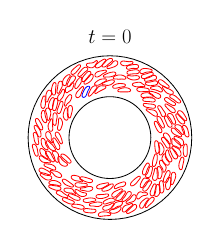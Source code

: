 \begin{tikzpicture}[scale=0.3]

\begin{axis}[
  xmin = -21,
  xmax = 21,
  ymin = -21,
  ymax = 21,
  scale only axis,
  axis equal image,
  hide axis,
  title = {\Huge$t=0$}
  ]

% outer solid wall
\addplot [mark=none,black,line width=1.0] table{
2.0e+01 -5.517e-16
1.99e+01 1.96e+00
1.962e+01 3.902e+00
1.914e+01 5.806e+00
1.848e+01 7.654e+00
1.764e+01 9.428e+00
1.663e+01 1.111e+01
1.546e+01 1.269e+01
1.414e+01 1.414e+01
1.269e+01 1.546e+01
1.111e+01 1.663e+01
9.428e+00 1.764e+01
7.654e+00 1.848e+01
5.806e+00 1.914e+01
3.902e+00 1.962e+01
1.96e+00 1.99e+01
2.328e-15 2.0e+01
-1.96e+00 1.99e+01
-3.902e+00 1.962e+01
-5.806e+00 1.914e+01
-7.654e+00 1.848e+01
-9.428e+00 1.764e+01
-1.111e+01 1.663e+01
-1.269e+01 1.546e+01
-1.414e+01 1.414e+01
-1.546e+01 1.269e+01
-1.663e+01 1.111e+01
-1.764e+01 9.428e+00
-1.848e+01 7.654e+00
-1.914e+01 5.806e+00
-1.962e+01 3.902e+00
-1.99e+01 1.96e+00
-2.0e+01 3.001e-15
-1.99e+01 -1.96e+00
-1.962e+01 -3.902e+00
-1.914e+01 -5.806e+00
-1.848e+01 -7.654e+00
-1.764e+01 -9.428e+00
-1.663e+01 -1.111e+01
-1.546e+01 -1.269e+01
-1.414e+01 -1.414e+01
-1.269e+01 -1.546e+01
-1.111e+01 -1.663e+01
-9.428e+00 -1.764e+01
-7.654e+00 -1.848e+01
-5.806e+00 -1.914e+01
-3.902e+00 -1.962e+01
-1.96e+00 -1.99e+01
-4.777e-15 -2.0e+01
1.96e+00 -1.99e+01
3.902e+00 -1.962e+01
5.806e+00 -1.914e+01
7.654e+00 -1.848e+01
9.428e+00 -1.764e+01
1.111e+01 -1.663e+01
1.269e+01 -1.546e+01
1.414e+01 -1.414e+01
1.546e+01 -1.269e+01
1.663e+01 -1.111e+01
1.764e+01 -9.428e+00
1.848e+01 -7.654e+00
1.914e+01 -5.806e+00
1.962e+01 -3.902e+00
1.99e+01 -1.96e+00
2.0e+01 -5.517e-16
};

% inner solid wall
\addplot [mark=none,black,line width=1.0] table{
1.0e+01 2.759e-16
9.952e+00 -9.802e-01
9.808e+00 -1.951e+00
9.569e+00 -2.903e+00
9.239e+00 -3.827e+00
8.819e+00 -4.714e+00
8.315e+00 -5.556e+00
7.73e+00 -6.344e+00
7.071e+00 -7.071e+00
6.344e+00 -7.73e+00
5.556e+00 -8.315e+00
4.714e+00 -8.819e+00
3.827e+00 -9.239e+00
2.903e+00 -9.569e+00
1.951e+00 -9.808e+00
9.802e-01 -9.952e+00
1.164e-15 -1.0e+01
-9.802e-01 -9.952e+00
-1.951e+00 -9.808e+00
-2.903e+00 -9.569e+00
-3.827e+00 -9.239e+00
-4.714e+00 -8.819e+00
-5.556e+00 -8.315e+00
-6.344e+00 -7.73e+00
-7.071e+00 -7.071e+00
-7.73e+00 -6.344e+00
-8.315e+00 -5.556e+00
-8.819e+00 -4.714e+00
-9.239e+00 -3.827e+00
-9.569e+00 -2.903e+00
-9.808e+00 -1.951e+00
-9.952e+00 -9.802e-01
-1.0e+01 -1.5e-15
-9.952e+00 9.802e-01
-9.808e+00 1.951e+00
-9.569e+00 2.903e+00
-9.239e+00 3.827e+00
-8.819e+00 4.714e+00
-8.315e+00 5.556e+00
-7.73e+00 6.344e+00
-7.071e+00 7.071e+00
-6.344e+00 7.73e+00
-5.556e+00 8.315e+00
-4.714e+00 8.819e+00
-3.827e+00 9.239e+00
-2.903e+00 9.569e+00
-1.951e+00 9.808e+00
-9.802e-01 9.952e+00
-2.389e-15 1.0e+01
9.802e-01 9.952e+00
1.951e+00 9.808e+00
2.903e+00 9.569e+00
3.827e+00 9.239e+00
4.714e+00 8.819e+00
5.556e+00 8.315e+00
6.344e+00 7.73e+00
7.071e+00 7.071e+00
7.73e+00 6.344e+00
8.315e+00 5.556e+00
8.819e+00 4.714e+00
9.239e+00 3.827e+00
9.569e+00 2.903e+00
9.808e+00 1.951e+00
9.952e+00 9.802e-01
1.0e+01 2.759e-16
};

% vesicle 1
\addplot [mark=none,red,line width=1.0] table{
-2.113e+00 -1.586e+01
-2.189e+00 -1.583e+01
-2.278e+00 -1.581e+01
-2.383e+00 -1.579e+01
-2.508e+00 -1.578e+01
-2.648e+00 -1.577e+01
-2.804e+00 -1.576e+01
-2.979e+00 -1.576e+01
-3.17e+00 -1.576e+01
-3.364e+00 -1.578e+01
-3.564e+00 -1.582e+01
-3.769e+00 -1.586e+01
-3.968e+00 -1.59e+01
-4.168e+00 -1.595e+01
-4.36e+00 -1.599e+01
-4.542e+00 -1.603e+01
-4.707e+00 -1.608e+01
-4.848e+00 -1.614e+01
-4.959e+00 -1.623e+01
-5.021e+00 -1.635e+01
-5.028e+00 -1.645e+01
-4.992e+00 -1.655e+01
-4.934e+00 -1.661e+01
-4.868e+00 -1.665e+01
-4.795e+00 -1.668e+01
-4.715e+00 -1.669e+01
-4.618e+00 -1.67e+01
-4.503e+00 -1.671e+01
-4.372e+00 -1.671e+01
-4.224e+00 -1.671e+01
-4.062e+00 -1.672e+01
-3.901e+00 -1.674e+01
-3.723e+00 -1.677e+01
-3.534e+00 -1.68e+01
-3.347e+00 -1.683e+01
-3.145e+00 -1.685e+01
-2.939e+00 -1.684e+01
-2.74e+00 -1.68e+01
-2.558e+00 -1.674e+01
-2.397e+00 -1.667e+01
-2.25e+00 -1.657e+01
-2.121e+00 -1.647e+01
-2.018e+00 -1.636e+01
-1.946e+00 -1.624e+01
-1.921e+00 -1.613e+01
-1.942e+00 -1.602e+01
-1.991e+00 -1.595e+01
-2.049e+00 -1.59e+01
-2.113e+00 -1.586e+01
};

% vesicle 2
\addplot [mark=none,red,line width=1.0] table{
5.783e+00 -1.038e+01
5.723e+00 -1.043e+01
5.653e+00 -1.05e+01
5.572e+00 -1.058e+01
5.482e+00 -1.067e+01
5.387e+00 -1.077e+01
5.288e+00 -1.089e+01
5.19e+00 -1.101e+01
5.095e+00 -1.117e+01
5.03e+00 -1.135e+01
5.032e+00 -1.155e+01
5.143e+00 -1.173e+01
5.332e+00 -1.18e+01
5.534e+00 -1.177e+01
5.723e+00 -1.17e+01
5.887e+00 -1.161e+01
6.032e+00 -1.151e+01
6.157e+00 -1.141e+01
6.266e+00 -1.131e+01
6.364e+00 -1.121e+01
6.445e+00 -1.113e+01
6.511e+00 -1.105e+01
6.569e+00 -1.099e+01
6.62e+00 -1.092e+01
6.668e+00 -1.086e+01
6.72e+00 -1.08e+01
6.777e+00 -1.073e+01
6.844e+00 -1.064e+01
6.923e+00 -1.054e+01
7.012e+00 -1.043e+01
7.109e+00 -1.031e+01
7.213e+00 -1.017e+01
7.318e+00 -1.002e+01
7.406e+00 -9.857e+00
7.433e+00 -9.662e+00
7.329e+00 -9.493e+00
7.135e+00 -9.447e+00
6.94e+00 -9.502e+00
6.768e+00 -9.594e+00
6.615e+00 -9.694e+00
6.477e+00 -9.793e+00
6.349e+00 -9.892e+00
6.232e+00 -9.985e+00
6.13e+00 -1.007e+01
6.04e+00 -1.015e+01
5.963e+00 -1.021e+01
5.898e+00 -1.027e+01
5.84e+00 -1.032e+01
5.783e+00 -1.038e+01
};

% vesicle 3
\addplot [mark=none,red,line width=1.0] table{
-1.206e+01 6.255e+00
-1.203e+01 6.327e+00
-1.2e+01 6.415e+00
-1.196e+01 6.521e+00
-1.192e+01 6.64e+00
-1.187e+01 6.773e+00
-1.182e+01 6.917e+00
-1.177e+01 7.067e+00
-1.172e+01 7.236e+00
-1.165e+01 7.422e+00
-1.159e+01 7.618e+00
-1.153e+01 7.819e+00
-1.149e+01 8.021e+00
-1.146e+01 8.226e+00
-1.145e+01 8.43e+00
-1.149e+01 8.617e+00
-1.158e+01 8.771e+00
-1.171e+01 8.857e+00
-1.186e+01 8.865e+00
-1.198e+01 8.812e+00
-1.207e+01 8.735e+00
-1.213e+01 8.656e+00
-1.218e+01 8.581e+00
-1.221e+01 8.512e+00
-1.224e+01 8.446e+00
-1.227e+01 8.369e+00
-1.231e+01 8.282e+00
-1.234e+01 8.184e+00
-1.239e+01 8.069e+00
-1.243e+01 7.941e+00
-1.249e+01 7.796e+00
-1.255e+01 7.627e+00
-1.262e+01 7.452e+00
-1.269e+01 7.275e+00
-1.276e+01 7.089e+00
-1.284e+01 6.896e+00
-1.29e+01 6.699e+00
-1.293e+01 6.506e+00
-1.293e+01 6.315e+00
-1.287e+01 6.136e+00
-1.276e+01 5.996e+00
-1.263e+01 5.908e+00
-1.248e+01 5.885e+00
-1.236e+01 5.915e+00
-1.226e+01 5.977e+00
-1.219e+01 6.052e+00
-1.214e+01 6.121e+00
-1.21e+01 6.187e+00
-1.206e+01 6.255e+00
};

% vesicle 4
\addplot [mark=none,red,line width=1.0] table{
-2.594e+00 -1.393e+01
-2.675e+00 -1.393e+01
-2.767e+00 -1.393e+01
-2.873e+00 -1.394e+01
-2.994e+00 -1.397e+01
-3.126e+00 -1.401e+01
-3.257e+00 -1.409e+01
-3.361e+00 -1.422e+01
-3.4e+00 -1.44e+01
-3.332e+00 -1.458e+01
-3.18e+00 -1.472e+01
-3.002e+00 -1.479e+01
-2.811e+00 -1.484e+01
-2.606e+00 -1.488e+01
-2.4e+00 -1.49e+01
-2.206e+00 -1.49e+01
-2.023e+00 -1.489e+01
-1.858e+00 -1.486e+01
-1.714e+00 -1.484e+01
-1.588e+00 -1.48e+01
-1.477e+00 -1.477e+01
-1.381e+00 -1.474e+01
-1.299e+00 -1.472e+01
-1.226e+00 -1.47e+01
-1.156e+00 -1.467e+01
-1.081e+00 -1.465e+01
-9.962e-01 -1.462e+01
-8.976e-01 -1.458e+01
-7.823e-01 -1.453e+01
-6.534e-01 -1.447e+01
-5.17e-01 -1.439e+01
-3.859e-01 -1.427e+01
-3.07e-01 -1.411e+01
-3.436e-01 -1.392e+01
-4.981e-01 -1.381e+01
-7.031e-01 -1.378e+01
-9.081e-01 -1.379e+01
-1.109e+00 -1.382e+01
-1.306e+00 -1.385e+01
-1.495e+00 -1.388e+01
-1.675e+00 -1.39e+01
-1.841e+00 -1.391e+01
-1.993e+00 -1.392e+01
-2.129e+00 -1.392e+01
-2.248e+00 -1.392e+01
-2.351e+00 -1.393e+01
-2.439e+00 -1.393e+01
-2.518e+00 -1.393e+01
-2.594e+00 -1.393e+01
};

% vesicle 5
\addplot [mark=none,red,line width=1.0] table{
9.315e+00 -1.547e+01
9.272e+00 -1.554e+01
9.222e+00 -1.561e+01
9.164e+00 -1.57e+01
9.098e+00 -1.58e+01
9.024e+00 -1.591e+01
8.939e+00 -1.605e+01
8.849e+00 -1.619e+01
8.758e+00 -1.636e+01
8.674e+00 -1.654e+01
8.618e+00 -1.674e+01
8.632e+00 -1.694e+01
8.765e+00 -1.709e+01
8.969e+00 -1.709e+01
9.136e+00 -1.698e+01
9.268e+00 -1.685e+01
9.388e+00 -1.671e+01
9.501e+00 -1.659e+01
9.609e+00 -1.649e+01
9.71e+00 -1.64e+01
9.798e+00 -1.632e+01
9.873e+00 -1.626e+01
9.937e+00 -1.621e+01
9.993e+00 -1.616e+01
1.005e+01 -1.611e+01
1.01e+01 -1.606e+01
1.017e+01 -1.6e+01
1.025e+01 -1.593e+01
1.034e+01 -1.583e+01
1.044e+01 -1.573e+01
1.054e+01 -1.561e+01
1.064e+01 -1.547e+01
1.073e+01 -1.531e+01
1.08e+01 -1.514e+01
1.083e+01 -1.494e+01
1.078e+01 -1.475e+01
1.063e+01 -1.462e+01
1.044e+01 -1.458e+01
1.024e+01 -1.463e+01
1.008e+01 -1.471e+01
9.92e+00 -1.481e+01
9.785e+00 -1.492e+01
9.674e+00 -1.502e+01
9.583e+00 -1.512e+01
9.509e+00 -1.521e+01
9.448e+00 -1.529e+01
9.399e+00 -1.536e+01
9.356e+00 -1.542e+01
9.315e+00 -1.547e+01
};

% vesicle 6
\addplot [mark=none,red,line width=1.0] table{
9.62e+00 -6.573e+00
9.595e+00 -6.496e+00
9.554e+00 -6.412e+00
9.488e+00 -6.326e+00
9.386e+00 -6.251e+00
9.25e+00 -6.217e+00
9.101e+00 -6.252e+00
8.965e+00 -6.354e+00
8.846e+00 -6.501e+00
8.733e+00 -6.673e+00
8.62e+00 -6.859e+00
8.511e+00 -7.044e+00
8.41e+00 -7.222e+00
8.315e+00 -7.401e+00
8.227e+00 -7.579e+00
8.151e+00 -7.749e+00
8.087e+00 -7.916e+00
8.036e+00 -8.071e+00
8.001e+00 -8.211e+00
7.977e+00 -8.34e+00
7.964e+00 -8.454e+00
7.96e+00 -8.552e+00
7.963e+00 -8.636e+00
7.972e+00 -8.71e+00
7.986e+00 -8.781e+00
8.01e+00 -8.856e+00
8.05e+00 -8.938e+00
8.117e+00 -9.024e+00
8.219e+00 -9.096e+00
8.357e+00 -9.128e+00
8.506e+00 -9.092e+00
8.637e+00 -8.986e+00
8.736e+00 -8.836e+00
8.812e+00 -8.669e+00
8.883e+00 -8.489e+00
8.95e+00 -8.301e+00
9.016e+00 -8.109e+00
9.085e+00 -7.914e+00
9.156e+00 -7.726e+00
9.236e+00 -7.546e+00
9.32e+00 -7.386e+00
9.407e+00 -7.245e+00
9.489e+00 -7.122e+00
9.556e+00 -7.01e+00
9.603e+00 -6.905e+00
9.628e+00 -6.808e+00
9.636e+00 -6.722e+00
9.633e+00 -6.646e+00
9.62e+00 -6.573e+00
};

% vesicle 7
\addplot [mark=none,red,line width=1.0] table{
1.437e+01 -5.746e+00
1.442e+01 -5.804e+00
1.449e+01 -5.863e+00
1.458e+01 -5.916e+00
1.47e+01 -5.949e+00
1.484e+01 -5.941e+00
1.497e+01 -5.877e+00
1.508e+01 -5.745e+00
1.514e+01 -5.572e+00
1.513e+01 -5.38e+00
1.507e+01 -5.177e+00
1.498e+01 -4.989e+00
1.489e+01 -4.816e+00
1.479e+01 -4.644e+00
1.469e+01 -4.47e+00
1.46e+01 -4.292e+00
1.453e+01 -4.123e+00
1.447e+01 -3.964e+00
1.443e+01 -3.817e+00
1.44e+01 -3.689e+00
1.438e+01 -3.576e+00
1.436e+01 -3.478e+00
1.435e+01 -3.396e+00
1.433e+01 -3.323e+00
1.432e+01 -3.252e+00
1.429e+01 -3.178e+00
1.424e+01 -3.098e+00
1.416e+01 -3.026e+00
1.404e+01 -3.002e+00
1.391e+01 -3.051e+00
1.38e+01 -3.163e+00
1.372e+01 -3.314e+00
1.365e+01 -3.486e+00
1.361e+01 -3.667e+00
1.358e+01 -3.866e+00
1.359e+01 -4.086e+00
1.362e+01 -4.299e+00
1.366e+01 -4.495e+00
1.372e+01 -4.682e+00
1.379e+01 -4.854e+00
1.388e+01 -5.009e+00
1.397e+01 -5.148e+00
1.405e+01 -5.273e+00
1.412e+01 -5.385e+00
1.418e+01 -5.481e+00
1.423e+01 -5.561e+00
1.428e+01 -5.63e+00
1.432e+01 -5.69e+00
1.437e+01 -5.746e+00
};

% vesicle 8
\addplot [mark=none,red,line width=1.0] table{
-1.259e+01 -1.427e+00
-1.263e+01 -1.362e+00
-1.268e+01 -1.287e+00
-1.274e+01 -1.199e+00
-1.281e+01 -1.101e+00
-1.288e+01 -9.908e-01
-1.297e+01 -8.624e-01
-1.307e+01 -7.162e-01
-1.317e+01 -5.558e-01
-1.329e+01 -3.9e-01
-1.342e+01 -2.33e-01
-1.358e+01 -1.08e-01
-1.379e+01 -7.84e-02
-1.394e+01 -2.111e-01
-1.396e+01 -4.089e-01
-1.392e+01 -5.898e-01
-1.387e+01 -7.589e-01
-1.383e+01 -9.149e-01
-1.38e+01 -1.054e+00
-1.377e+01 -1.181e+00
-1.374e+01 -1.293e+00
-1.371e+01 -1.388e+00
-1.368e+01 -1.47e+00
-1.365e+01 -1.54e+00
-1.363e+01 -1.607e+00
-1.359e+01 -1.679e+00
-1.355e+01 -1.761e+00
-1.35e+01 -1.854e+00
-1.344e+01 -1.961e+00
-1.338e+01 -2.08e+00
-1.331e+01 -2.213e+00
-1.323e+01 -2.361e+00
-1.315e+01 -2.526e+00
-1.305e+01 -2.696e+00
-1.291e+01 -2.845e+00
-1.272e+01 -2.935e+00
-1.251e+01 -2.915e+00
-1.235e+01 -2.784e+00
-1.228e+01 -2.613e+00
-1.225e+01 -2.434e+00
-1.226e+01 -2.257e+00
-1.228e+01 -2.09e+00
-1.232e+01 -1.944e+00
-1.237e+01 -1.819e+00
-1.242e+01 -1.713e+00
-1.247e+01 -1.625e+00
-1.251e+01 -1.552e+00
-1.255e+01 -1.489e+00
-1.259e+01 -1.427e+00
};

% vesicle 9
\addplot [mark=none,red,line width=1.0] table{
-1.435e+01 -1.785e-01
-1.435e+01 -9.934e-02
-1.434e+01 -7.524e-03
-1.433e+01 1.002e-01
-1.433e+01 2.243e-01
-1.434e+01 3.636e-01
-1.436e+01 5.145e-01
-1.44e+01 6.735e-01
-1.445e+01 8.446e-01
-1.453e+01 1.026e+00
-1.465e+01 1.205e+00
-1.48e+01 1.349e+00
-1.498e+01 1.438e+00
-1.518e+01 1.461e+00
-1.536e+01 1.413e+00
-1.551e+01 1.304e+00
-1.562e+01 1.156e+00
-1.567e+01 9.965e-01
-1.57e+01 8.474e-01
-1.57e+01 7.152e-01
-1.57e+01 5.996e-01
-1.568e+01 5.011e-01
-1.567e+01 4.179e-01
-1.565e+01 3.453e-01
-1.563e+01 2.757e-01
-1.56e+01 2.005e-01
-1.557e+01 1.143e-01
-1.552e+01 1.528e-02
-1.546e+01 -9.634e-02
-1.538e+01 -2.177e-01
-1.528e+01 -3.41e-01
-1.515e+01 -4.586e-01
-1.5e+01 -5.679e-01
-1.484e+01 -6.775e-01
-1.47e+01 -8.054e-01
-1.457e+01 -9.609e-01
-1.446e+01 -1.128e+00
-1.433e+01 -1.275e+00
-1.416e+01 -1.331e+00
-1.404e+01 -1.194e+00
-1.407e+01 -1.025e+00
-1.415e+01 -8.843e-01
-1.423e+01 -7.549e-01
-1.429e+01 -6.304e-01
-1.432e+01 -5.151e-01
-1.434e+01 -4.139e-01
-1.435e+01 -3.276e-01
-1.435e+01 -2.517e-01
-1.435e+01 -1.785e-01
};

% vesicle 10
\addplot [mark=none,red,line width=1.0] table{
1.801e+01 -5.834e+00
1.802e+01 -5.755e+00
1.804e+01 -5.666e+00
1.806e+01 -5.56e+00
1.808e+01 -5.435e+00
1.808e+01 -5.291e+00
1.806e+01 -5.133e+00
1.8e+01 -4.973e+00
1.788e+01 -4.839e+00
1.77e+01 -4.778e+00
1.751e+01 -4.828e+00
1.737e+01 -4.973e+00
1.728e+01 -5.162e+00
1.721e+01 -5.358e+00
1.715e+01 -5.545e+00
1.708e+01 -5.721e+00
1.703e+01 -5.889e+00
1.698e+01 -6.05e+00
1.694e+01 -6.198e+00
1.691e+01 -6.331e+00
1.689e+01 -6.446e+00
1.688e+01 -6.544e+00
1.687e+01 -6.626e+00
1.686e+01 -6.698e+00
1.686e+01 -6.768e+00
1.685e+01 -6.846e+00
1.685e+01 -6.937e+00
1.686e+01 -7.046e+00
1.687e+01 -7.17e+00
1.689e+01 -7.309e+00
1.694e+01 -7.461e+00
1.701e+01 -7.614e+00
1.712e+01 -7.75e+00
1.728e+01 -7.836e+00
1.747e+01 -7.811e+00
1.761e+01 -7.669e+00
1.768e+01 -7.474e+00
1.772e+01 -7.273e+00
1.775e+01 -7.075e+00
1.778e+01 -6.881e+00
1.782e+01 -6.702e+00
1.786e+01 -6.541e+00
1.789e+01 -6.395e+00
1.792e+01 -6.268e+00
1.794e+01 -6.158e+00
1.796e+01 -6.064e+00
1.798e+01 -5.98e+00
1.799e+01 -5.906e+00
1.801e+01 -5.834e+00
};

% vesicle 11
\addplot [mark=none,red,line width=1.0] table{
1.099e+01 1.415e+01
1.106e+01 1.418e+01
1.114e+01 1.422e+01
1.123e+01 1.428e+01
1.131e+01 1.437e+01
1.137e+01 1.449e+01
1.14e+01 1.465e+01
1.137e+01 1.482e+01
1.127e+01 1.499e+01
1.113e+01 1.512e+01
1.095e+01 1.52e+01
1.075e+01 1.522e+01
1.054e+01 1.518e+01
1.035e+01 1.509e+01
1.018e+01 1.499e+01
1.001e+01 1.489e+01
9.851e+00 1.481e+01
9.698e+00 1.474e+01
9.559e+00 1.469e+01
9.436e+00 1.465e+01
9.329e+00 1.461e+01
9.236e+00 1.458e+01
9.155e+00 1.456e+01
9.084e+00 1.454e+01
9.014e+00 1.452e+01
8.938e+00 1.45e+01
8.85e+00 1.447e+01
8.747e+00 1.443e+01
8.635e+00 1.438e+01
8.526e+00 1.429e+01
8.449e+00 1.416e+01
8.454e+00 1.399e+01
8.56e+00 1.385e+01
8.736e+00 1.377e+01
8.933e+00 1.375e+01
9.134e+00 1.378e+01
9.338e+00 1.382e+01
9.541e+00 1.386e+01
9.736e+00 1.39e+01
9.924e+00 1.394e+01
1.01e+01 1.397e+01
1.027e+01 1.4e+01
1.042e+01 1.403e+01
1.056e+01 1.405e+01
1.067e+01 1.408e+01
1.077e+01 1.409e+01
1.085e+01 1.411e+01
1.092e+01 1.413e+01
1.099e+01 1.415e+01
};

% vesicle 12
\addplot [mark=none,red,line width=1.0] table{
-6.617e+00 -1.291e+01
-6.541e+00 -1.292e+01
-6.45e+00 -1.294e+01
-6.342e+00 -1.295e+01
-6.219e+00 -1.298e+01
-6.08e+00 -1.3e+01
-5.926e+00 -1.304e+01
-5.759e+00 -1.308e+01
-5.576e+00 -1.311e+01
-5.379e+00 -1.312e+01
-5.178e+00 -1.312e+01
-4.975e+00 -1.308e+01
-4.784e+00 -1.302e+01
-4.607e+00 -1.294e+01
-4.438e+00 -1.283e+01
-4.297e+00 -1.269e+01
-4.211e+00 -1.254e+01
-4.189e+00 -1.238e+01
-4.236e+00 -1.224e+01
-4.323e+00 -1.214e+01
-4.419e+00 -1.207e+01
-4.508e+00 -1.203e+01
-4.589e+00 -1.2e+01
-4.662e+00 -1.198e+01
-4.732e+00 -1.197e+01
-4.813e+00 -1.195e+01
-4.906e+00 -1.195e+01
-5.016e+00 -1.194e+01
-5.147e+00 -1.195e+01
-5.293e+00 -1.197e+01
-5.452e+00 -1.2e+01
-5.62e+00 -1.205e+01
-5.787e+00 -1.211e+01
-5.962e+00 -1.217e+01
-6.154e+00 -1.222e+01
-6.358e+00 -1.226e+01
-6.564e+00 -1.228e+01
-6.767e+00 -1.23e+01
-6.959e+00 -1.231e+01
-7.142e+00 -1.237e+01
-7.267e+00 -1.25e+01
-7.264e+00 -1.266e+01
-7.171e+00 -1.277e+01
-7.055e+00 -1.283e+01
-6.943e+00 -1.286e+01
-6.844e+00 -1.288e+01
-6.762e+00 -1.289e+01
-6.689e+00 -1.29e+01
-6.617e+00 -1.291e+01
};

% vesicle 13
\addplot [mark=none,red,line width=1.0] table{
1.15e+00 1.291e+01
1.078e+00 1.287e+01
9.972e-01 1.283e+01
9.054e-01 1.277e+01
8.069e-01 1.268e+01
7.164e-01 1.257e+01
6.665e-01 1.242e+01
7.021e-01 1.226e+01
8.367e-01 1.213e+01
1.024e+00 1.207e+01
1.224e+00 1.206e+01
1.429e+00 1.208e+01
1.635e+00 1.21e+01
1.833e+00 1.214e+01
2.025e+00 1.219e+01
2.205e+00 1.223e+01
2.374e+00 1.227e+01
2.537e+00 1.23e+01
2.688e+00 1.233e+01
2.824e+00 1.236e+01
2.942e+00 1.237e+01
3.043e+00 1.239e+01
3.128e+00 1.24e+01
3.204e+00 1.242e+01
3.277e+00 1.243e+01
3.356e+00 1.245e+01
3.446e+00 1.247e+01
3.547e+00 1.251e+01
3.656e+00 1.258e+01
3.752e+00 1.268e+01
3.787e+00 1.284e+01
3.717e+00 1.299e+01
3.569e+00 1.309e+01
3.382e+00 1.314e+01
3.175e+00 1.317e+01
2.972e+00 1.319e+01
2.776e+00 1.32e+01
2.58e+00 1.321e+01
2.381e+00 1.321e+01
2.189e+00 1.32e+01
2.011e+00 1.318e+01
1.846e+00 1.315e+01
1.696e+00 1.312e+01
1.566e+00 1.308e+01
1.457e+00 1.304e+01
1.366e+00 1.301e+01
1.287e+00 1.297e+01
1.217e+00 1.294e+01
1.15e+00 1.291e+01
};

% vesicle 14
\addplot [mark=none,red,line width=1.0] table{
-2.49e+00 -1.143e+01
-2.562e+00 -1.145e+01
-2.644e+00 -1.148e+01
-2.741e+00 -1.153e+01
-2.844e+00 -1.158e+01
-2.959e+00 -1.165e+01
-3.083e+00 -1.175e+01
-3.193e+00 -1.188e+01
-3.256e+00 -1.206e+01
-3.215e+00 -1.226e+01
-3.079e+00 -1.24e+01
-2.893e+00 -1.249e+01
-2.684e+00 -1.253e+01
-2.477e+00 -1.253e+01
-2.278e+00 -1.25e+01
-2.093e+00 -1.244e+01
-1.931e+00 -1.237e+01
-1.781e+00 -1.23e+01
-1.643e+00 -1.223e+01
-1.525e+00 -1.217e+01
-1.422e+00 -1.212e+01
-1.336e+00 -1.207e+01
-1.26e+00 -1.203e+01
-1.194e+00 -1.2e+01
-1.134e+00 -1.196e+01
-1.064e+00 -1.192e+01
-9.868e-01 -1.188e+01
-8.992e-01 -1.182e+01
-7.917e-01 -1.175e+01
-6.738e-01 -1.168e+01
-5.47e-01 -1.159e+01
-4.097e-01 -1.149e+01
-2.967e-01 -1.135e+01
-2.897e-01 -1.117e+01
-4.492e-01 -1.105e+01
-6.532e-01 -1.105e+01
-8.485e-01 -1.109e+01
-1.042e+00 -1.113e+01
-1.24e+00 -1.117e+01
-1.427e+00 -1.12e+01
-1.609e+00 -1.123e+01
-1.773e+00 -1.126e+01
-1.918e+00 -1.129e+01
-2.05e+00 -1.131e+01
-2.165e+00 -1.134e+01
-2.264e+00 -1.136e+01
-2.346e+00 -1.139e+01
-2.418e+00 -1.141e+01
-2.49e+00 -1.143e+01
};

% vesicle 15
\addplot [mark=none,red,line width=1.0] table{
1.047e+01 -1.012e+01
1.051e+01 -1.019e+01
1.056e+01 -1.026e+01
1.064e+01 -1.034e+01
1.074e+01 -1.041e+01
1.088e+01 -1.045e+01
1.103e+01 -1.046e+01
1.12e+01 -1.041e+01
1.135e+01 -1.031e+01
1.148e+01 -1.016e+01
1.156e+01 -9.978e+00
1.158e+01 -9.77e+00
1.157e+01 -9.55e+00
1.156e+01 -9.343e+00
1.155e+01 -9.147e+00
1.155e+01 -8.96e+00
1.154e+01 -8.782e+00
1.154e+01 -8.626e+00
1.154e+01 -8.488e+00
1.154e+01 -8.361e+00
1.153e+01 -8.249e+00
1.153e+01 -8.153e+00
1.153e+01 -8.07e+00
1.152e+01 -7.995e+00
1.152e+01 -7.922e+00
1.151e+01 -7.843e+00
1.149e+01 -7.754e+00
1.146e+01 -7.653e+00
1.14e+01 -7.545e+00
1.129e+01 -7.456e+00
1.114e+01 -7.448e+00
1.1e+01 -7.55e+00
1.092e+01 -7.718e+00
1.088e+01 -7.907e+00
1.084e+01 -8.107e+00
1.08e+01 -8.318e+00
1.075e+01 -8.525e+00
1.07e+01 -8.718e+00
1.064e+01 -8.902e+00
1.058e+01 -9.079e+00
1.052e+01 -9.246e+00
1.048e+01 -9.404e+00
1.044e+01 -9.547e+00
1.042e+01 -9.675e+00
1.041e+01 -9.789e+00
1.042e+01 -9.888e+00
1.043e+01 -9.972e+00
1.045e+01 -1.005e+01
1.047e+01 -1.012e+01
};

% vesicle 16
\addplot [mark=none,red,line width=1.0] table{
1.3e+01 2.353e+00
1.307e+01 2.356e+00
1.316e+01 2.387e+00
1.324e+01 2.46e+00
1.33e+01 2.568e+00
1.332e+01 2.709e+00
1.33e+01 2.873e+00
1.326e+01 3.035e+00
1.32e+01 3.202e+00
1.313e+01 3.376e+00
1.304e+01 3.558e+00
1.295e+01 3.747e+00
1.286e+01 3.937e+00
1.277e+01 4.125e+00
1.268e+01 4.297e+00
1.26e+01 4.46e+00
1.251e+01 4.621e+00
1.242e+01 4.758e+00
1.232e+01 4.873e+00
1.223e+01 4.971e+00
1.214e+01 5.043e+00
1.206e+01 5.094e+00
1.198e+01 5.132e+00
1.191e+01 5.155e+00
1.185e+01 5.168e+00
1.176e+01 5.169e+00
1.168e+01 5.146e+00
1.16e+01 5.088e+00
1.153e+01 4.981e+00
1.151e+01 4.845e+00
1.152e+01 4.693e+00
1.155e+01 4.52e+00
1.159e+01 4.346e+00
1.166e+01 4.161e+00
1.174e+01 3.977e+00
1.184e+01 3.794e+00
1.194e+01 3.611e+00
1.205e+01 3.437e+00
1.216e+01 3.268e+00
1.226e+01 3.106e+00
1.237e+01 2.957e+00
1.246e+01 2.816e+00
1.256e+01 2.69e+00
1.264e+01 2.59e+00
1.272e+01 2.505e+00
1.279e+01 2.438e+00
1.286e+01 2.395e+00
1.293e+01 2.367e+00
1.3e+01 2.353e+00
};

% vesicle 17
\addplot [mark=none,red,line width=1.0] table{
-1.431e+01 1.549e+00
-1.423e+01 1.58e+00
-1.416e+01 1.634e+00
-1.409e+01 1.716e+00
-1.404e+01 1.825e+00
-1.4e+01 1.961e+00
-1.398e+01 2.116e+00
-1.398e+01 2.28e+00
-1.399e+01 2.457e+00
-1.4e+01 2.643e+00
-1.402e+01 2.831e+00
-1.404e+01 3.026e+00
-1.405e+01 3.227e+00
-1.405e+01 3.433e+00
-1.404e+01 3.631e+00
-1.403e+01 3.819e+00
-1.404e+01 3.999e+00
-1.404e+01 4.164e+00
-1.406e+01 4.311e+00
-1.409e+01 4.439e+00
-1.414e+01 4.539e+00
-1.422e+01 4.596e+00
-1.431e+01 4.609e+00
-1.438e+01 4.587e+00
-1.443e+01 4.542e+00
-1.448e+01 4.474e+00
-1.452e+01 4.385e+00
-1.454e+01 4.277e+00
-1.458e+01 4.152e+00
-1.463e+01 4.019e+00
-1.47e+01 3.884e+00
-1.48e+01 3.74e+00
-1.489e+01 3.586e+00
-1.499e+01 3.414e+00
-1.506e+01 3.221e+00
-1.51e+01 3.011e+00
-1.511e+01 2.8e+00
-1.51e+01 2.599e+00
-1.507e+01 2.409e+00
-1.503e+01 2.23e+00
-1.498e+01 2.062e+00
-1.491e+01 1.905e+00
-1.483e+01 1.771e+00
-1.474e+01 1.67e+00
-1.464e+01 1.598e+00
-1.455e+01 1.554e+00
-1.446e+01 1.535e+00
-1.438e+01 1.534e+00
-1.431e+01 1.549e+00
};

% vesicle 18
\addplot [mark=none,red,line width=1.0] table{
-1.258e+01 1.171e+00
-1.264e+01 1.222e+00
-1.272e+01 1.272e+00
-1.281e+01 1.317e+00
-1.293e+01 1.344e+00
-1.306e+01 1.335e+00
-1.32e+01 1.268e+00
-1.331e+01 1.135e+00
-1.337e+01 9.577e-01
-1.337e+01 7.629e-01
-1.333e+01 5.715e-01
-1.325e+01 3.86e-01
-1.316e+01 2.058e-01
-1.304e+01 3.537e-02
-1.292e+01 -1.315e-01
-1.28e+01 -2.905e-01
-1.27e+01 -4.398e-01
-1.261e+01 -5.797e-01
-1.253e+01 -7.085e-01
-1.246e+01 -8.226e-01
-1.24e+01 -9.226e-01
-1.236e+01 -1.01e+00
-1.232e+01 -1.087e+00
-1.228e+01 -1.156e+00
-1.224e+01 -1.223e+00
-1.22e+01 -1.292e+00
-1.214e+01 -1.368e+00
-1.207e+01 -1.445e+00
-1.196e+01 -1.508e+00
-1.183e+01 -1.526e+00
-1.17e+01 -1.456e+00
-1.163e+01 -1.301e+00
-1.163e+01 -1.113e+00
-1.166e+01 -9.215e-01
-1.171e+01 -7.226e-01
-1.177e+01 -5.169e-01
-1.183e+01 -3.083e-01
-1.19e+01 -1.068e-01
-1.196e+01 8.004e-02
-1.203e+01 2.55e-01
-1.21e+01 4.163e-01
-1.216e+01 5.632e-01
-1.223e+01 6.941e-01
-1.23e+01 8.098e-01
-1.236e+01 9.096e-01
-1.242e+01 9.928e-01
-1.247e+01 1.062e+00
-1.252e+01 1.119e+00
-1.258e+01 1.171e+00
};

% vesicle 19
\addplot [mark=none,red,line width=1.0] table{
9.436e+00 1.605e+01
9.509e+00 1.605e+01
9.599e+00 1.606e+01
9.71e+00 1.606e+01
9.831e+00 1.606e+01
9.973e+00 1.608e+01
1.013e+01 1.611e+01
1.027e+01 1.621e+01
1.033e+01 1.638e+01
1.024e+01 1.655e+01
1.007e+01 1.665e+01
9.873e+00 1.671e+01
9.671e+00 1.675e+01
9.475e+00 1.679e+01
9.28e+00 1.682e+01
9.089e+00 1.685e+01
8.914e+00 1.687e+01
8.747e+00 1.689e+01
8.594e+00 1.689e+01
8.458e+00 1.689e+01
8.34e+00 1.688e+01
8.244e+00 1.687e+01
8.157e+00 1.686e+01
8.085e+00 1.684e+01
8.019e+00 1.682e+01
7.941e+00 1.68e+01
7.856e+00 1.676e+01
7.763e+00 1.672e+01
7.654e+00 1.665e+01
7.544e+00 1.656e+01
7.438e+00 1.645e+01
7.349e+00 1.629e+01
7.312e+00 1.611e+01
7.348e+00 1.593e+01
7.463e+00 1.576e+01
7.635e+00 1.565e+01
7.833e+00 1.562e+01
8.036e+00 1.566e+01
8.222e+00 1.573e+01
8.397e+00 1.581e+01
8.57e+00 1.587e+01
8.727e+00 1.593e+01
8.871e+00 1.597e+01
8.999e+00 1.6e+01
9.112e+00 1.602e+01
9.212e+00 1.603e+01
9.29e+00 1.604e+01
9.362e+00 1.604e+01
9.436e+00 1.605e+01
};

% vesicle 20
\addplot [mark=none,red,line width=1.0] table{
-6.309e-01 1.275e+01
-5.486e-01 1.276e+01
-4.575e-01 1.276e+01
-3.554e-01 1.278e+01
-2.378e-01 1.28e+01
-1.085e-01 1.284e+01
3.307e-02 1.288e+01
1.905e-01 1.294e+01
3.555e-01 1.303e+01
5.237e-01 1.313e+01
6.977e-01 1.325e+01
8.653e-01 1.338e+01
1.005e+00 1.353e+01
1.085e+00 1.371e+01
1.063e+00 1.39e+01
9.372e-01 1.404e+01
7.67e-01 1.41e+01
5.977e-01 1.412e+01
4.492e-01 1.411e+01
3.239e-01 1.409e+01
2.144e-01 1.407e+01
1.185e-01 1.405e+01
3.717e-02 1.403e+01
-3.736e-02 1.401e+01
-1.121e-01 1.399e+01
-1.898e-01 1.397e+01
-2.78e-01 1.394e+01
-3.784e-01 1.39e+01
-4.927e-01 1.386e+01
-6.236e-01 1.38e+01
-7.649e-01 1.374e+01
-9.186e-01 1.368e+01
-1.088e+00 1.361e+01
-1.264e+00 1.353e+01
-1.44e+00 1.346e+01
-1.626e+00 1.337e+01
-1.811e+00 1.327e+01
-1.932e+00 1.31e+01
-1.875e+00 1.292e+01
-1.688e+00 1.287e+01
-1.511e+00 1.289e+01
-1.352e+00 1.29e+01
-1.209e+00 1.288e+01
-1.08e+00 1.284e+01
-9.675e-01 1.281e+01
-8.704e-01 1.278e+01
-7.828e-01 1.276e+01
-7.051e-01 1.276e+01
-6.309e-01 1.275e+01
};

% vesicle 21
\addplot [mark=none,red,line width=1.0] table{
1.186e+01 -3.728e+00
1.19e+01 -3.663e+00
1.194e+01 -3.578e+00
1.197e+01 -3.47e+00
1.2e+01 -3.348e+00
1.201e+01 -3.21e+00
1.202e+01 -3.054e+00
1.202e+01 -2.885e+00
1.2e+01 -2.706e+00
1.198e+01 -2.521e+00
1.196e+01 -2.323e+00
1.192e+01 -2.124e+00
1.189e+01 -1.936e+00
1.186e+01 -1.749e+00
1.185e+01 -1.556e+00
1.184e+01 -1.365e+00
1.179e+01 -1.185e+00
1.171e+01 -1.031e+00
1.161e+01 -9.118e-01
1.15e+01 -8.278e-01
1.139e+01 -7.814e-01
1.129e+01 -7.702e-01
1.12e+01 -7.877e-01
1.114e+01 -8.237e-01
1.108e+01 -8.721e-01
1.104e+01 -9.368e-01
1.1e+01 -1.017e+00
1.098e+01 -1.115e+00
1.096e+01 -1.239e+00
1.096e+01 -1.385e+00
1.096e+01 -1.547e+00
1.096e+01 -1.724e+00
1.097e+01 -1.911e+00
1.098e+01 -2.103e+00
1.1e+01 -2.306e+00
1.102e+01 -2.516e+00
1.104e+01 -2.725e+00
1.107e+01 -2.93e+00
1.111e+01 -3.124e+00
1.115e+01 -3.307e+00
1.121e+01 -3.476e+00
1.127e+01 -3.628e+00
1.135e+01 -3.75e+00
1.146e+01 -3.828e+00
1.157e+01 -3.857e+00
1.167e+01 -3.848e+00
1.174e+01 -3.819e+00
1.181e+01 -3.779e+00
1.186e+01 -3.728e+00
};

% vesicle 22
\addplot [mark=none,red,line width=1.0] table{
-1.288e-01 -1.156e+01
-1.933e-01 -1.16e+01
-2.672e-01 -1.165e+01
-3.537e-01 -1.17e+01
-4.544e-01 -1.176e+01
-5.756e-01 -1.183e+01
-7.182e-01 -1.191e+01
-8.748e-01 -1.199e+01
-1.037e+00 -1.207e+01
-1.208e+00 -1.216e+01
-1.384e+00 -1.226e+01
-1.564e+00 -1.236e+01
-1.739e+00 -1.246e+01
-1.891e+00 -1.26e+01
-1.972e+00 -1.277e+01
-1.926e+00 -1.295e+01
-1.785e+00 -1.306e+01
-1.625e+00 -1.31e+01
-1.475e+00 -1.31e+01
-1.342e+00 -1.309e+01
-1.228e+00 -1.307e+01
-1.131e+00 -1.306e+01
-1.047e+00 -1.304e+01
-9.751e-01 -1.303e+01
-9.069e-01 -1.302e+01
-8.314e-01 -1.3e+01
-7.455e-01 -1.298e+01
-6.454e-01 -1.295e+01
-5.265e-01 -1.291e+01
-3.929e-01 -1.286e+01
-2.501e-01 -1.279e+01
-9.836e-02 -1.271e+01
5.992e-02 -1.26e+01
2.166e-01 -1.248e+01
3.698e-01 -1.234e+01
5.156e-01 -1.219e+01
6.498e-01 -1.202e+01
7.613e-01 -1.185e+01
8.326e-01 -1.168e+01
8.268e-01 -1.15e+01
7.205e-01 -1.137e+01
5.616e-01 -1.132e+01
4.086e-01 -1.133e+01
2.773e-01 -1.136e+01
1.662e-01 -1.14e+01
7.343e-02 -1.145e+01
-1.62e-03 -1.148e+01
-6.661e-02 -1.152e+01
-1.288e-01 -1.156e+01
};

% vesicle 23
\addplot [mark=none,red,line width=1.0] table{
-1.001e+01 1.038e+01
-1.007e+01 1.032e+01
-1.013e+01 1.026e+01
-1.02e+01 1.018e+01
-1.028e+01 1.008e+01
-1.037e+01 9.961e+00
-1.047e+01 9.831e+00
-1.057e+01 9.686e+00
-1.068e+01 9.532e+00
-1.078e+01 9.366e+00
-1.087e+01 9.192e+00
-1.093e+01 9.011e+00
-1.097e+01 8.809e+00
-1.1e+01 8.609e+00
-1.102e+01 8.411e+00
-1.105e+01 8.226e+00
-1.108e+01 8.055e+00
-1.109e+01 7.894e+00
-1.104e+01 7.756e+00
-1.094e+01 7.679e+00
-1.083e+01 7.684e+00
-1.075e+01 7.738e+00
-1.069e+01 7.807e+00
-1.066e+01 7.875e+00
-1.062e+01 7.942e+00
-1.059e+01 8.015e+00
-1.055e+01 8.097e+00
-1.049e+01 8.186e+00
-1.041e+01 8.28e+00
-1.031e+01 8.375e+00
-1.018e+01 8.474e+00
-1.004e+01 8.583e+00
-9.905e+00 8.708e+00
-9.781e+00 8.85e+00
-9.669e+00 9.012e+00
-9.571e+00 9.191e+00
-9.484e+00 9.386e+00
-9.415e+00 9.582e+00
-9.368e+00 9.77e+00
-9.344e+00 9.955e+00
-9.351e+00 1.013e+01
-9.395e+00 1.029e+01
-9.477e+00 1.041e+01
-9.584e+00 1.048e+01
-9.696e+00 1.05e+01
-9.797e+00 1.049e+01
-9.879e+00 1.046e+01
-9.946e+00 1.042e+01
-1.001e+01 1.038e+01
};

% vesicle 24
\addplot [mark=none,red,line width=1.0] table{
1.373e+01 -7.234e+00
1.371e+01 -7.156e+00
1.369e+01 -7.067e+00
1.365e+01 -6.966e+00
1.36e+01 -6.856e+00
1.353e+01 -6.734e+00
1.344e+01 -6.602e+00
1.334e+01 -6.46e+00
1.322e+01 -6.313e+00
1.311e+01 -6.162e+00
1.299e+01 -6.0e+00
1.287e+01 -5.831e+00
1.274e+01 -5.673e+00
1.257e+01 -5.555e+00
1.238e+01 -5.54e+00
1.222e+01 -5.652e+00
1.215e+01 -5.814e+00
1.212e+01 -5.977e+00
1.212e+01 -6.126e+00
1.213e+01 -6.259e+00
1.214e+01 -6.375e+00
1.217e+01 -6.473e+00
1.219e+01 -6.556e+00
1.222e+01 -6.628e+00
1.225e+01 -6.695e+00
1.228e+01 -6.766e+00
1.233e+01 -6.843e+00
1.239e+01 -6.93e+00
1.247e+01 -7.024e+00
1.256e+01 -7.126e+00
1.265e+01 -7.241e+00
1.275e+01 -7.375e+00
1.284e+01 -7.533e+00
1.291e+01 -7.714e+00
1.295e+01 -7.911e+00
1.297e+01 -8.112e+00
1.3e+01 -8.31e+00
1.315e+01 -8.445e+00
1.333e+01 -8.405e+00
1.345e+01 -8.255e+00
1.353e+01 -8.091e+00
1.358e+01 -7.942e+00
1.363e+01 -7.805e+00
1.368e+01 -7.68e+00
1.371e+01 -7.569e+00
1.373e+01 -7.47e+00
1.373e+01 -7.384e+00
1.373e+01 -7.308e+00
1.373e+01 -7.234e+00
};

% vesicle 25
\addplot [mark=none,red,line width=1.0] table{
1.74e+00 1.43e+01
1.819e+00 1.429e+01
1.91e+00 1.428e+01
2.018e+00 1.428e+01
2.145e+00 1.427e+01
2.292e+00 1.428e+01
2.458e+00 1.428e+01
2.636e+00 1.429e+01
2.823e+00 1.43e+01
3.017e+00 1.43e+01
3.211e+00 1.429e+01
3.405e+00 1.427e+01
3.604e+00 1.428e+01
3.785e+00 1.435e+01
3.897e+00 1.45e+01
3.882e+00 1.469e+01
3.777e+00 1.484e+01
3.649e+00 1.494e+01
3.525e+00 1.502e+01
3.41e+00 1.509e+01
3.304e+00 1.514e+01
3.211e+00 1.518e+01
3.13e+00 1.52e+01
3.057e+00 1.523e+01
2.986e+00 1.525e+01
2.909e+00 1.526e+01
2.819e+00 1.528e+01
2.71e+00 1.53e+01
2.585e+00 1.531e+01
2.447e+00 1.531e+01
2.293e+00 1.531e+01
2.125e+00 1.529e+01
1.943e+00 1.527e+01
1.749e+00 1.522e+01
1.557e+00 1.516e+01
1.371e+00 1.509e+01
1.188e+00 1.5e+01
1.01e+00 1.49e+01
8.614e-01 1.477e+01
8.027e-01 1.46e+01
8.742e-01 1.444e+01
1.017e+00 1.437e+01
1.163e+00 1.434e+01
1.295e+00 1.433e+01
1.411e+00 1.433e+01
1.51e+00 1.432e+01
1.595e+00 1.431e+01
1.669e+00 1.43e+01
1.74e+00 1.43e+01
};

% vesicle 26
\addplot [mark=none,red,line width=1.0] table{
1.273e+01 -4.975e+00
1.272e+01 -5.059e+00
1.273e+01 -5.153e+00
1.274e+01 -5.259e+00
1.277e+01 -5.379e+00
1.282e+01 -5.506e+00
1.289e+01 -5.638e+00
1.297e+01 -5.783e+00
1.307e+01 -5.939e+00
1.318e+01 -6.093e+00
1.331e+01 -6.252e+00
1.345e+01 -6.404e+00
1.36e+01 -6.541e+00
1.377e+01 -6.651e+00
1.395e+01 -6.721e+00
1.414e+01 -6.734e+00
1.431e+01 -6.675e+00
1.443e+01 -6.56e+00
1.449e+01 -6.425e+00
1.451e+01 -6.296e+00
1.45e+01 -6.181e+00
1.447e+01 -6.085e+00
1.444e+01 -6.011e+00
1.44e+01 -5.948e+00
1.435e+01 -5.889e+00
1.431e+01 -5.832e+00
1.425e+01 -5.767e+00
1.417e+01 -5.689e+00
1.408e+01 -5.601e+00
1.398e+01 -5.493e+00
1.388e+01 -5.364e+00
1.379e+01 -5.221e+00
1.37e+01 -5.057e+00
1.362e+01 -4.877e+00
1.356e+01 -4.686e+00
1.353e+01 -4.482e+00
1.353e+01 -4.281e+00
1.351e+01 -4.085e+00
1.338e+01 -3.958e+00
1.321e+01 -3.994e+00
1.308e+01 -4.134e+00
1.3e+01 -4.284e+00
1.294e+01 -4.417e+00
1.287e+01 -4.54e+00
1.282e+01 -4.647e+00
1.278e+01 -4.741e+00
1.276e+01 -4.827e+00
1.274e+01 -4.903e+00
1.273e+01 -4.975e+00
};

% vesicle 27
\addplot [mark=none,red,line width=1.0] table{
-5.965e+00 -1.354e+01
-6.043e+00 -1.352e+01
-6.135e+00 -1.35e+01
-6.243e+00 -1.348e+01
-6.371e+00 -1.346e+01
-6.515e+00 -1.344e+01
-6.672e+00 -1.341e+01
-6.841e+00 -1.336e+01
-7.015e+00 -1.33e+01
-7.194e+00 -1.321e+01
-7.365e+00 -1.31e+01
-7.533e+00 -1.299e+01
-7.708e+00 -1.288e+01
-7.874e+00 -1.279e+01
-8.049e+00 -1.273e+01
-8.237e+00 -1.27e+01
-8.407e+00 -1.273e+01
-8.527e+00 -1.284e+01
-8.554e+00 -1.299e+01
-8.514e+00 -1.311e+01
-8.453e+00 -1.321e+01
-8.393e+00 -1.329e+01
-8.342e+00 -1.336e+01
-8.295e+00 -1.342e+01
-8.248e+00 -1.348e+01
-8.2e+00 -1.354e+01
-8.141e+00 -1.361e+01
-8.071e+00 -1.368e+01
-7.988e+00 -1.377e+01
-7.883e+00 -1.386e+01
-7.755e+00 -1.396e+01
-7.614e+00 -1.406e+01
-7.452e+00 -1.416e+01
-7.27e+00 -1.426e+01
-7.081e+00 -1.434e+01
-6.881e+00 -1.439e+01
-6.679e+00 -1.441e+01
-6.48e+00 -1.439e+01
-6.294e+00 -1.435e+01
-6.123e+00 -1.429e+01
-5.967e+00 -1.421e+01
-5.837e+00 -1.411e+01
-5.746e+00 -1.399e+01
-5.707e+00 -1.386e+01
-5.723e+00 -1.375e+01
-5.771e+00 -1.367e+01
-5.834e+00 -1.361e+01
-5.898e+00 -1.357e+01
-5.965e+00 -1.354e+01
};

% vesicle 28
\addplot [mark=none,red,line width=1.0] table{
-1.308e+01 4.09e+00
-1.307e+01 4.173e+00
-1.305e+01 4.264e+00
-1.303e+01 4.369e+00
-1.301e+01 4.494e+00
-1.298e+01 4.633e+00
-1.294e+01 4.785e+00
-1.291e+01 4.956e+00
-1.289e+01 5.14e+00
-1.29e+01 5.331e+00
-1.293e+01 5.527e+00
-1.3e+01 5.713e+00
-1.312e+01 5.888e+00
-1.328e+01 6.021e+00
-1.347e+01 6.066e+00
-1.365e+01 6.002e+00
-1.377e+01 5.868e+00
-1.384e+01 5.715e+00
-1.388e+01 5.567e+00
-1.39e+01 5.439e+00
-1.391e+01 5.327e+00
-1.392e+01 5.229e+00
-1.392e+01 5.147e+00
-1.392e+01 5.071e+00
-1.392e+01 4.995e+00
-1.392e+01 4.916e+00
-1.392e+01 4.823e+00
-1.392e+01 4.715e+00
-1.392e+01 4.596e+00
-1.392e+01 4.461e+00
-1.392e+01 4.31e+00
-1.393e+01 4.145e+00
-1.395e+01 3.961e+00
-1.396e+01 3.756e+00
-1.393e+01 3.549e+00
-1.387e+01 3.35e+00
-1.378e+01 3.17e+00
-1.364e+01 3.029e+00
-1.346e+01 2.982e+00
-1.33e+01 3.057e+00
-1.32e+01 3.207e+00
-1.316e+01 3.368e+00
-1.314e+01 3.515e+00
-1.313e+01 3.642e+00
-1.312e+01 3.755e+00
-1.311e+01 3.853e+00
-1.31e+01 3.941e+00
-1.309e+01 4.018e+00
-1.308e+01 4.09e+00
};

% vesicle 29
\addplot [mark=none,red,line width=1.0] table{
-1.001e+01 -1.082e+01
-1.008e+01 -1.078e+01
-1.015e+01 -1.072e+01
-1.024e+01 -1.066e+01
-1.034e+01 -1.059e+01
-1.045e+01 -1.052e+01
-1.058e+01 -1.043e+01
-1.073e+01 -1.034e+01
-1.09e+01 -1.026e+01
-1.109e+01 -1.018e+01
-1.129e+01 -1.015e+01
-1.149e+01 -1.021e+01
-1.162e+01 -1.038e+01
-1.162e+01 -1.058e+01
-1.154e+01 -1.077e+01
-1.143e+01 -1.091e+01
-1.133e+01 -1.105e+01
-1.122e+01 -1.117e+01
-1.111e+01 -1.127e+01
-1.102e+01 -1.136e+01
-1.093e+01 -1.144e+01
-1.084e+01 -1.149e+01
-1.077e+01 -1.154e+01
-1.071e+01 -1.158e+01
-1.064e+01 -1.161e+01
-1.057e+01 -1.165e+01
-1.049e+01 -1.168e+01
-1.039e+01 -1.172e+01
-1.027e+01 -1.177e+01
-1.014e+01 -1.181e+01
-9.989e+00 -1.187e+01
-9.831e+00 -1.193e+01
-9.664e+00 -1.199e+01
-9.481e+00 -1.206e+01
-9.281e+00 -1.21e+01
-9.072e+00 -1.208e+01
-8.925e+00 -1.193e+01
-8.921e+00 -1.174e+01
-9.024e+00 -1.158e+01
-9.162e+00 -1.145e+01
-9.301e+00 -1.135e+01
-9.43e+00 -1.125e+01
-9.547e+00 -1.116e+01
-9.651e+00 -1.109e+01
-9.744e+00 -1.102e+01
-9.824e+00 -1.096e+01
-9.893e+00 -1.091e+01
-9.954e+00 -1.087e+01
-1.001e+01 -1.082e+01
};

% vesicle 30
\addplot [mark=none,red,line width=1.0] table{
1.695e+01 -4.561e+00
1.703e+01 -4.556e+00
1.711e+01 -4.531e+00
1.72e+01 -4.475e+00
1.728e+01 -4.383e+00
1.734e+01 -4.255e+00
1.738e+01 -4.099e+00
1.738e+01 -3.924e+00
1.735e+01 -3.736e+00
1.73e+01 -3.542e+00
1.723e+01 -3.351e+00
1.714e+01 -3.172e+00
1.703e+01 -3.003e+00
1.689e+01 -2.849e+00
1.674e+01 -2.728e+00
1.658e+01 -2.636e+00
1.642e+01 -2.558e+00
1.628e+01 -2.486e+00
1.615e+01 -2.418e+00
1.603e+01 -2.356e+00
1.593e+01 -2.299e+00
1.585e+01 -2.249e+00
1.577e+01 -2.207e+00
1.571e+01 -2.173e+00
1.564e+01 -2.143e+00
1.557e+01 -2.115e+00
1.548e+01 -2.095e+00
1.538e+01 -2.099e+00
1.526e+01 -2.15e+00
1.519e+01 -2.263e+00
1.519e+01 -2.42e+00
1.527e+01 -2.574e+00
1.54e+01 -2.709e+00
1.553e+01 -2.847e+00
1.567e+01 -2.997e+00
1.581e+01 -3.157e+00
1.595e+01 -3.318e+00
1.607e+01 -3.48e+00
1.619e+01 -3.643e+00
1.628e+01 -3.804e+00
1.637e+01 -3.962e+00
1.644e+01 -4.109e+00
1.651e+01 -4.238e+00
1.659e+01 -4.349e+00
1.667e+01 -4.434e+00
1.674e+01 -4.494e+00
1.681e+01 -4.531e+00
1.688e+01 -4.553e+00
1.695e+01 -4.561e+00
};

% vesicle 31
\addplot [mark=none,red,line width=1.0] table{
-1.088e+01 1.181e+01
-1.089e+01 1.173e+01
-1.089e+01 1.164e+01
-1.089e+01 1.154e+01
-1.089e+01 1.141e+01
-1.087e+01 1.127e+01
-1.081e+01 1.112e+01
-1.068e+01 1.099e+01
-1.05e+01 1.097e+01
-1.033e+01 1.104e+01
-1.018e+01 1.117e+01
-1.002e+01 1.13e+01
-9.832e+00 1.14e+01
-9.637e+00 1.149e+01
-9.461e+00 1.159e+01
-9.318e+00 1.171e+01
-9.21e+00 1.183e+01
-9.128e+00 1.197e+01
-9.068e+00 1.21e+01
-9.024e+00 1.222e+01
-8.99e+00 1.233e+01
-8.963e+00 1.242e+01
-8.941e+00 1.25e+01
-8.921e+00 1.257e+01
-8.901e+00 1.264e+01
-8.879e+00 1.272e+01
-8.854e+00 1.28e+01
-8.825e+00 1.29e+01
-8.798e+00 1.302e+01
-8.789e+00 1.316e+01
-8.836e+00 1.331e+01
-8.972e+00 1.34e+01
-9.146e+00 1.335e+01
-9.282e+00 1.319e+01
-9.404e+00 1.303e+01
-9.534e+00 1.287e+01
-9.669e+00 1.271e+01
-9.81e+00 1.257e+01
-9.974e+00 1.246e+01
-1.016e+01 1.243e+01
-1.035e+01 1.243e+01
-1.051e+01 1.239e+01
-1.064e+01 1.231e+01
-1.073e+01 1.222e+01
-1.079e+01 1.212e+01
-1.083e+01 1.203e+01
-1.086e+01 1.195e+01
-1.087e+01 1.188e+01
-1.088e+01 1.181e+01
};

% vesicle 32
\addplot [mark=none,red,line width=1.0] table{
9.455e+00 6.948e+00
9.379e+00 6.971e+00
9.291e+00 6.996e+00
9.185e+00 7.02e+00
9.059e+00 7.028e+00
8.926e+00 6.983e+00
8.856e+00 6.846e+00
8.916e+00 6.689e+00
9.052e+00 6.561e+00
9.214e+00 6.442e+00
9.38e+00 6.326e+00
9.541e+00 6.213e+00
9.701e+00 6.098e+00
9.86e+00 5.983e+00
1.002e+01 5.865e+00
1.017e+01 5.749e+00
1.032e+01 5.637e+00
1.046e+01 5.539e+00
1.058e+01 5.458e+00
1.069e+01 5.393e+00
1.079e+01 5.341e+00
1.087e+01 5.301e+00
1.095e+01 5.271e+00
1.102e+01 5.248e+00
1.109e+01 5.231e+00
1.118e+01 5.219e+00
1.127e+01 5.218e+00
1.138e+01 5.24e+00
1.149e+01 5.306e+00
1.157e+01 5.424e+00
1.16e+01 5.58e+00
1.159e+01 5.759e+00
1.154e+01 5.938e+00
1.146e+01 6.106e+00
1.135e+01 6.269e+00
1.122e+01 6.418e+00
1.107e+01 6.543e+00
1.089e+01 6.639e+00
1.071e+01 6.705e+00
1.053e+01 6.745e+00
1.035e+01 6.771e+00
1.018e+01 6.793e+00
1.003e+01 6.815e+00
9.894e+00 6.838e+00
9.781e+00 6.862e+00
9.683e+00 6.885e+00
9.6e+00 6.907e+00
9.526e+00 6.927e+00
9.455e+00 6.948e+00
};

% vesicle 33
\addplot [mark=none,red,line width=1.0] table{
-7.856e+00 -9.412e+00
-7.934e+00 -9.388e+00
-8.023e+00 -9.363e+00
-8.125e+00 -9.337e+00
-8.242e+00 -9.309e+00
-8.378e+00 -9.279e+00
-8.533e+00 -9.25e+00
-8.704e+00 -9.228e+00
-8.893e+00 -9.221e+00
-9.088e+00 -9.245e+00
-9.276e+00 -9.321e+00
-9.424e+00 -9.477e+00
-9.467e+00 -9.683e+00
-9.41e+00 -9.872e+00
-9.306e+00 -1.002e+01
-9.178e+00 -1.014e+01
-9.04e+00 -1.025e+01
-8.903e+00 -1.033e+01
-8.771e+00 -1.04e+01
-8.651e+00 -1.045e+01
-8.544e+00 -1.049e+01
-8.449e+00 -1.052e+01
-8.365e+00 -1.054e+01
-8.29e+00 -1.055e+01
-8.217e+00 -1.056e+01
-8.137e+00 -1.057e+01
-8.045e+00 -1.058e+01
-7.937e+00 -1.059e+01
-7.811e+00 -1.06e+01
-7.668e+00 -1.063e+01
-7.514e+00 -1.066e+01
-7.355e+00 -1.071e+01
-7.184e+00 -1.076e+01
-6.987e+00 -1.081e+01
-6.775e+00 -1.08e+01
-6.653e+00 -1.064e+01
-6.768e+00 -1.049e+01
-6.947e+00 -1.042e+01
-7.113e+00 -1.034e+01
-7.255e+00 -1.022e+01
-7.347e+00 -1.007e+01
-7.378e+00 -9.912e+00
-7.399e+00 -9.76e+00
-7.461e+00 -9.638e+00
-7.546e+00 -9.555e+00
-7.633e+00 -9.501e+00
-7.712e+00 -9.464e+00
-7.784e+00 -9.436e+00
-7.856e+00 -9.412e+00
};

% vesicle 34
\addplot [mark=none,red,line width=1.0] table{
8.801e+00 -9.136e+00
8.756e+00 -9.204e+00
8.719e+00 -9.29e+00
8.704e+00 -9.397e+00
8.728e+00 -9.517e+00
8.807e+00 -9.634e+00
8.942e+00 -9.723e+00
9.108e+00 -9.771e+00
9.286e+00 -9.785e+00
9.469e+00 -9.762e+00
9.65e+00 -9.685e+00
9.808e+00 -9.546e+00
9.928e+00 -9.364e+00
1.001e+01 -9.171e+00
1.008e+01 -8.983e+00
1.013e+01 -8.805e+00
1.017e+01 -8.636e+00
1.021e+01 -8.476e+00
1.025e+01 -8.33e+00
1.028e+01 -8.2e+00
1.031e+01 -8.085e+00
1.033e+01 -7.987e+00
1.034e+01 -7.902e+00
1.036e+01 -7.827e+00
1.037e+01 -7.755e+00
1.038e+01 -7.676e+00
1.039e+01 -7.586e+00
1.039e+01 -7.482e+00
1.038e+01 -7.361e+00
1.034e+01 -7.229e+00
1.026e+01 -7.101e+00
1.011e+01 -7.013e+00
9.928e+00 -7.01e+00
9.765e+00 -7.113e+00
9.659e+00 -7.283e+00
9.593e+00 -7.471e+00
9.539e+00 -7.667e+00
9.486e+00 -7.864e+00
9.431e+00 -8.058e+00
9.372e+00 -8.244e+00
9.307e+00 -8.416e+00
9.237e+00 -8.567e+00
9.166e+00 -8.694e+00
9.095e+00 -8.798e+00
9.026e+00 -8.884e+00
8.961e+00 -8.957e+00
8.902e+00 -9.02e+00
8.85e+00 -9.077e+00
8.801e+00 -9.136e+00
};

% vesicle 35
\addplot [mark=none,red,line width=1.0] table{
2.136e+00 1.177e+01
2.072e+00 1.172e+01
2.006e+00 1.165e+01
1.953e+00 1.156e+01
1.937e+00 1.144e+01
1.992e+00 1.131e+01
2.121e+00 1.123e+01
2.293e+00 1.119e+01
2.479e+00 1.118e+01
2.677e+00 1.118e+01
2.885e+00 1.118e+01
3.088e+00 1.118e+01
3.291e+00 1.118e+01
3.504e+00 1.118e+01
3.712e+00 1.118e+01
3.903e+00 1.118e+01
4.074e+00 1.118e+01
4.232e+00 1.118e+01
4.376e+00 1.118e+01
4.504e+00 1.119e+01
4.618e+00 1.121e+01
4.715e+00 1.123e+01
4.795e+00 1.125e+01
4.864e+00 1.129e+01
4.926e+00 1.133e+01
4.982e+00 1.139e+01
5.028e+00 1.146e+01
5.05e+00 1.156e+01
5.029e+00 1.168e+01
4.955e+00 1.18e+01
4.834e+00 1.19e+01
4.684e+00 1.198e+01
4.51e+00 1.206e+01
4.317e+00 1.212e+01
4.123e+00 1.216e+01
3.927e+00 1.218e+01
3.72e+00 1.219e+01
3.519e+00 1.218e+01
3.321e+00 1.215e+01
3.139e+00 1.212e+01
2.97e+00 1.208e+01
2.802e+00 1.204e+01
2.654e+00 1.2e+01
2.528e+00 1.195e+01
2.423e+00 1.191e+01
2.337e+00 1.188e+01
2.262e+00 1.184e+01
2.197e+00 1.18e+01
2.136e+00 1.177e+01
};

% vesicle 36
\addplot [mark=none,red,line width=1.0] table{
1.078e+01 -4.651e+00
1.075e+01 -4.726e+00
1.072e+01 -4.812e+00
1.069e+01 -4.913e+00
1.065e+01 -5.031e+00
1.06e+01 -5.166e+00
1.056e+01 -5.316e+00
1.052e+01 -5.476e+00
1.048e+01 -5.651e+00
1.045e+01 -5.836e+00
1.042e+01 -6.029e+00
1.04e+01 -6.231e+00
1.038e+01 -6.438e+00
1.039e+01 -6.646e+00
1.042e+01 -6.84e+00
1.053e+01 -6.996e+00
1.071e+01 -7.064e+00
1.088e+01 -7.024e+00
1.1e+01 -6.926e+00
1.108e+01 -6.822e+00
1.114e+01 -6.726e+00
1.119e+01 -6.639e+00
1.122e+01 -6.563e+00
1.126e+01 -6.495e+00
1.128e+01 -6.429e+00
1.131e+01 -6.357e+00
1.134e+01 -6.274e+00
1.137e+01 -6.176e+00
1.141e+01 -6.061e+00
1.144e+01 -5.925e+00
1.147e+01 -5.771e+00
1.151e+01 -5.604e+00
1.154e+01 -5.425e+00
1.156e+01 -5.233e+00
1.158e+01 -5.026e+00
1.158e+01 -4.811e+00
1.157e+01 -4.601e+00
1.155e+01 -4.402e+00
1.151e+01 -4.217e+00
1.143e+01 -4.049e+00
1.128e+01 -3.959e+00
1.112e+01 -4.003e+00
1.101e+01 -4.115e+00
1.095e+01 -4.232e+00
1.09e+01 -4.338e+00
1.086e+01 -4.432e+00
1.083e+01 -4.512e+00
1.081e+01 -4.583e+00
1.078e+01 -4.651e+00
};

% vesicle 37
\addplot [mark=none,red,line width=1.0] table{
-3.68e+00 1.09e+01
-3.628e+00 1.083e+01
-3.546e+00 1.079e+01
-3.445e+00 1.079e+01
-3.33e+00 1.083e+01
-3.208e+00 1.09e+01
-3.075e+00 1.099e+01
-2.929e+00 1.108e+01
-2.773e+00 1.118e+01
-2.609e+00 1.127e+01
-2.436e+00 1.137e+01
-2.251e+00 1.146e+01
-2.063e+00 1.155e+01
-1.878e+00 1.165e+01
-1.7e+00 1.173e+01
-1.528e+00 1.182e+01
-1.369e+00 1.19e+01
-1.227e+00 1.2e+01
-1.11e+00 1.209e+01
-1.029e+00 1.22e+01
-9.906e-01 1.231e+01
-9.945e-01 1.241e+01
-1.029e+00 1.248e+01
-1.082e+00 1.254e+01
-1.149e+00 1.258e+01
-1.225e+00 1.26e+01
-1.317e+00 1.261e+01
-1.427e+00 1.262e+01
-1.553e+00 1.262e+01
-1.692e+00 1.264e+01
-1.834e+00 1.265e+01
-1.992e+00 1.267e+01
-2.173e+00 1.266e+01
-2.361e+00 1.262e+01
-2.556e+00 1.255e+01
-2.738e+00 1.245e+01
-2.9e+00 1.232e+01
-3.034e+00 1.216e+01
-3.142e+00 1.2e+01
-3.244e+00 1.184e+01
-3.343e+00 1.17e+01
-3.434e+00 1.157e+01
-3.518e+00 1.145e+01
-3.593e+00 1.133e+01
-3.651e+00 1.122e+01
-3.688e+00 1.113e+01
-3.706e+00 1.104e+01
-3.703e+00 1.097e+01
-3.68e+00 1.09e+01
};

% vesicle 38
\addplot [mark=none,red,line width=1.0] table{
2.527e+00 -1.38e+01
2.474e+00 -1.386e+01
2.411e+00 -1.392e+01
2.337e+00 -1.4e+01
2.248e+00 -1.409e+01
2.144e+00 -1.419e+01
2.026e+00 -1.429e+01
1.899e+00 -1.44e+01
1.761e+00 -1.453e+01
1.624e+00 -1.468e+01
1.509e+00 -1.484e+01
1.441e+00 -1.503e+01
1.469e+00 -1.522e+01
1.614e+00 -1.535e+01
1.807e+00 -1.539e+01
1.989e+00 -1.538e+01
2.16e+00 -1.534e+01
2.322e+00 -1.529e+01
2.465e+00 -1.523e+01
2.583e+00 -1.516e+01
2.678e+00 -1.509e+01
2.752e+00 -1.502e+01
2.81e+00 -1.496e+01
2.857e+00 -1.49e+01
2.9e+00 -1.484e+01
2.944e+00 -1.477e+01
2.994e+00 -1.469e+01
3.051e+00 -1.46e+01
3.117e+00 -1.45e+01
3.195e+00 -1.438e+01
3.284e+00 -1.425e+01
3.385e+00 -1.411e+01
3.495e+00 -1.395e+01
3.607e+00 -1.379e+01
3.704e+00 -1.361e+01
3.77e+00 -1.343e+01
3.775e+00 -1.324e+01
3.67e+00 -1.307e+01
3.478e+00 -1.301e+01
3.288e+00 -1.306e+01
3.138e+00 -1.317e+01
3.02e+00 -1.327e+01
2.92e+00 -1.338e+01
2.831e+00 -1.347e+01
2.752e+00 -1.356e+01
2.683e+00 -1.363e+01
2.626e+00 -1.369e+01
2.575e+00 -1.375e+01
2.527e+00 -1.38e+01
};

% vesicle 39
\addplot [mark=none,red,line width=1.0] table{
-1.471e+01 4.789e+00
-1.469e+01 4.864e+00
-1.467e+01 4.951e+00
-1.464e+01 5.054e+00
-1.46e+01 5.176e+00
-1.457e+01 5.316e+00
-1.453e+01 5.473e+00
-1.449e+01 5.643e+00
-1.447e+01 5.823e+00
-1.445e+01 6.012e+00
-1.446e+01 6.209e+00
-1.45e+01 6.408e+00
-1.457e+01 6.596e+00
-1.467e+01 6.772e+00
-1.477e+01 6.941e+00
-1.488e+01 7.093e+00
-1.502e+01 7.197e+00
-1.518e+01 7.233e+00
-1.533e+01 7.21e+00
-1.545e+01 7.154e+00
-1.554e+01 7.085e+00
-1.561e+01 7.012e+00
-1.565e+01 6.941e+00
-1.568e+01 6.875e+00
-1.571e+01 6.807e+00
-1.572e+01 6.731e+00
-1.572e+01 6.641e+00
-1.571e+01 6.535e+00
-1.569e+01 6.412e+00
-1.565e+01 6.276e+00
-1.56e+01 6.128e+00
-1.554e+01 5.964e+00
-1.548e+01 5.786e+00
-1.543e+01 5.594e+00
-1.538e+01 5.392e+00
-1.536e+01 5.185e+00
-1.534e+01 4.977e+00
-1.534e+01 4.771e+00
-1.533e+01 4.571e+00
-1.529e+01 4.38e+00
-1.519e+01 4.233e+00
-1.504e+01 4.193e+00
-1.492e+01 4.258e+00
-1.484e+01 4.364e+00
-1.48e+01 4.473e+00
-1.477e+01 4.569e+00
-1.475e+01 4.65e+00
-1.473e+01 4.721e+00
-1.471e+01 4.789e+00
};

% vesicle 40
\addplot [mark=none,red,line width=1.0] table{
-7.005e+00 -1.649e+01
-7.078e+00 -1.647e+01
-7.164e+00 -1.644e+01
-7.267e+00 -1.642e+01
-7.39e+00 -1.64e+01
-7.53e+00 -1.637e+01
-7.685e+00 -1.635e+01
-7.854e+00 -1.633e+01
-8.035e+00 -1.631e+01
-8.228e+00 -1.629e+01
-8.432e+00 -1.627e+01
-8.644e+00 -1.627e+01
-8.852e+00 -1.628e+01
-9.051e+00 -1.632e+01
-9.23e+00 -1.64e+01
-9.341e+00 -1.655e+01
-9.334e+00 -1.672e+01
-9.239e+00 -1.685e+01
-9.114e+00 -1.693e+01
-8.991e+00 -1.698e+01
-8.88e+00 -1.701e+01
-8.785e+00 -1.704e+01
-8.705e+00 -1.706e+01
-8.634e+00 -1.708e+01
-8.567e+00 -1.709e+01
-8.493e+00 -1.711e+01
-8.408e+00 -1.713e+01
-8.306e+00 -1.716e+01
-8.188e+00 -1.72e+01
-8.052e+00 -1.724e+01
-7.9e+00 -1.728e+01
-7.734e+00 -1.734e+01
-7.556e+00 -1.739e+01
-7.368e+00 -1.744e+01
-7.172e+00 -1.748e+01
-6.969e+00 -1.75e+01
-6.761e+00 -1.748e+01
-6.559e+00 -1.743e+01
-6.395e+00 -1.731e+01
-6.308e+00 -1.714e+01
-6.314e+00 -1.697e+01
-6.39e+00 -1.682e+01
-6.496e+00 -1.672e+01
-6.607e+00 -1.664e+01
-6.708e+00 -1.659e+01
-6.796e+00 -1.656e+01
-6.873e+00 -1.653e+01
-6.94e+00 -1.651e+01
-7.005e+00 -1.649e+01
};

% vesicle 41
\addplot [mark=none,red,line width=1.0] table{
1.609e+01 -9.306e-01
1.604e+01 -8.725e-01
1.598e+01 -8.027e-01
1.591e+01 -7.184e-01
1.584e+01 -6.186e-01
1.575e+01 -5.053e-01
1.564e+01 -3.858e-01
1.55e+01 -2.838e-01
1.532e+01 -2.551e-01
1.516e+01 -3.569e-01
1.511e+01 -5.446e-01
1.513e+01 -7.491e-01
1.516e+01 -9.55e-01
1.518e+01 -1.158e+00
1.518e+01 -1.355e+00
1.52e+01 -1.544e+00
1.525e+01 -1.713e+00
1.536e+01 -1.847e+00
1.548e+01 -1.936e+00
1.56e+01 -1.989e+00
1.571e+01 -2.022e+00
1.581e+01 -2.047e+00
1.589e+01 -2.068e+00
1.596e+01 -2.087e+00
1.603e+01 -2.107e+00
1.61e+01 -2.132e+00
1.619e+01 -2.164e+00
1.628e+01 -2.208e+00
1.639e+01 -2.265e+00
1.651e+01 -2.34e+00
1.663e+01 -2.427e+00
1.677e+01 -2.519e+00
1.694e+01 -2.583e+00
1.712e+01 -2.573e+00
1.728e+01 -2.459e+00
1.736e+01 -2.275e+00
1.732e+01 -2.075e+00
1.721e+01 -1.905e+00
1.706e+01 -1.761e+00
1.69e+01 -1.631e+00
1.676e+01 -1.516e+00
1.663e+01 -1.414e+00
1.651e+01 -1.321e+00
1.641e+01 -1.235e+00
1.632e+01 -1.159e+00
1.625e+01 -1.093e+00
1.619e+01 -1.035e+00
1.614e+01 -9.825e-01
1.609e+01 -9.306e-01
};

% vesicle 42
\addplot [mark=none,red,line width=1.0] table{
-6.906e+00 1.109e+01
-6.88e+00 1.116e+01
-6.848e+00 1.125e+01
-6.808e+00 1.135e+01
-6.756e+00 1.146e+01
-6.691e+00 1.159e+01
-6.617e+00 1.173e+01
-6.538e+00 1.189e+01
-6.464e+00 1.206e+01
-6.434e+00 1.226e+01
-6.522e+00 1.244e+01
-6.717e+00 1.247e+01
-6.887e+00 1.237e+01
-7.034e+00 1.222e+01
-7.175e+00 1.207e+01
-7.308e+00 1.193e+01
-7.433e+00 1.18e+01
-7.547e+00 1.168e+01
-7.649e+00 1.158e+01
-7.739e+00 1.149e+01
-7.815e+00 1.141e+01
-7.878e+00 1.133e+01
-7.931e+00 1.127e+01
-7.976e+00 1.122e+01
-8.017e+00 1.116e+01
-8.062e+00 1.11e+01
-8.111e+00 1.102e+01
-8.165e+00 1.093e+01
-8.224e+00 1.082e+01
-8.28e+00 1.068e+01
-8.328e+00 1.052e+01
-8.357e+00 1.035e+01
-8.348e+00 1.016e+01
-8.283e+00 9.973e+00
-8.145e+00 9.83e+00
-7.949e+00 9.77e+00
-7.743e+00 9.801e+00
-7.565e+00 9.89e+00
-7.413e+00 1.001e+01
-7.292e+00 1.015e+01
-7.204e+00 1.029e+01
-7.136e+00 1.043e+01
-7.083e+00 1.056e+01
-7.041e+00 1.068e+01
-7.007e+00 1.078e+01
-6.977e+00 1.087e+01
-6.952e+00 1.095e+01
-6.929e+00 1.102e+01
-6.906e+00 1.109e+01
};

% vesicle 43
\addplot [mark=none,red,line width=1.0] table{
-4.376e+00 -1.032e+01
-4.438e+00 -1.027e+01
-4.516e+00 -1.022e+01
-4.614e+00 -1.018e+01
-4.732e+00 -1.013e+01
-4.868e+00 -1.008e+01
-5.018e+00 -1.003e+01
-5.179e+00 -9.98e+00
-5.35e+00 -9.924e+00
-5.535e+00 -9.866e+00
-5.724e+00 -9.808e+00
-5.919e+00 -9.751e+00
-6.127e+00 -9.695e+00
-6.334e+00 -9.646e+00
-6.533e+00 -9.61e+00
-6.723e+00 -9.588e+00
-6.901e+00 -9.587e+00
-7.058e+00 -9.617e+00
-7.181e+00 -9.687e+00
-7.248e+00 -9.793e+00
-7.252e+00 -9.906e+00
-7.22e+00 -9.999e+00
-7.174e+00 -1.007e+01
-7.125e+00 -1.012e+01
-7.07e+00 -1.017e+01
-7.005e+00 -1.021e+01
-6.927e+00 -1.025e+01
-6.832e+00 -1.03e+01
-6.728e+00 -1.036e+01
-6.619e+00 -1.044e+01
-6.496e+00 -1.052e+01
-6.35e+00 -1.06e+01
-6.181e+00 -1.067e+01
-6.0e+00 -1.073e+01
-5.811e+00 -1.08e+01
-5.613e+00 -1.087e+01
-5.41e+00 -1.093e+01
-5.209e+00 -1.098e+01
-5.005e+00 -1.101e+01
-4.813e+00 -1.101e+01
-4.64e+00 -1.097e+01
-4.486e+00 -1.091e+01
-4.363e+00 -1.083e+01
-4.283e+00 -1.072e+01
-4.251e+00 -1.06e+01
-4.258e+00 -1.051e+01
-4.287e+00 -1.043e+01
-4.327e+00 -1.037e+01
-4.376e+00 -1.032e+01
};

% vesicle 44
\addplot [mark=none,red,line width=1.0] table{
1.474e+01 1.034e+01
1.469e+01 1.028e+01
1.464e+01 1.021e+01
1.462e+01 1.01e+01
1.463e+01 9.982e+00
1.47e+01 9.859e+00
1.481e+01 9.748e+00
1.495e+01 9.65e+00
1.511e+01 9.556e+00
1.529e+01 9.456e+00
1.546e+01 9.352e+00
1.563e+01 9.237e+00
1.58e+01 9.111e+00
1.596e+01 8.981e+00
1.611e+01 8.852e+00
1.625e+01 8.733e+00
1.64e+01 8.629e+00
1.654e+01 8.548e+00
1.668e+01 8.493e+00
1.681e+01 8.465e+00
1.692e+01 8.459e+00
1.702e+01 8.472e+00
1.71e+01 8.498e+00
1.716e+01 8.535e+00
1.722e+01 8.583e+00
1.726e+01 8.647e+00
1.728e+01 8.732e+00
1.728e+01 8.838e+00
1.724e+01 8.955e+00
1.716e+01 9.073e+00
1.705e+01 9.192e+00
1.693e+01 9.313e+00
1.68e+01 9.438e+00
1.666e+01 9.567e+00
1.652e+01 9.702e+00
1.637e+01 9.842e+00
1.621e+01 9.977e+00
1.606e+01 1.01e+01
1.59e+01 1.021e+01
1.574e+01 1.031e+01
1.558e+01 1.038e+01
1.542e+01 1.044e+01
1.528e+01 1.047e+01
1.514e+01 1.048e+01
1.503e+01 1.047e+01
1.493e+01 1.045e+01
1.486e+01 1.042e+01
1.479e+01 1.038e+01
1.474e+01 1.034e+01
};

% vesicle 45
\addplot [mark=none,red,line width=1.0] table{
1.265e+01 -9.326e+00
1.267e+01 -9.251e+00
1.269e+01 -9.164e+00
1.271e+01 -9.06e+00
1.273e+01 -8.939e+00
1.275e+01 -8.799e+00
1.276e+01 -8.641e+00
1.276e+01 -8.467e+00
1.274e+01 -8.284e+00
1.271e+01 -8.095e+00
1.265e+01 -7.9e+00
1.258e+01 -7.704e+00
1.249e+01 -7.526e+00
1.238e+01 -7.354e+00
1.224e+01 -7.204e+00
1.209e+01 -7.103e+00
1.192e+01 -7.07e+00
1.176e+01 -7.116e+00
1.165e+01 -7.219e+00
1.16e+01 -7.34e+00
1.158e+01 -7.455e+00
1.159e+01 -7.556e+00
1.16e+01 -7.642e+00
1.162e+01 -7.715e+00
1.163e+01 -7.785e+00
1.166e+01 -7.86e+00
1.168e+01 -7.947e+00
1.171e+01 -8.05e+00
1.173e+01 -8.17e+00
1.176e+01 -8.308e+00
1.178e+01 -8.462e+00
1.18e+01 -8.629e+00
1.18e+01 -8.81e+00
1.18e+01 -9.0e+00
1.179e+01 -9.201e+00
1.177e+01 -9.406e+00
1.175e+01 -9.614e+00
1.176e+01 -9.818e+00
1.185e+01 -9.985e+00
1.2e+01 -1.007e+01
1.217e+01 -1.006e+01
1.231e+01 -9.972e+00
1.241e+01 -9.857e+00
1.248e+01 -9.74e+00
1.254e+01 -9.634e+00
1.257e+01 -9.542e+00
1.26e+01 -9.464e+00
1.263e+01 -9.394e+00
1.265e+01 -9.326e+00
};

% vesicle 46
\addplot [mark=none,red,line width=1.0] table{
-1.55e+01 -4.417e+00
-1.555e+01 -4.354e+00
-1.56e+01 -4.277e+00
-1.564e+01 -4.181e+00
-1.569e+01 -4.065e+00
-1.572e+01 -3.929e+00
-1.573e+01 -3.776e+00
-1.573e+01 -3.607e+00
-1.575e+01 -3.423e+00
-1.584e+01 -3.251e+00
-1.597e+01 -3.106e+00
-1.613e+01 -2.979e+00
-1.629e+01 -2.859e+00
-1.647e+01 -2.749e+00
-1.666e+01 -2.677e+00
-1.685e+01 -2.677e+00
-1.7e+01 -2.756e+00
-1.709e+01 -2.886e+00
-1.713e+01 -3.03e+00
-1.713e+01 -3.165e+00
-1.712e+01 -3.28e+00
-1.71e+01 -3.377e+00
-1.709e+01 -3.459e+00
-1.707e+01 -3.53e+00
-1.705e+01 -3.599e+00
-1.703e+01 -3.673e+00
-1.701e+01 -3.76e+00
-1.698e+01 -3.862e+00
-1.693e+01 -3.98e+00
-1.687e+01 -4.107e+00
-1.678e+01 -4.232e+00
-1.666e+01 -4.348e+00
-1.651e+01 -4.449e+00
-1.634e+01 -4.546e+00
-1.617e+01 -4.654e+00
-1.6e+01 -4.772e+00
-1.583e+01 -4.896e+00
-1.566e+01 -5.017e+00
-1.549e+01 -5.124e+00
-1.531e+01 -5.178e+00
-1.515e+01 -5.13e+00
-1.508e+01 -4.987e+00
-1.512e+01 -4.844e+00
-1.52e+01 -4.741e+00
-1.528e+01 -4.66e+00
-1.536e+01 -4.59e+00
-1.541e+01 -4.529e+00
-1.546e+01 -4.473e+00
-1.55e+01 -4.417e+00
};

% vesicle 47
\addplot [mark=none,red,line width=1.0] table{
9.986e+00 7.239e+00
1.006e+01 7.225e+00
1.015e+01 7.21e+00
1.026e+01 7.193e+00
1.038e+01 7.177e+00
1.051e+01 7.165e+00
1.067e+01 7.169e+00
1.084e+01 7.204e+00
1.1e+01 7.292e+00
1.112e+01 7.443e+00
1.115e+01 7.644e+00
1.108e+01 7.836e+00
1.094e+01 7.973e+00
1.077e+01 8.065e+00
1.057e+01 8.122e+00
1.038e+01 8.155e+00
1.02e+01 8.175e+00
1.004e+01 8.189e+00
9.886e+00 8.201e+00
9.756e+00 8.213e+00
9.641e+00 8.223e+00
9.542e+00 8.234e+00
9.458e+00 8.243e+00
9.385e+00 8.252e+00
9.316e+00 8.261e+00
9.241e+00 8.271e+00
9.155e+00 8.283e+00
9.053e+00 8.297e+00
8.932e+00 8.315e+00
8.795e+00 8.334e+00
8.64e+00 8.349e+00
8.471e+00 8.349e+00
8.299e+00 8.307e+00
8.161e+00 8.184e+00
8.138e+00 7.985e+00
8.247e+00 7.796e+00
8.41e+00 7.655e+00
8.583e+00 7.549e+00
8.764e+00 7.467e+00
8.948e+00 7.408e+00
9.119e+00 7.371e+00
9.273e+00 7.346e+00
9.415e+00 7.327e+00
9.546e+00 7.309e+00
9.66e+00 7.292e+00
9.757e+00 7.277e+00
9.841e+00 7.263e+00
9.914e+00 7.251e+00
9.986e+00 7.239e+00
};

% vesicle 48
\addplot [mark=none,red,line width=1.0] table{
-1.266e+01 3.147e+00
-1.267e+01 3.072e+00
-1.269e+01 2.983e+00
-1.272e+01 2.878e+00
-1.275e+01 2.757e+00
-1.278e+01 2.62e+00
-1.28e+01 2.463e+00
-1.281e+01 2.288e+00
-1.279e+01 2.11e+00
-1.272e+01 1.937e+00
-1.258e+01 1.799e+00
-1.237e+01 1.762e+00
-1.218e+01 1.849e+00
-1.206e+01 2.007e+00
-1.197e+01 2.184e+00
-1.191e+01 2.359e+00
-1.185e+01 2.521e+00
-1.179e+01 2.669e+00
-1.174e+01 2.807e+00
-1.17e+01 2.931e+00
-1.167e+01 3.041e+00
-1.164e+01 3.137e+00
-1.162e+01 3.221e+00
-1.161e+01 3.295e+00
-1.16e+01 3.369e+00
-1.159e+01 3.449e+00
-1.159e+01 3.542e+00
-1.159e+01 3.651e+00
-1.161e+01 3.773e+00
-1.164e+01 3.909e+00
-1.169e+01 4.054e+00
-1.175e+01 4.212e+00
-1.183e+01 4.377e+00
-1.193e+01 4.546e+00
-1.206e+01 4.707e+00
-1.224e+01 4.804e+00
-1.242e+01 4.757e+00
-1.251e+01 4.594e+00
-1.254e+01 4.395e+00
-1.255e+01 4.199e+00
-1.256e+01 4.019e+00
-1.257e+01 3.855e+00
-1.258e+01 3.704e+00
-1.26e+01 3.572e+00
-1.261e+01 3.46e+00
-1.262e+01 3.365e+00
-1.263e+01 3.285e+00
-1.264e+01 3.215e+00
-1.266e+01 3.147e+00
};

% vesicle 49
\addplot [mark=none,red,line width=1.0] table{
5.278e+00 1.554e+01
5.354e+00 1.555e+01
5.442e+00 1.556e+01
5.547e+00 1.557e+01
5.668e+00 1.558e+01
5.81e+00 1.56e+01
5.969e+00 1.56e+01
6.142e+00 1.561e+01
6.327e+00 1.561e+01
6.519e+00 1.562e+01
6.712e+00 1.565e+01
6.901e+00 1.572e+01
7.064e+00 1.583e+01
7.168e+00 1.6e+01
7.17e+00 1.62e+01
7.071e+00 1.636e+01
6.926e+00 1.646e+01
6.77e+00 1.652e+01
6.623e+00 1.656e+01
6.491e+00 1.657e+01
6.378e+00 1.658e+01
6.282e+00 1.658e+01
6.2e+00 1.658e+01
6.129e+00 1.657e+01
6.059e+00 1.657e+01
5.984e+00 1.656e+01
5.895e+00 1.655e+01
5.791e+00 1.653e+01
5.669e+00 1.651e+01
5.53e+00 1.649e+01
5.376e+00 1.646e+01
5.207e+00 1.644e+01
5.024e+00 1.641e+01
4.829e+00 1.637e+01
4.632e+00 1.633e+01
4.441e+00 1.626e+01
4.272e+00 1.614e+01
4.166e+00 1.597e+01
4.163e+00 1.577e+01
4.261e+00 1.561e+01
4.413e+00 1.551e+01
4.573e+00 1.548e+01
4.721e+00 1.548e+01
4.852e+00 1.548e+01
4.963e+00 1.55e+01
5.057e+00 1.551e+01
5.137e+00 1.552e+01
5.208e+00 1.553e+01
5.278e+00 1.554e+01
};

% vesicle 50
\addplot [mark=none,red,line width=1.0] table{
-1.304e+01 7.417e+00
-1.302e+01 7.491e+00
-1.3e+01 7.579e+00
-1.297e+01 7.681e+00
-1.294e+01 7.799e+00
-1.29e+01 7.929e+00
-1.287e+01 8.074e+00
-1.283e+01 8.24e+00
-1.279e+01 8.424e+00
-1.276e+01 8.619e+00
-1.274e+01 8.822e+00
-1.275e+01 9.031e+00
-1.28e+01 9.234e+00
-1.289e+01 9.417e+00
-1.304e+01 9.55e+00
-1.323e+01 9.591e+00
-1.339e+01 9.542e+00
-1.35e+01 9.434e+00
-1.357e+01 9.304e+00
-1.36e+01 9.177e+00
-1.362e+01 9.063e+00
-1.365e+01 8.966e+00
-1.366e+01 8.884e+00
-1.368e+01 8.812e+00
-1.37e+01 8.742e+00
-1.371e+01 8.666e+00
-1.373e+01 8.579e+00
-1.376e+01 8.476e+00
-1.379e+01 8.356e+00
-1.381e+01 8.217e+00
-1.385e+01 8.063e+00
-1.388e+01 7.897e+00
-1.391e+01 7.721e+00
-1.395e+01 7.535e+00
-1.398e+01 7.343e+00
-1.4e+01 7.147e+00
-1.399e+01 6.946e+00
-1.391e+01 6.763e+00
-1.378e+01 6.625e+00
-1.36e+01 6.572e+00
-1.343e+01 6.623e+00
-1.331e+01 6.736e+00
-1.323e+01 6.867e+00
-1.318e+01 6.995e+00
-1.314e+01 7.106e+00
-1.311e+01 7.2e+00
-1.308e+01 7.279e+00
-1.306e+01 7.349e+00
-1.304e+01 7.417e+00
};

% vesicle 51
\addplot [mark=none,red,line width=1.0] table{
8.379e+00 -1.35e+01
8.303e+00 -1.35e+01
8.215e+00 -1.349e+01
8.113e+00 -1.347e+01
7.999e+00 -1.343e+01
7.874e+00 -1.337e+01
7.73e+00 -1.33e+01
7.561e+00 -1.326e+01
7.374e+00 -1.327e+01
7.196e+00 -1.333e+01
7.036e+00 -1.344e+01
6.894e+00 -1.358e+01
6.769e+00 -1.374e+01
6.667e+00 -1.392e+01
6.592e+00 -1.411e+01
6.551e+00 -1.43e+01
6.538e+00 -1.448e+01
6.552e+00 -1.465e+01
6.595e+00 -1.479e+01
6.668e+00 -1.49e+01
6.761e+00 -1.497e+01
6.855e+00 -1.5e+01
6.938e+00 -1.5e+01
7.008e+00 -1.498e+01
7.072e+00 -1.495e+01
7.138e+00 -1.491e+01
7.209e+00 -1.485e+01
7.288e+00 -1.478e+01
7.376e+00 -1.47e+01
7.477e+00 -1.46e+01
7.597e+00 -1.449e+01
7.737e+00 -1.439e+01
7.895e+00 -1.43e+01
8.07e+00 -1.422e+01
8.258e+00 -1.417e+01
8.458e+00 -1.414e+01
8.67e+00 -1.412e+01
8.875e+00 -1.409e+01
9.054e+00 -1.401e+01
9.165e+00 -1.386e+01
9.169e+00 -1.368e+01
9.085e+00 -1.355e+01
8.96e+00 -1.347e+01
8.827e+00 -1.345e+01
8.707e+00 -1.345e+01
8.605e+00 -1.347e+01
8.521e+00 -1.349e+01
8.449e+00 -1.349e+01
8.379e+00 -1.35e+01
};

% vesicle 52
\addplot [mark=none,red,line width=1.0] table{
-1.395e+01 8.189e+00
-1.393e+01 8.264e+00
-1.392e+01 8.351e+00
-1.389e+01 8.453e+00
-1.387e+01 8.57e+00
-1.383e+01 8.704e+00
-1.379e+01 8.853e+00
-1.373e+01 9.014e+00
-1.366e+01 9.184e+00
-1.36e+01 9.369e+00
-1.361e+01 9.568e+00
-1.374e+01 9.726e+00
-1.393e+01 9.774e+00
-1.413e+01 9.713e+00
-1.428e+01 9.587e+00
-1.441e+01 9.437e+00
-1.451e+01 9.283e+00
-1.459e+01 9.136e+00
-1.465e+01 9.004e+00
-1.471e+01 8.886e+00
-1.475e+01 8.783e+00
-1.479e+01 8.694e+00
-1.482e+01 8.617e+00
-1.484e+01 8.549e+00
-1.487e+01 8.482e+00
-1.489e+01 8.408e+00
-1.492e+01 8.32e+00
-1.494e+01 8.216e+00
-1.497e+01 8.094e+00
-1.499e+01 7.955e+00
-1.5e+01 7.798e+00
-1.5e+01 7.627e+00
-1.498e+01 7.449e+00
-1.493e+01 7.267e+00
-1.483e+01 7.095e+00
-1.468e+01 6.947e+00
-1.45e+01 6.846e+00
-1.43e+01 6.842e+00
-1.414e+01 6.951e+00
-1.406e+01 7.12e+00
-1.404e+01 7.299e+00
-1.404e+01 7.467e+00
-1.403e+01 7.618e+00
-1.401e+01 7.752e+00
-1.4e+01 7.867e+00
-1.399e+01 7.965e+00
-1.397e+01 8.048e+00
-1.396e+01 8.12e+00
-1.395e+01 8.189e+00
};

% vesicle 53
\addplot [mark=none,red,line width=1.0] table{
1.345e+01 1.112e+00
1.337e+01 1.093e+00
1.329e+01 1.055e+00
1.32e+01 9.888e-01
1.313e+01 8.88e-01
1.308e+01 7.539e-01
1.307e+01 5.969e-01
1.311e+01 4.285e-01
1.319e+01 2.649e-01
1.33e+01 1.11e-01
1.344e+01 -3.812e-02
1.358e+01 -1.86e-01
1.373e+01 -3.337e-01
1.388e+01 -4.806e-01
1.401e+01 -6.227e-01
1.412e+01 -7.63e-01
1.422e+01 -8.994e-01
1.431e+01 -1.029e+00
1.438e+01 -1.152e+00
1.445e+01 -1.264e+00
1.451e+01 -1.361e+00
1.457e+01 -1.442e+00
1.463e+01 -1.503e+00
1.47e+01 -1.542e+00
1.477e+01 -1.558e+00
1.484e+01 -1.546e+00
1.492e+01 -1.492e+00
1.496e+01 -1.397e+00
1.496e+01 -1.274e+00
1.494e+01 -1.133e+00
1.491e+01 -9.752e-01
1.488e+01 -8.021e-01
1.486e+01 -6.175e-01
1.484e+01 -4.234e-01
1.48e+01 -2.309e-01
1.474e+01 -4.521e-02
1.466e+01 1.441e-01
1.457e+01 3.255e-01
1.446e+01 4.883e-01
1.435e+01 6.327e-01
1.424e+01 7.619e-01
1.411e+01 8.748e-01
1.399e+01 9.66e-01
1.388e+01 1.033e+00
1.377e+01 1.078e+00
1.368e+01 1.104e+00
1.36e+01 1.117e+00
1.352e+01 1.119e+00
1.345e+01 1.112e+00
};

% vesicle 54
\addplot [mark=none,red,line width=1.0] table{
-1.047e+01 1.287e+01
-1.048e+01 1.279e+01
-1.047e+01 1.27e+01
-1.043e+01 1.26e+01
-1.034e+01 1.252e+01
-1.02e+01 1.25e+01
-1.005e+01 1.255e+01
-9.905e+00 1.265e+01
-9.779e+00 1.279e+01
-9.67e+00 1.295e+01
-9.563e+00 1.312e+01
-9.436e+00 1.328e+01
-9.289e+00 1.341e+01
-9.132e+00 1.352e+01
-8.98e+00 1.364e+01
-8.849e+00 1.377e+01
-8.736e+00 1.391e+01
-8.64e+00 1.405e+01
-8.561e+00 1.417e+01
-8.5e+00 1.429e+01
-8.456e+00 1.44e+01
-8.43e+00 1.45e+01
-8.418e+00 1.458e+01
-8.419e+00 1.466e+01
-8.429e+00 1.473e+01
-8.453e+00 1.48e+01
-8.497e+00 1.488e+01
-8.569e+00 1.496e+01
-8.675e+00 1.503e+01
-8.812e+00 1.508e+01
-8.97e+00 1.509e+01
-9.143e+00 1.507e+01
-9.317e+00 1.5e+01
-9.467e+00 1.487e+01
-9.584e+00 1.472e+01
-9.681e+00 1.454e+01
-9.767e+00 1.436e+01
-9.847e+00 1.417e+01
-9.926e+00 1.399e+01
-1.001e+01 1.381e+01
-1.009e+01 1.365e+01
-1.016e+01 1.351e+01
-1.023e+01 1.339e+01
-1.03e+01 1.328e+01
-1.035e+01 1.318e+01
-1.039e+01 1.309e+01
-1.043e+01 1.301e+01
-1.045e+01 1.294e+01
-1.047e+01 1.287e+01
};

% vesicle 55
\addplot [mark=none,red,line width=1.0] table{
1.496e+01 -1.043e+01
1.496e+01 -1.05e+01
1.495e+01 -1.059e+01
1.494e+01 -1.069e+01
1.493e+01 -1.082e+01
1.491e+01 -1.095e+01
1.49e+01 -1.111e+01
1.49e+01 -1.128e+01
1.5e+01 -1.144e+01
1.519e+01 -1.149e+01
1.536e+01 -1.139e+01
1.547e+01 -1.122e+01
1.556e+01 -1.103e+01
1.564e+01 -1.084e+01
1.571e+01 -1.065e+01
1.578e+01 -1.048e+01
1.584e+01 -1.032e+01
1.59e+01 -1.016e+01
1.595e+01 -1.002e+01
1.599e+01 -9.889e+00
1.601e+01 -9.778e+00
1.604e+01 -9.684e+00
1.605e+01 -9.603e+00
1.606e+01 -9.532e+00
1.607e+01 -9.463e+00
1.608e+01 -9.386e+00
1.608e+01 -9.296e+00
1.608e+01 -9.19e+00
1.606e+01 -9.066e+00
1.603e+01 -8.928e+00
1.598e+01 -8.781e+00
1.589e+01 -8.636e+00
1.575e+01 -8.516e+00
1.556e+01 -8.457e+00
1.537e+01 -8.497e+00
1.521e+01 -8.627e+00
1.51e+01 -8.802e+00
1.504e+01 -8.992e+00
1.5e+01 -9.187e+00
1.497e+01 -9.377e+00
1.496e+01 -9.556e+00
1.496e+01 -9.723e+00
1.496e+01 -9.872e+00
1.497e+01 -1.0e+01
1.498e+01 -1.011e+01
1.498e+01 -1.021e+01
1.497e+01 -1.029e+01
1.497e+01 -1.036e+01
1.496e+01 -1.043e+01
};

% vesicle 56
\addplot [mark=none,red,line width=1.0] table{
-4.141e-01 -1.6e+01
-3.397e-01 -1.597e+01
-2.526e-01 -1.594e+01
-1.493e-01 -1.591e+01
-2.887e-02 -1.587e+01
1.065e-01 -1.583e+01
2.554e-01 -1.58e+01
4.197e-01 -1.577e+01
6.015e-01 -1.576e+01
7.979e-01 -1.574e+01
9.954e-01 -1.568e+01
1.164e+00 -1.558e+01
1.28e+00 -1.541e+01
1.282e+00 -1.521e+01
1.159e+00 -1.506e+01
9.911e-01 -1.497e+01
8.239e-01 -1.491e+01
6.673e-01 -1.486e+01
5.275e-01 -1.483e+01
4.015e-01 -1.481e+01
2.873e-01 -1.481e+01
1.878e-01 -1.481e+01
1.035e-01 -1.482e+01
3.02e-02 -1.484e+01
-3.938e-02 -1.486e+01
-1.131e-01 -1.488e+01
-1.974e-01 -1.49e+01
-2.966e-01 -1.494e+01
-4.134e-01 -1.498e+01
-5.47e-01 -1.504e+01
-6.936e-01 -1.511e+01
-8.51e-01 -1.518e+01
-1.016e+00 -1.526e+01
-1.186e+00 -1.536e+01
-1.356e+00 -1.547e+01
-1.512e+00 -1.56e+01
-1.635e+00 -1.576e+01
-1.68e+00 -1.595e+01
-1.597e+00 -1.612e+01
-1.43e+00 -1.621e+01
-1.255e+00 -1.623e+01
-1.096e+00 -1.622e+01
-9.565e-01 -1.619e+01
-8.336e-01 -1.615e+01
-7.256e-01 -1.612e+01
-6.323e-01 -1.608e+01
-5.522e-01 -1.605e+01
-4.82e-01 -1.603e+01
-4.141e-01 -1.6e+01
};

% vesicle 57
\addplot [mark=none,red,line width=1.0] table{
2.244e+00 -1.362e+01
2.303e+00 -1.357e+01
2.371e+00 -1.351e+01
2.452e+00 -1.344e+01
2.548e+00 -1.336e+01
2.658e+00 -1.327e+01
2.777e+00 -1.317e+01
2.9e+00 -1.305e+01
3.008e+00 -1.29e+01
3.05e+00 -1.272e+01
2.947e+00 -1.256e+01
2.75e+00 -1.252e+01
2.553e+00 -1.257e+01
2.372e+00 -1.265e+01
2.197e+00 -1.273e+01
2.026e+00 -1.282e+01
1.863e+00 -1.289e+01
1.712e+00 -1.295e+01
1.574e+00 -1.301e+01
1.452e+00 -1.306e+01
1.346e+00 -1.311e+01
1.257e+00 -1.315e+01
1.183e+00 -1.319e+01
1.12e+00 -1.323e+01
1.06e+00 -1.327e+01
9.964e-01 -1.331e+01
9.24e-01 -1.337e+01
8.423e-01 -1.344e+01
7.535e-01 -1.352e+01
6.594e-01 -1.363e+01
5.664e-01 -1.375e+01
4.884e-01 -1.39e+01
4.445e-01 -1.408e+01
4.635e-01 -1.426e+01
5.635e-01 -1.443e+01
7.337e-01 -1.453e+01
9.374e-01 -1.457e+01
1.14e+00 -1.455e+01
1.323e+00 -1.448e+01
1.48e+00 -1.437e+01
1.614e+00 -1.425e+01
1.73e+00 -1.413e+01
1.834e+00 -1.402e+01
1.927e+00 -1.392e+01
2.008e+00 -1.384e+01
2.078e+00 -1.377e+01
2.139e+00 -1.371e+01
2.192e+00 -1.367e+01
2.244e+00 -1.362e+01
};

% vesicle 58
\addplot [mark=none,red,line width=1.0] table{
-1.68e+01 -9.604e-01
-1.679e+01 -1.036e+00
-1.678e+01 -1.125e+00
-1.677e+01 -1.231e+00
-1.675e+01 -1.354e+00
-1.673e+01 -1.495e+00
-1.669e+01 -1.652e+00
-1.664e+01 -1.818e+00
-1.657e+01 -1.991e+00
-1.647e+01 -2.163e+00
-1.635e+01 -2.328e+00
-1.621e+01 -2.482e+00
-1.606e+01 -2.623e+00
-1.59e+01 -2.751e+00
-1.573e+01 -2.86e+00
-1.556e+01 -2.937e+00
-1.538e+01 -2.96e+00
-1.523e+01 -2.91e+00
-1.513e+01 -2.799e+00
-1.511e+01 -2.669e+00
-1.514e+01 -2.558e+00
-1.518e+01 -2.471e+00
-1.522e+01 -2.402e+00
-1.527e+01 -2.343e+00
-1.531e+01 -2.287e+00
-1.535e+01 -2.226e+00
-1.541e+01 -2.154e+00
-1.547e+01 -2.066e+00
-1.553e+01 -1.96e+00
-1.56e+01 -1.836e+00
-1.566e+01 -1.694e+00
-1.572e+01 -1.533e+00
-1.576e+01 -1.355e+00
-1.578e+01 -1.162e+00
-1.58e+01 -9.621e-01
-1.583e+01 -7.626e-01
-1.591e+01 -5.725e-01
-1.602e+01 -4.05e-01
-1.617e+01 -2.715e-01
-1.634e+01 -1.934e-01
-1.652e+01 -1.958e-01
-1.666e+01 -2.775e-01
-1.675e+01 -3.997e-01
-1.679e+01 -5.253e-01
-1.68e+01 -6.385e-01
-1.681e+01 -7.357e-01
-1.68e+01 -8.182e-01
-1.68e+01 -8.905e-01
-1.68e+01 -9.604e-01
};

% vesicle 59
\addplot [mark=none,red,line width=1.0] table{
1.359e+01 5.809e+00
1.357e+01 5.882e+00
1.353e+01 5.964e+00
1.348e+01 6.056e+00
1.341e+01 6.161e+00
1.334e+01 6.276e+00
1.325e+01 6.4e+00
1.316e+01 6.535e+00
1.305e+01 6.688e+00
1.294e+01 6.85e+00
1.283e+01 7.017e+00
1.272e+01 7.191e+00
1.26e+01 7.368e+00
1.247e+01 7.535e+00
1.233e+01 7.677e+00
1.216e+01 7.774e+00
1.199e+01 7.805e+00
1.184e+01 7.764e+00
1.173e+01 7.668e+00
1.167e+01 7.545e+00
1.167e+01 7.428e+00
1.169e+01 7.33e+00
1.171e+01 7.252e+00
1.174e+01 7.185e+00
1.178e+01 7.121e+00
1.181e+01 7.053e+00
1.186e+01 6.975e+00
1.191e+01 6.884e+00
1.197e+01 6.779e+00
1.204e+01 6.66e+00
1.212e+01 6.525e+00
1.22e+01 6.375e+00
1.228e+01 6.212e+00
1.237e+01 6.032e+00
1.245e+01 5.846e+00
1.252e+01 5.655e+00
1.26e+01 5.464e+00
1.27e+01 5.287e+00
1.284e+01 5.149e+00
1.301e+01 5.085e+00
1.319e+01 5.107e+00
1.333e+01 5.193e+00
1.343e+01 5.295e+00
1.352e+01 5.394e+00
1.357e+01 5.492e+00
1.36e+01 5.584e+00
1.361e+01 5.667e+00
1.36e+01 5.74e+00
1.359e+01 5.809e+00
};

% vesicle 60
\addplot [mark=none,red,line width=1.0] table{
3.132e+00 -1.499e+01
3.084e+00 -1.505e+01
3.033e+00 -1.512e+01
2.988e+00 -1.522e+01
2.964e+00 -1.534e+01
2.994e+00 -1.547e+01
3.108e+00 -1.558e+01
3.276e+00 -1.56e+01
3.455e+00 -1.556e+01
3.632e+00 -1.548e+01
3.797e+00 -1.537e+01
3.955e+00 -1.525e+01
4.116e+00 -1.512e+01
4.277e+00 -1.498e+01
4.428e+00 -1.485e+01
4.567e+00 -1.472e+01
4.693e+00 -1.459e+01
4.801e+00 -1.447e+01
4.894e+00 -1.436e+01
4.973e+00 -1.426e+01
5.04e+00 -1.417e+01
5.093e+00 -1.408e+01
5.133e+00 -1.401e+01
5.164e+00 -1.394e+01
5.189e+00 -1.387e+01
5.21e+00 -1.38e+01
5.223e+00 -1.371e+01
5.221e+00 -1.36e+01
5.194e+00 -1.348e+01
5.127e+00 -1.335e+01
5.013e+00 -1.325e+01
4.854e+00 -1.318e+01
4.672e+00 -1.318e+01
4.49e+00 -1.324e+01
4.322e+00 -1.335e+01
4.181e+00 -1.35e+01
4.067e+00 -1.367e+01
3.969e+00 -1.385e+01
3.876e+00 -1.402e+01
3.784e+00 -1.418e+01
3.691e+00 -1.433e+01
3.599e+00 -1.446e+01
3.512e+00 -1.457e+01
3.428e+00 -1.467e+01
3.352e+00 -1.475e+01
3.286e+00 -1.482e+01
3.229e+00 -1.488e+01
3.179e+00 -1.493e+01
3.132e+00 -1.499e+01
};

% vesicle 61
\addplot [mark=none,red,line width=1.0] table{
1.272e+01 1.18e+01
1.268e+01 1.186e+01
1.262e+01 1.194e+01
1.256e+01 1.202e+01
1.248e+01 1.211e+01
1.238e+01 1.222e+01
1.227e+01 1.232e+01
1.214e+01 1.242e+01
1.198e+01 1.251e+01
1.18e+01 1.259e+01
1.159e+01 1.263e+01
1.138e+01 1.263e+01
1.117e+01 1.26e+01
1.098e+01 1.257e+01
1.079e+01 1.252e+01
1.061e+01 1.249e+01
1.043e+01 1.246e+01
1.027e+01 1.242e+01
1.013e+01 1.237e+01
1.002e+01 1.23e+01
9.951e+00 1.222e+01
9.918e+00 1.214e+01
9.919e+00 1.205e+01
9.946e+00 1.199e+01
9.991e+00 1.193e+01
1.005e+01 1.189e+01
1.014e+01 1.185e+01
1.024e+01 1.183e+01
1.036e+01 1.181e+01
1.05e+01 1.178e+01
1.066e+01 1.176e+01
1.083e+01 1.173e+01
1.101e+01 1.168e+01
1.12e+01 1.163e+01
1.139e+01 1.157e+01
1.158e+01 1.15e+01
1.177e+01 1.142e+01
1.196e+01 1.133e+01
1.214e+01 1.125e+01
1.232e+01 1.118e+01
1.249e+01 1.116e+01
1.265e+01 1.119e+01
1.276e+01 1.128e+01
1.282e+01 1.139e+01
1.283e+01 1.15e+01
1.281e+01 1.159e+01
1.279e+01 1.167e+01
1.275e+01 1.174e+01
1.272e+01 1.18e+01
};

% vesicle 62
\addplot [mark=none,red,line width=1.0] table{
1.273e+01 -7.241e-01
1.277e+01 -7.915e-01
1.281e+01 -8.682e-01
1.287e+01 -9.564e-01
1.294e+01 -1.057e+00
1.303e+01 -1.171e+00
1.312e+01 -1.299e+00
1.322e+01 -1.44e+00
1.333e+01 -1.595e+00
1.343e+01 -1.758e+00
1.354e+01 -1.926e+00
1.365e+01 -2.1e+00
1.376e+01 -2.271e+00
1.39e+01 -2.425e+00
1.406e+01 -2.538e+00
1.425e+01 -2.575e+00
1.442e+01 -2.531e+00
1.454e+01 -2.433e+00
1.462e+01 -2.308e+00
1.466e+01 -2.18e+00
1.466e+01 -2.064e+00
1.465e+01 -1.966e+00
1.463e+01 -1.886e+00
1.46e+01 -1.819e+00
1.457e+01 -1.756e+00
1.454e+01 -1.69e+00
1.449e+01 -1.615e+00
1.442e+01 -1.529e+00
1.435e+01 -1.429e+00
1.427e+01 -1.318e+00
1.418e+01 -1.195e+00
1.408e+01 -1.058e+00
1.397e+01 -9.098e-01
1.386e+01 -7.557e-01
1.374e+01 -5.993e-01
1.361e+01 -4.414e-01
1.349e+01 -2.891e-01
1.335e+01 -1.471e-01
1.319e+01 -2.535e-02
1.302e+01 5.186e-02
1.284e+01 4.851e-02
1.271e+01 -4.048e-02
1.264e+01 -1.707e-01
1.261e+01 -3.013e-01
1.262e+01 -4.168e-01
1.264e+01 -5.136e-01
1.267e+01 -5.93e-01
1.27e+01 -6.606e-01
1.273e+01 -7.241e-01
};

% vesicle 63
\addplot [mark=none,red,line width=1.0] table{
-1.041e+01 6.426e+00
-1.041e+01 6.505e+00
-1.041e+01 6.596e+00
-1.04e+01 6.704e+00
-1.039e+01 6.825e+00
-1.039e+01 6.959e+00
-1.041e+01 7.105e+00
-1.049e+01 7.249e+00
-1.066e+01 7.312e+00
-1.083e+01 7.228e+00
-1.095e+01 7.063e+00
-1.103e+01 6.875e+00
-1.111e+01 6.684e+00
-1.117e+01 6.491e+00
-1.124e+01 6.301e+00
-1.13e+01 6.12e+00
-1.135e+01 5.946e+00
-1.138e+01 5.782e+00
-1.141e+01 5.63e+00
-1.141e+01 5.495e+00
-1.141e+01 5.38e+00
-1.14e+01 5.283e+00
-1.139e+01 5.202e+00
-1.138e+01 5.13e+00
-1.136e+01 5.061e+00
-1.133e+01 4.985e+00
-1.13e+01 4.898e+00
-1.126e+01 4.799e+00
-1.12e+01 4.688e+00
-1.112e+01 4.567e+00
-1.102e+01 4.446e+00
-1.089e+01 4.341e+00
-1.074e+01 4.271e+00
-1.056e+01 4.265e+00
-1.038e+01 4.363e+00
-1.027e+01 4.542e+00
-1.024e+01 4.746e+00
-1.026e+01 4.944e+00
-1.03e+01 5.133e+00
-1.034e+01 5.325e+00
-1.037e+01 5.509e+00
-1.039e+01 5.677e+00
-1.04e+01 5.829e+00
-1.041e+01 5.965e+00
-1.041e+01 6.086e+00
-1.041e+01 6.19e+00
-1.041e+01 6.278e+00
-1.041e+01 6.354e+00
-1.041e+01 6.426e+00
};

% vesicle 64
\addplot [mark=none,red,line width=1.0] table{
-1.145e+00 -1.775e+01
-1.067e+00 -1.776e+01
-9.759e-01 -1.775e+01
-8.694e-01 -1.774e+01
-7.473e-01 -1.772e+01
-6.11e-01 -1.769e+01
-4.635e-01 -1.764e+01
-3.076e-01 -1.758e+01
-1.462e-01 -1.749e+01
1.779e-02 -1.739e+01
1.796e-01 -1.726e+01
3.281e-01 -1.712e+01
4.538e-01 -1.696e+01
5.681e-01 -1.68e+01
6.881e-01 -1.664e+01
8.139e-01 -1.649e+01
9.272e-01 -1.635e+01
9.85e-01 -1.62e+01
9.437e-01 -1.606e+01
8.339e-01 -1.599e+01
7.199e-01 -1.598e+01
6.265e-01 -1.601e+01
5.523e-01 -1.604e+01
4.894e-01 -1.607e+01
4.292e-01 -1.611e+01
3.636e-01 -1.615e+01
2.857e-01 -1.619e+01
1.918e-01 -1.625e+01
8.127e-02 -1.631e+01
-4.607e-02 -1.637e+01
-1.913e-01 -1.643e+01
-3.527e-01 -1.649e+01
-5.249e-01 -1.653e+01
-7.077e-01 -1.658e+01
-8.99e-01 -1.662e+01
-1.096e+00 -1.666e+01
-1.291e+00 -1.672e+01
-1.47e+00 -1.681e+01
-1.622e+00 -1.693e+01
-1.728e+00 -1.709e+01
-1.774e+00 -1.726e+01
-1.753e+00 -1.742e+01
-1.678e+00 -1.755e+01
-1.574e+00 -1.764e+01
-1.468e+00 -1.77e+01
-1.372e+00 -1.773e+01
-1.289e+00 -1.774e+01
-1.216e+00 -1.775e+01
-1.145e+00 -1.775e+01
};

% vesicle 65
\addplot [mark=none,red,line width=1.0] table{
-1.145e+01 -5.619e+00
-1.151e+01 -5.567e+00
-1.158e+01 -5.505e+00
-1.165e+01 -5.426e+00
-1.173e+01 -5.329e+00
-1.182e+01 -5.214e+00
-1.19e+01 -5.085e+00
-1.198e+01 -4.94e+00
-1.207e+01 -4.784e+00
-1.22e+01 -4.646e+00
-1.238e+01 -4.619e+00
-1.25e+01 -4.772e+00
-1.251e+01 -4.977e+00
-1.249e+01 -5.18e+00
-1.247e+01 -5.38e+00
-1.245e+01 -5.57e+00
-1.244e+01 -5.741e+00
-1.243e+01 -5.905e+00
-1.238e+01 -6.053e+00
-1.233e+01 -6.176e+00
-1.227e+01 -6.276e+00
-1.221e+01 -6.356e+00
-1.216e+01 -6.42e+00
-1.211e+01 -6.473e+00
-1.206e+01 -6.524e+00
-1.2e+01 -6.576e+00
-1.193e+01 -6.635e+00
-1.185e+01 -6.7e+00
-1.174e+01 -6.768e+00
-1.162e+01 -6.836e+00
-1.147e+01 -6.9e+00
-1.131e+01 -6.954e+00
-1.112e+01 -6.991e+00
-1.093e+01 -7.0e+00
-1.073e+01 -6.97e+00
-1.055e+01 -6.888e+00
-1.041e+01 -6.735e+00
-1.039e+01 -6.536e+00
-1.047e+01 -6.361e+00
-1.059e+01 -6.233e+00
-1.073e+01 -6.133e+00
-1.087e+01 -6.044e+00
-1.099e+01 -5.963e+00
-1.11e+01 -5.889e+00
-1.12e+01 -5.824e+00
-1.128e+01 -5.765e+00
-1.134e+01 -5.712e+00
-1.14e+01 -5.665e+00
-1.145e+01 -5.619e+00
};

% vesicle 66
\addplot [mark=none,red,line width=1.0] table{
5.787e+00 1.509e+01
5.711e+00 1.508e+01
5.622e+00 1.508e+01
5.516e+00 1.507e+01
5.393e+00 1.507e+01
5.252e+00 1.507e+01
5.093e+00 1.508e+01
4.921e+00 1.51e+01
4.741e+00 1.514e+01
4.545e+00 1.516e+01
4.343e+00 1.514e+01
4.189e+00 1.5e+01
4.17e+00 1.48e+01
4.279e+00 1.463e+01
4.44e+00 1.451e+01
4.608e+00 1.442e+01
4.771e+00 1.434e+01
4.923e+00 1.428e+01
5.061e+00 1.423e+01
5.186e+00 1.419e+01
5.299e+00 1.415e+01
5.397e+00 1.413e+01
5.482e+00 1.412e+01
5.555e+00 1.411e+01
5.626e+00 1.41e+01
5.703e+00 1.41e+01
5.793e+00 1.409e+01
5.899e+00 1.409e+01
6.021e+00 1.409e+01
6.157e+00 1.411e+01
6.303e+00 1.412e+01
6.462e+00 1.415e+01
6.642e+00 1.419e+01
6.835e+00 1.426e+01
7.02e+00 1.436e+01
7.16e+00 1.45e+01
7.214e+00 1.47e+01
7.153e+00 1.488e+01
7.015e+00 1.501e+01
6.843e+00 1.509e+01
6.667e+00 1.512e+01
6.499e+00 1.514e+01
6.347e+00 1.514e+01
6.216e+00 1.513e+01
6.106e+00 1.512e+01
6.011e+00 1.511e+01
5.929e+00 1.51e+01
5.857e+00 1.51e+01
5.787e+00 1.509e+01
};

% vesicle 67
\addplot [mark=none,red,line width=1.0] table{
-1.087e+01 -1.326e+01
-1.08e+01 -1.329e+01
-1.072e+01 -1.333e+01
-1.063e+01 -1.337e+01
-1.051e+01 -1.341e+01
-1.037e+01 -1.345e+01
-1.022e+01 -1.348e+01
-1.005e+01 -1.35e+01
-9.867e+00 -1.352e+01
-9.675e+00 -1.353e+01
-9.479e+00 -1.355e+01
-9.278e+00 -1.359e+01
-9.086e+00 -1.365e+01
-8.906e+00 -1.375e+01
-8.73e+00 -1.384e+01
-8.544e+00 -1.387e+01
-8.4e+00 -1.377e+01
-8.403e+00 -1.361e+01
-8.501e+00 -1.35e+01
-8.608e+00 -1.342e+01
-8.695e+00 -1.334e+01
-8.758e+00 -1.327e+01
-8.802e+00 -1.32e+01
-8.834e+00 -1.314e+01
-8.861e+00 -1.307e+01
-8.889e+00 -1.3e+01
-8.922e+00 -1.292e+01
-8.97e+00 -1.282e+01
-9.043e+00 -1.272e+01
-9.148e+00 -1.262e+01
-9.285e+00 -1.254e+01
-9.443e+00 -1.248e+01
-9.615e+00 -1.244e+01
-9.797e+00 -1.24e+01
-9.993e+00 -1.237e+01
-1.02e+01 -1.235e+01
-1.041e+01 -1.234e+01
-1.061e+01 -1.234e+01
-1.081e+01 -1.237e+01
-1.1e+01 -1.243e+01
-1.114e+01 -1.254e+01
-1.122e+01 -1.269e+01
-1.122e+01 -1.284e+01
-1.118e+01 -1.296e+01
-1.112e+01 -1.305e+01
-1.105e+01 -1.312e+01
-1.099e+01 -1.318e+01
-1.093e+01 -1.322e+01
-1.087e+01 -1.326e+01
};

% vesicle 68
\addplot [mark=none,red,line width=1.0] table{
9.769e+00 1.498e+01
9.841e+00 1.501e+01
9.925e+00 1.504e+01
1.002e+01 1.508e+01
1.014e+01 1.512e+01
1.026e+01 1.517e+01
1.039e+01 1.525e+01
1.051e+01 1.536e+01
1.059e+01 1.552e+01
1.056e+01 1.571e+01
1.043e+01 1.587e+01
1.023e+01 1.593e+01
1.002e+01 1.593e+01
9.82e+00 1.589e+01
9.627e+00 1.583e+01
9.447e+00 1.577e+01
9.277e+00 1.571e+01
9.117e+00 1.566e+01
8.971e+00 1.562e+01
8.844e+00 1.558e+01
8.735e+00 1.555e+01
8.644e+00 1.553e+01
8.566e+00 1.551e+01
8.496e+00 1.549e+01
8.428e+00 1.548e+01
8.354e+00 1.546e+01
8.267e+00 1.544e+01
8.167e+00 1.541e+01
8.055e+00 1.537e+01
7.934e+00 1.531e+01
7.816e+00 1.521e+01
7.721e+00 1.507e+01
7.679e+00 1.49e+01
7.717e+00 1.471e+01
7.838e+00 1.455e+01
8.017e+00 1.444e+01
8.226e+00 1.44e+01
8.436e+00 1.441e+01
8.626e+00 1.447e+01
8.798e+00 1.455e+01
8.958e+00 1.462e+01
9.107e+00 1.469e+01
9.241e+00 1.476e+01
9.359e+00 1.481e+01
9.463e+00 1.486e+01
9.554e+00 1.49e+01
9.633e+00 1.493e+01
9.702e+00 1.496e+01
9.769e+00 1.498e+01
};

% vesicle 69
\addplot [mark=none,red,line width=1.0] table{
1.02e+01 1.367e+01
1.012e+01 1.365e+01
1.004e+01 1.363e+01
9.935e+00 1.361e+01
9.812e+00 1.359e+01
9.667e+00 1.356e+01
9.508e+00 1.355e+01
9.335e+00 1.354e+01
9.152e+00 1.353e+01
8.958e+00 1.351e+01
8.772e+00 1.345e+01
8.655e+00 1.329e+01
8.695e+00 1.309e+01
8.843e+00 1.295e+01
9.019e+00 1.286e+01
9.196e+00 1.279e+01
9.363e+00 1.275e+01
9.52e+00 1.271e+01
9.663e+00 1.269e+01
9.792e+00 1.268e+01
9.905e+00 1.268e+01
1.0e+01 1.269e+01
1.008e+01 1.269e+01
1.016e+01 1.27e+01
1.023e+01 1.271e+01
1.03e+01 1.272e+01
1.04e+01 1.273e+01
1.05e+01 1.274e+01
1.062e+01 1.276e+01
1.076e+01 1.278e+01
1.091e+01 1.28e+01
1.108e+01 1.283e+01
1.126e+01 1.289e+01
1.143e+01 1.298e+01
1.158e+01 1.313e+01
1.166e+01 1.332e+01
1.165e+01 1.352e+01
1.155e+01 1.369e+01
1.14e+01 1.381e+01
1.123e+01 1.387e+01
1.105e+01 1.387e+01
1.088e+01 1.385e+01
1.074e+01 1.381e+01
1.061e+01 1.378e+01
1.051e+01 1.375e+01
1.042e+01 1.373e+01
1.034e+01 1.37e+01
1.027e+01 1.369e+01
1.02e+01 1.367e+01
};

% vesicle 70
\addplot [mark=none,red,line width=1.0] table{
-8.644e-01 1.62e+01
-8.621e-01 1.628e+01
-8.912e-01 1.636e+01
-9.642e-01 1.644e+01
-1.08e+00 1.648e+01
-1.221e+00 1.648e+01
-1.378e+00 1.646e+01
-1.548e+00 1.642e+01
-1.734e+00 1.638e+01
-1.931e+00 1.634e+01
-2.134e+00 1.631e+01
-2.337e+00 1.627e+01
-2.531e+00 1.624e+01
-2.723e+00 1.619e+01
-2.91e+00 1.613e+01
-3.084e+00 1.606e+01
-3.237e+00 1.597e+01
-3.365e+00 1.587e+01
-3.466e+00 1.576e+01
-3.542e+00 1.565e+01
-3.595e+00 1.555e+01
-3.628e+00 1.546e+01
-3.646e+00 1.538e+01
-3.654e+00 1.531e+01
-3.655e+00 1.524e+01
-3.646e+00 1.516e+01
-3.622e+00 1.508e+01
-3.574e+00 1.498e+01
-3.492e+00 1.489e+01
-3.371e+00 1.482e+01
-3.218e+00 1.479e+01
-3.05e+00 1.481e+01
-2.88e+00 1.487e+01
-2.711e+00 1.495e+01
-2.541e+00 1.504e+01
-2.363e+00 1.515e+01
-2.189e+00 1.527e+01
-2.026e+00 1.539e+01
-1.87e+00 1.551e+01
-1.716e+00 1.562e+01
-1.561e+00 1.571e+01
-1.411e+00 1.579e+01
-1.276e+00 1.585e+01
-1.159e+00 1.591e+01
-1.061e+00 1.596e+01
-9.827e-01 1.601e+01
-9.252e-01 1.607e+01
-8.865e-01 1.613e+01
-8.644e-01 1.62e+01
};

% vesicle 71
\addplot [mark=none,red,line width=1.0] table{
1.085e+01 9.475e+00
1.079e+01 9.517e+00
1.071e+01 9.559e+00
1.061e+01 9.599e+00
1.048e+01 9.633e+00
1.034e+01 9.66e+00
1.018e+01 9.683e+00
1.0e+01 9.706e+00
9.819e+00 9.73e+00
9.626e+00 9.752e+00
9.433e+00 9.766e+00
9.241e+00 9.767e+00
9.043e+00 9.754e+00
8.848e+00 9.731e+00
8.662e+00 9.704e+00
8.485e+00 9.672e+00
8.316e+00 9.626e+00
8.168e+00 9.548e+00
8.069e+00 9.437e+00
8.028e+00 9.313e+00
8.036e+00 9.198e+00
8.076e+00 9.106e+00
8.129e+00 9.038e+00
8.187e+00 8.987e+00
8.25e+00 8.947e+00
8.323e+00 8.914e+00
8.412e+00 8.886e+00
8.516e+00 8.866e+00
8.634e+00 8.853e+00
8.768e+00 8.845e+00
8.921e+00 8.84e+00
9.093e+00 8.835e+00
9.278e+00 8.826e+00
9.473e+00 8.812e+00
9.681e+00 8.791e+00
9.887e+00 8.767e+00
1.008e+01 8.744e+00
1.028e+01 8.723e+00
1.047e+01 8.713e+00
1.067e+01 8.724e+00
1.084e+01 8.77e+00
1.098e+01 8.859e+00
1.106e+01 8.983e+00
1.108e+01 9.115e+00
1.105e+01 9.227e+00
1.101e+01 9.314e+00
1.096e+01 9.379e+00
1.091e+01 9.431e+00
1.085e+01 9.475e+00
};

% vesicle 72
\addplot [mark=none,red,line width=1.0] table{
1.481e+01 -1.121e+01
1.48e+01 -1.113e+01
1.48e+01 -1.104e+01
1.48e+01 -1.093e+01
1.482e+01 -1.081e+01
1.483e+01 -1.067e+01
1.485e+01 -1.052e+01
1.487e+01 -1.035e+01
1.488e+01 -1.016e+01
1.486e+01 -9.973e+00
1.477e+01 -9.797e+00
1.458e+01 -9.742e+00
1.442e+01 -9.863e+00
1.434e+01 -1.005e+01
1.429e+01 -1.024e+01
1.423e+01 -1.042e+01
1.415e+01 -1.058e+01
1.406e+01 -1.072e+01
1.396e+01 -1.083e+01
1.387e+01 -1.093e+01
1.379e+01 -1.101e+01
1.373e+01 -1.109e+01
1.369e+01 -1.116e+01
1.366e+01 -1.123e+01
1.364e+01 -1.129e+01
1.362e+01 -1.137e+01
1.36e+01 -1.146e+01
1.36e+01 -1.157e+01
1.36e+01 -1.169e+01
1.361e+01 -1.183e+01
1.362e+01 -1.197e+01
1.365e+01 -1.213e+01
1.369e+01 -1.231e+01
1.376e+01 -1.249e+01
1.388e+01 -1.265e+01
1.405e+01 -1.274e+01
1.425e+01 -1.272e+01
1.441e+01 -1.26e+01
1.453e+01 -1.244e+01
1.461e+01 -1.226e+01
1.468e+01 -1.21e+01
1.473e+01 -1.194e+01
1.477e+01 -1.179e+01
1.48e+01 -1.166e+01
1.481e+01 -1.154e+01
1.482e+01 -1.144e+01
1.482e+01 -1.136e+01
1.481e+01 -1.128e+01
1.481e+01 -1.121e+01
};

% vesicle 73
\addplot [mark=none,red,line width=1.0] table{
9.311e+00 -1.059e+01
9.38e+00 -1.056e+01
9.457e+00 -1.051e+01
9.541e+00 -1.045e+01
9.615e+00 -1.036e+01
9.64e+00 -1.023e+01
9.568e+00 -1.009e+01
9.408e+00 -1.003e+01
9.223e+00 -1.003e+01
9.031e+00 -1.002e+01
8.84e+00 -9.959e+00
8.649e+00 -9.896e+00
8.444e+00 -9.894e+00
8.264e+00 -9.982e+00
8.127e+00 -1.012e+01
8.021e+00 -1.027e+01
7.929e+00 -1.042e+01
7.849e+00 -1.057e+01
7.778e+00 -1.071e+01
7.716e+00 -1.083e+01
7.664e+00 -1.093e+01
7.623e+00 -1.102e+01
7.59e+00 -1.11e+01
7.561e+00 -1.117e+01
7.535e+00 -1.123e+01
7.508e+00 -1.131e+01
7.479e+00 -1.139e+01
7.449e+00 -1.149e+01
7.423e+00 -1.161e+01
7.408e+00 -1.175e+01
7.418e+00 -1.191e+01
7.475e+00 -1.207e+01
7.599e+00 -1.22e+01
7.781e+00 -1.223e+01
7.968e+00 -1.216e+01
8.116e+00 -1.201e+01
8.233e+00 -1.184e+01
8.339e+00 -1.167e+01
8.443e+00 -1.149e+01
8.546e+00 -1.133e+01
8.648e+00 -1.118e+01
8.749e+00 -1.105e+01
8.849e+00 -1.093e+01
8.945e+00 -1.083e+01
9.034e+00 -1.076e+01
9.114e+00 -1.07e+01
9.184e+00 -1.066e+01
9.248e+00 -1.062e+01
9.311e+00 -1.059e+01
};

% vesicle 74
\addplot [mark=none,red,line width=1.0] table{
-5.126e+00 1.09e+01
-5.159e+00 1.083e+01
-5.196e+00 1.075e+01
-5.237e+00 1.065e+01
-5.277e+00 1.053e+01
-5.301e+00 1.039e+01
-5.27e+00 1.024e+01
-5.136e+00 1.012e+01
-4.952e+00 1.014e+01
-4.785e+00 1.024e+01
-4.636e+00 1.037e+01
-4.492e+00 1.05e+01
-4.352e+00 1.065e+01
-4.214e+00 1.08e+01
-4.081e+00 1.095e+01
-3.959e+00 1.111e+01
-3.85e+00 1.126e+01
-3.752e+00 1.139e+01
-3.666e+00 1.151e+01
-3.592e+00 1.161e+01
-3.527e+00 1.17e+01
-3.471e+00 1.178e+01
-3.421e+00 1.185e+01
-3.377e+00 1.191e+01
-3.334e+00 1.197e+01
-3.29e+00 1.203e+01
-3.242e+00 1.211e+01
-3.194e+00 1.22e+01
-3.161e+00 1.231e+01
-3.17e+00 1.245e+01
-3.258e+00 1.257e+01
-3.412e+00 1.264e+01
-3.594e+00 1.266e+01
-3.791e+00 1.264e+01
-3.983e+00 1.257e+01
-4.161e+00 1.246e+01
-4.323e+00 1.233e+01
-4.463e+00 1.218e+01
-4.579e+00 1.202e+01
-4.675e+00 1.186e+01
-4.756e+00 1.169e+01
-4.826e+00 1.154e+01
-4.888e+00 1.141e+01
-4.942e+00 1.129e+01
-4.989e+00 1.119e+01
-5.029e+00 1.11e+01
-5.064e+00 1.103e+01
-5.096e+00 1.096e+01
-5.126e+00 1.09e+01
};

% vesicle 75
\addplot [mark=none,red,line width=1.0] table{
1.568e+01 8.447e-01
1.575e+01 8.021e-01
1.583e+01 7.561e-01
1.592e+01 7.063e-01
1.603e+01 6.537e-01
1.616e+01 5.987e-01
1.631e+01 5.402e-01
1.647e+01 4.748e-01
1.665e+01 4.0e-01
1.682e+01 3.167e-01
1.701e+01 2.325e-01
1.72e+01 1.756e-01
1.74e+01 2.106e-01
1.752e+01 3.694e-01
1.749e+01 5.616e-01
1.738e+01 7.167e-01
1.725e+01 8.406e-01
1.712e+01 9.471e-01
1.7e+01 1.041e+00
1.69e+01 1.124e+00
1.681e+01 1.196e+00
1.674e+01 1.259e+00
1.668e+01 1.313e+00
1.662e+01 1.362e+00
1.657e+01 1.409e+00
1.651e+01 1.462e+00
1.645e+01 1.525e+00
1.637e+01 1.602e+00
1.628e+01 1.692e+00
1.619e+01 1.798e+00
1.608e+01 1.917e+00
1.596e+01 2.045e+00
1.583e+01 2.17e+00
1.566e+01 2.276e+00
1.548e+01 2.333e+00
1.528e+01 2.317e+00
1.511e+01 2.213e+00
1.501e+01 2.038e+00
1.499e+01 1.843e+00
1.502e+01 1.657e+00
1.509e+01 1.491e+00
1.517e+01 1.349e+00
1.526e+01 1.231e+00
1.535e+01 1.133e+00
1.543e+01 1.052e+00
1.55e+01 9.856e-01
1.557e+01 9.314e-01
1.562e+01 8.861e-01
1.568e+01 8.447e-01
};

% vesicle 76
\addplot [mark=none,red,line width=1.0] table{
1.091e+01 3.856e+00
1.087e+01 3.786e+00
1.085e+01 3.698e+00
1.084e+01 3.593e+00
1.086e+01 3.47e+00
1.089e+01 3.331e+00
1.094e+01 3.182e+00
1.1e+01 3.021e+00
1.107e+01 2.851e+00
1.114e+01 2.673e+00
1.122e+01 2.486e+00
1.131e+01 2.3e+00
1.14e+01 2.125e+00
1.15e+01 1.951e+00
1.161e+01 1.785e+00
1.172e+01 1.632e+00
1.183e+01 1.493e+00
1.195e+01 1.381e+00
1.206e+01 1.296e+00
1.218e+01 1.238e+00
1.229e+01 1.207e+00
1.239e+01 1.205e+00
1.248e+01 1.224e+00
1.254e+01 1.257e+00
1.26e+01 1.302e+00
1.264e+01 1.362e+00
1.268e+01 1.443e+00
1.27e+01 1.547e+00
1.27e+01 1.671e+00
1.268e+01 1.813e+00
1.263e+01 1.967e+00
1.256e+01 2.126e+00
1.246e+01 2.288e+00
1.234e+01 2.454e+00
1.223e+01 2.623e+00
1.212e+01 2.795e+00
1.201e+01 2.971e+00
1.191e+01 3.147e+00
1.181e+01 3.314e+00
1.172e+01 3.472e+00
1.163e+01 3.622e+00
1.153e+01 3.755e+00
1.143e+01 3.86e+00
1.131e+01 3.933e+00
1.121e+01 3.969e+00
1.111e+01 3.972e+00
1.102e+01 3.949e+00
1.096e+01 3.909e+00
1.091e+01 3.856e+00
};

% vesicle 77
\addplot [mark=none,red,line width=1.0] table{
-1.335e+01 -5.557e+00
-1.333e+01 -5.627e+00
-1.328e+01 -5.707e+00
-1.323e+01 -5.795e+00
-1.315e+01 -5.89e+00
-1.304e+01 -5.981e+00
-1.289e+01 -6.048e+00
-1.272e+01 -6.043e+00
-1.26e+01 -5.918e+00
-1.26e+01 -5.725e+00
-1.266e+01 -5.531e+00
-1.272e+01 -5.328e+00
-1.273e+01 -5.118e+00
-1.271e+01 -4.916e+00
-1.264e+01 -4.729e+00
-1.257e+01 -4.551e+00
-1.254e+01 -4.374e+00
-1.256e+01 -4.213e+00
-1.26e+01 -4.079e+00
-1.266e+01 -3.966e+00
-1.271e+01 -3.871e+00
-1.277e+01 -3.793e+00
-1.282e+01 -3.728e+00
-1.287e+01 -3.673e+00
-1.292e+01 -3.621e+00
-1.297e+01 -3.568e+00
-1.304e+01 -3.509e+00
-1.313e+01 -3.446e+00
-1.323e+01 -3.384e+00
-1.335e+01 -3.333e+00
-1.35e+01 -3.307e+00
-1.367e+01 -3.324e+00
-1.384e+01 -3.376e+00
-1.401e+01 -3.48e+00
-1.41e+01 -3.663e+00
-1.407e+01 -3.868e+00
-1.396e+01 -4.046e+00
-1.385e+01 -4.211e+00
-1.375e+01 -4.379e+00
-1.366e+01 -4.551e+00
-1.359e+01 -4.718e+00
-1.355e+01 -4.875e+00
-1.351e+01 -5.019e+00
-1.347e+01 -5.146e+00
-1.345e+01 -5.255e+00
-1.342e+01 -5.346e+00
-1.34e+01 -5.424e+00
-1.338e+01 -5.492e+00
-1.335e+01 -5.557e+00
};

% vesicle 78
\addplot [mark=none,blue,line width=1.0] table{
-5.428e+00 1.252e+01
-5.501e+00 1.249e+01
-5.582e+00 1.245e+01
-5.673e+00 1.239e+01
-5.772e+00 1.232e+01
-5.878e+00 1.223e+01
-5.982e+00 1.212e+01
-6.08e+00 1.198e+01
-6.174e+00 1.183e+01
-6.265e+00 1.166e+01
-6.355e+00 1.149e+01
-6.446e+00 1.131e+01
-6.537e+00 1.112e+01
-6.626e+00 1.094e+01
-6.703e+00 1.075e+01
-6.762e+00 1.057e+01
-6.796e+00 1.04e+01
-6.799e+00 1.023e+01
-6.767e+00 1.008e+01
-6.7e+00 9.961e+00
-6.612e+00 9.881e+00
-6.522e+00 9.841e+00
-6.439e+00 9.828e+00
-6.366e+00 9.832e+00
-6.298e+00 9.848e+00
-6.226e+00 9.876e+00
-6.149e+00 9.92e+00
-6.066e+00 9.983e+00
-5.977e+00 1.007e+01
-5.888e+00 1.018e+01
-5.803e+00 1.031e+01
-5.731e+00 1.046e+01
-5.67e+00 1.062e+01
-5.612e+00 1.08e+01
-5.549e+00 1.099e+01
-5.476e+00 1.119e+01
-5.391e+00 1.138e+01
-5.298e+00 1.157e+01
-5.198e+00 1.174e+01
-5.099e+00 1.19e+01
-5.015e+00 1.206e+01
-4.963e+00 1.221e+01
-4.966e+00 1.236e+01
-5.026e+00 1.247e+01
-5.115e+00 1.253e+01
-5.206e+00 1.255e+01
-5.287e+00 1.255e+01
-5.359e+00 1.254e+01
-5.428e+00 1.252e+01
};

% vesicle 79
\addplot [mark=none,red,line width=1.0] table{
-7.724e+00 1.246e+01
-7.676e+00 1.252e+01
-7.621e+00 1.26e+01
-7.556e+00 1.268e+01
-7.48e+00 1.278e+01
-7.392e+00 1.29e+01
-7.297e+00 1.303e+01
-7.203e+00 1.317e+01
-7.114e+00 1.333e+01
-7.042e+00 1.35e+01
-7.002e+00 1.37e+01
-6.997e+00 1.389e+01
-7.0e+00 1.409e+01
-6.966e+00 1.429e+01
-6.895e+00 1.448e+01
-6.879e+00 1.466e+01
-6.991e+00 1.478e+01
-7.15e+00 1.478e+01
-7.282e+00 1.471e+01
-7.386e+00 1.463e+01
-7.472e+00 1.456e+01
-7.542e+00 1.449e+01
-7.601e+00 1.443e+01
-7.653e+00 1.438e+01
-7.702e+00 1.433e+01
-7.754e+00 1.428e+01
-7.814e+00 1.421e+01
-7.882e+00 1.413e+01
-7.959e+00 1.403e+01
-8.043e+00 1.39e+01
-8.129e+00 1.377e+01
-8.215e+00 1.361e+01
-8.297e+00 1.344e+01
-8.369e+00 1.326e+01
-8.432e+00 1.307e+01
-8.489e+00 1.288e+01
-8.543e+00 1.268e+01
-8.586e+00 1.248e+01
-8.594e+00 1.229e+01
-8.539e+00 1.211e+01
-8.406e+00 1.2e+01
-8.249e+00 1.199e+01
-8.118e+00 1.205e+01
-8.017e+00 1.212e+01
-7.936e+00 1.22e+01
-7.87e+00 1.228e+01
-7.816e+00 1.234e+01
-7.769e+00 1.24e+01
-7.724e+00 1.246e+01
};

% vesicle 80
\addplot [mark=none,red,line width=1.0] table{
-2.726e+00 1.405e+01
-2.796e+00 1.401e+01
-2.876e+00 1.397e+01
-2.967e+00 1.391e+01
-3.07e+00 1.383e+01
-3.183e+00 1.375e+01
-3.305e+00 1.365e+01
-3.435e+00 1.354e+01
-3.57e+00 1.341e+01
-3.693e+00 1.327e+01
-3.759e+00 1.309e+01
-3.685e+00 1.291e+01
-3.493e+00 1.284e+01
-3.287e+00 1.281e+01
-3.085e+00 1.279e+01
-2.893e+00 1.281e+01
-2.72e+00 1.286e+01
-2.568e+00 1.292e+01
-2.436e+00 1.299e+01
-2.323e+00 1.305e+01
-2.227e+00 1.311e+01
-2.145e+00 1.317e+01
-2.076e+00 1.321e+01
-2.014e+00 1.326e+01
-1.955e+00 1.33e+01
-1.89e+00 1.334e+01
-1.814e+00 1.339e+01
-1.724e+00 1.345e+01
-1.618e+00 1.35e+01
-1.495e+00 1.356e+01
-1.357e+00 1.363e+01
-1.209e+00 1.37e+01
-1.053e+00 1.379e+01
-9.142e-01 1.393e+01
-8.516e-01 1.412e+01
-9.469e-01 1.429e+01
-1.139e+00 1.436e+01
-1.341e+00 1.435e+01
-1.536e+00 1.434e+01
-1.722e+00 1.433e+01
-1.895e+00 1.431e+01
-2.055e+00 1.429e+01
-2.197e+00 1.426e+01
-2.32e+00 1.423e+01
-2.426e+00 1.419e+01
-2.516e+00 1.415e+01
-2.594e+00 1.412e+01
-2.661e+00 1.409e+01
-2.726e+00 1.405e+01
};

% vesicle 81
\addplot [mark=none,red,line width=1.0] table{
8.872e+00 -1.147e+01
8.83e+00 -1.154e+01
8.78e+00 -1.161e+01
8.72e+00 -1.17e+01
8.647e+00 -1.18e+01
8.558e+00 -1.191e+01
8.452e+00 -1.203e+01
8.334e+00 -1.215e+01
8.21e+00 -1.228e+01
8.097e+00 -1.243e+01
8.028e+00 -1.262e+01
8.045e+00 -1.283e+01
8.156e+00 -1.3e+01
8.327e+00 -1.309e+01
8.512e+00 -1.31e+01
8.689e+00 -1.305e+01
8.845e+00 -1.296e+01
8.976e+00 -1.286e+01
9.087e+00 -1.275e+01
9.177e+00 -1.264e+01
9.25e+00 -1.255e+01
9.309e+00 -1.247e+01
9.359e+00 -1.24e+01
9.402e+00 -1.234e+01
9.442e+00 -1.227e+01
9.484e+00 -1.221e+01
9.532e+00 -1.213e+01
9.586e+00 -1.204e+01
9.65e+00 -1.193e+01
9.723e+00 -1.181e+01
9.805e+00 -1.168e+01
9.895e+00 -1.153e+01
9.992e+00 -1.138e+01
1.009e+01 -1.121e+01
1.017e+01 -1.104e+01
1.019e+01 -1.084e+01
1.01e+01 -1.066e+01
9.924e+00 -1.057e+01
9.727e+00 -1.059e+01
9.552e+00 -1.067e+01
9.402e+00 -1.077e+01
9.279e+00 -1.088e+01
9.181e+00 -1.099e+01
9.105e+00 -1.11e+01
9.044e+00 -1.119e+01
8.993e+00 -1.127e+01
8.949e+00 -1.134e+01
8.91e+00 -1.141e+01
8.872e+00 -1.147e+01
};

% vesicle 82
\addplot [mark=none,red,line width=1.0] table{
1.314e+01 -3.366e+00
1.316e+01 -3.292e+00
1.319e+01 -3.204e+00
1.321e+01 -3.097e+00
1.323e+01 -2.97e+00
1.323e+01 -2.826e+00
1.321e+01 -2.67e+00
1.316e+01 -2.506e+00
1.309e+01 -2.335e+00
1.3e+01 -2.159e+00
1.29e+01 -1.983e+00
1.279e+01 -1.805e+00
1.267e+01 -1.629e+00
1.254e+01 -1.465e+00
1.239e+01 -1.332e+00
1.221e+01 -1.268e+00
1.204e+01 -1.324e+00
1.197e+01 -1.467e+00
1.197e+01 -1.615e+00
1.199e+01 -1.746e+00
1.201e+01 -1.86e+00
1.202e+01 -1.957e+00
1.204e+01 -2.039e+00
1.205e+01 -2.112e+00
1.206e+01 -2.184e+00
1.208e+01 -2.263e+00
1.209e+01 -2.355e+00
1.211e+01 -2.463e+00
1.214e+01 -2.587e+00
1.216e+01 -2.725e+00
1.218e+01 -2.878e+00
1.219e+01 -3.047e+00
1.218e+01 -3.225e+00
1.215e+01 -3.409e+00
1.209e+01 -3.591e+00
1.203e+01 -3.779e+00
1.204e+01 -3.988e+00
1.215e+01 -4.169e+00
1.233e+01 -4.26e+00
1.252e+01 -4.233e+00
1.266e+01 -4.129e+00
1.277e+01 -3.999e+00
1.286e+01 -3.872e+00
1.294e+01 -3.757e+00
1.3e+01 -3.659e+00
1.304e+01 -3.574e+00
1.308e+01 -3.499e+00
1.311e+01 -3.433e+00
1.314e+01 -3.366e+00
};

% vesicle 83
\addplot [mark=none,red,line width=1.0] table{
-1.547e+01 4.244e+00
-1.549e+01 4.32e+00
-1.551e+01 4.407e+00
-1.555e+01 4.506e+00
-1.558e+01 4.621e+00
-1.563e+01 4.751e+00
-1.568e+01 4.899e+00
-1.573e+01 5.064e+00
-1.578e+01 5.245e+00
-1.583e+01 5.437e+00
-1.587e+01 5.637e+00
-1.589e+01 5.842e+00
-1.592e+01 6.046e+00
-1.595e+01 6.242e+00
-1.6e+01 6.428e+00
-1.61e+01 6.586e+00
-1.626e+01 6.664e+00
-1.642e+01 6.628e+00
-1.653e+01 6.53e+00
-1.66e+01 6.419e+00
-1.665e+01 6.314e+00
-1.668e+01 6.221e+00
-1.67e+01 6.141e+00
-1.672e+01 6.07e+00
-1.673e+01 6.001e+00
-1.675e+01 5.925e+00
-1.676e+01 5.836e+00
-1.677e+01 5.731e+00
-1.678e+01 5.607e+00
-1.679e+01 5.464e+00
-1.678e+01 5.303e+00
-1.676e+01 5.128e+00
-1.672e+01 4.949e+00
-1.667e+01 4.767e+00
-1.66e+01 4.578e+00
-1.651e+01 4.389e+00
-1.642e+01 4.206e+00
-1.631e+01 4.034e+00
-1.619e+01 3.876e+00
-1.605e+01 3.748e+00
-1.589e+01 3.666e+00
-1.573e+01 3.652e+00
-1.559e+01 3.708e+00
-1.55e+01 3.809e+00
-1.546e+01 3.917e+00
-1.544e+01 4.016e+00
-1.544e+01 4.101e+00
-1.545e+01 4.174e+00
-1.547e+01 4.244e+00
};

% vesicle 84
\addplot [mark=none,red,line width=1.0] table{
-1.032e+01 -4.779e+00
-1.038e+01 -4.724e+00
-1.045e+01 -4.661e+00
-1.053e+01 -4.589e+00
-1.062e+01 -4.508e+00
-1.073e+01 -4.42e+00
-1.086e+01 -4.328e+00
-1.099e+01 -4.237e+00
-1.115e+01 -4.149e+00
-1.133e+01 -4.071e+00
-1.152e+01 -4.02e+00
-1.173e+01 -4.027e+00
-1.191e+01 -4.13e+00
-1.198e+01 -4.317e+00
-1.194e+01 -4.508e+00
-1.185e+01 -4.665e+00
-1.173e+01 -4.806e+00
-1.161e+01 -4.925e+00
-1.15e+01 -5.026e+00
-1.14e+01 -5.112e+00
-1.131e+01 -5.185e+00
-1.124e+01 -5.247e+00
-1.117e+01 -5.3e+00
-1.112e+01 -5.347e+00
-1.106e+01 -5.393e+00
-1.1e+01 -5.443e+00
-1.093e+01 -5.501e+00
-1.085e+01 -5.57e+00
-1.076e+01 -5.65e+00
-1.066e+01 -5.744e+00
-1.054e+01 -5.854e+00
-1.041e+01 -5.976e+00
-1.026e+01 -6.099e+00
-1.01e+01 -6.197e+00
-9.905e+00 -6.244e+00
-9.708e+00 -6.219e+00
-9.547e+00 -6.098e+00
-9.493e+00 -5.907e+00
-9.537e+00 -5.728e+00
-9.625e+00 -5.573e+00
-9.726e+00 -5.434e+00
-9.829e+00 -5.307e+00
-9.927e+00 -5.194e+00
-1.002e+01 -5.096e+00
-1.009e+01 -5.013e+00
-1.016e+01 -4.943e+00
-1.022e+01 -4.883e+00
-1.027e+01 -4.83e+00
-1.032e+01 -4.779e+00
};

% vesicle 85
\addplot [mark=none,red,line width=1.0] table{
1.639e+01 -7.118e-01
1.645e+01 -7.59e-01
1.652e+01 -8.15e-01
1.661e+01 -8.832e-01
1.67e+01 -9.661e-01
1.68e+01 -1.065e+00
1.691e+01 -1.179e+00
1.702e+01 -1.31e+00
1.712e+01 -1.46e+00
1.721e+01 -1.628e+00
1.731e+01 -1.805e+00
1.745e+01 -1.956e+00
1.765e+01 -1.995e+00
1.782e+01 -1.889e+00
1.792e+01 -1.716e+00
1.798e+01 -1.533e+00
1.801e+01 -1.355e+00
1.801e+01 -1.187e+00
1.798e+01 -1.033e+00
1.795e+01 -9.025e-01
1.79e+01 -7.942e-01
1.786e+01 -7.06e-01
1.782e+01 -6.345e-01
1.778e+01 -5.741e-01
1.773e+01 -5.178e-01
1.768e+01 -4.588e-01
1.762e+01 -3.932e-01
1.754e+01 -3.214e-01
1.744e+01 -2.475e-01
1.731e+01 -1.775e-01
1.717e+01 -1.153e-01
1.701e+01 -5.832e-02
1.684e+01 2.232e-03
1.666e+01 7.268e-02
1.647e+01 1.523e-01
1.629e+01 2.358e-01
1.609e+01 3.054e-01
1.589e+01 3.178e-01
1.572e+01 2.22e-01
1.566e+01 4.538e-02
1.571e+01 -1.242e-01
1.581e+01 -2.57e-01
1.592e+01 -3.613e-01
1.603e+01 -4.463e-01
1.612e+01 -5.166e-01
1.62e+01 -5.754e-01
1.627e+01 -6.252e-01
1.633e+01 -6.691e-01
1.639e+01 -7.118e-01
};

% vesicle 86
\addplot [mark=none,red,line width=1.0] table{
-1.719e+01 -5.202e+00
-1.716e+01 -5.271e+00
-1.711e+01 -5.35e+00
-1.705e+01 -5.44e+00
-1.698e+01 -5.54e+00
-1.688e+01 -5.646e+00
-1.677e+01 -5.753e+00
-1.663e+01 -5.857e+00
-1.647e+01 -5.949e+00
-1.629e+01 -6.019e+00
-1.609e+01 -6.06e+00
-1.589e+01 -6.073e+00
-1.568e+01 -6.073e+00
-1.548e+01 -6.08e+00
-1.528e+01 -6.107e+00
-1.51e+01 -6.151e+00
-1.493e+01 -6.192e+00
-1.477e+01 -6.201e+00
-1.463e+01 -6.147e+00
-1.456e+01 -6.04e+00
-1.455e+01 -5.925e+00
-1.458e+01 -5.831e+00
-1.462e+01 -5.761e+00
-1.467e+01 -5.706e+00
-1.472e+01 -5.659e+00
-1.478e+01 -5.612e+00
-1.486e+01 -5.562e+00
-1.495e+01 -5.508e+00
-1.506e+01 -5.45e+00
-1.518e+01 -5.39e+00
-1.533e+01 -5.329e+00
-1.549e+01 -5.262e+00
-1.565e+01 -5.184e+00
-1.582e+01 -5.089e+00
-1.598e+01 -4.981e+00
-1.615e+01 -4.865e+00
-1.632e+01 -4.744e+00
-1.648e+01 -4.62e+00
-1.665e+01 -4.512e+00
-1.682e+01 -4.45e+00
-1.7e+01 -4.46e+00
-1.714e+01 -4.535e+00
-1.723e+01 -4.65e+00
-1.727e+01 -4.776e+00
-1.728e+01 -4.891e+00
-1.726e+01 -4.987e+00
-1.724e+01 -5.068e+00
-1.722e+01 -5.136e+00
-1.719e+01 -5.202e+00
};

% vesicle 87
\addplot [mark=none,red,line width=1.0] table{
-1.774e+01 2.701e+00
-1.779e+01 2.755e+00
-1.785e+01 2.814e+00
-1.794e+01 2.878e+00
-1.804e+01 2.938e+00
-1.818e+01 2.973e+00
-1.834e+01 2.949e+00
-1.847e+01 2.835e+00
-1.852e+01 2.659e+00
-1.85e+01 2.467e+00
-1.843e+01 2.278e+00
-1.836e+01 2.093e+00
-1.827e+01 1.909e+00
-1.818e+01 1.725e+00
-1.809e+01 1.549e+00
-1.8e+01 1.383e+00
-1.792e+01 1.226e+00
-1.785e+01 1.077e+00
-1.779e+01 9.413e-01
-1.774e+01 8.192e-01
-1.769e+01 7.124e-01
-1.766e+01 6.211e-01
-1.763e+01 5.439e-01
-1.76e+01 4.772e-01
-1.757e+01 4.146e-01
-1.753e+01 3.489e-01
-1.747e+01 2.783e-01
-1.74e+01 2.076e-01
-1.728e+01 1.506e-01
-1.715e+01 1.325e-01
-1.7e+01 1.839e-01
-1.689e+01 3.139e-01
-1.684e+01 4.918e-01
-1.683e+01 6.879e-01
-1.685e+01 8.921e-01
-1.688e+01 1.098e+00
-1.692e+01 1.299e+00
-1.697e+01 1.492e+00
-1.704e+01 1.674e+00
-1.712e+01 1.84e+00
-1.722e+01 1.991e+00
-1.731e+01 2.129e+00
-1.739e+01 2.253e+00
-1.747e+01 2.361e+00
-1.754e+01 2.454e+00
-1.759e+01 2.531e+00
-1.764e+01 2.595e+00
-1.769e+01 2.649e+00
-1.774e+01 2.701e+00
};

% vesicle 88
\addplot [mark=none,red,line width=1.0] table{
7.352e-02 1.485e+01
1.485e-01 1.486e+01
2.344e-01 1.488e+01
3.343e-01 1.49e+01
4.507e-01 1.493e+01
5.837e-01 1.497e+01
7.317e-01 1.502e+01
8.916e-01 1.508e+01
1.059e+00 1.516e+01
1.228e+00 1.525e+01
1.375e+00 1.54e+01
1.447e+00 1.56e+01
1.398e+00 1.58e+01
1.247e+00 1.594e+01
1.056e+00 1.601e+01
8.627e-01 1.602e+01
6.795e-01 1.601e+01
5.112e-01 1.599e+01
3.614e-01 1.596e+01
2.32e-01 1.594e+01
1.214e-01 1.591e+01
2.736e-02 1.589e+01
-5.223e-02 1.587e+01
-1.22e-01 1.585e+01
-1.894e-01 1.583e+01
-2.625e-01 1.581e+01
-3.477e-01 1.578e+01
-4.473e-01 1.575e+01
-5.607e-01 1.57e+01
-6.88e-01 1.565e+01
-8.3e-01 1.558e+01
-9.873e-01 1.551e+01
-1.158e+00 1.543e+01
-1.332e+00 1.534e+01
-1.496e+00 1.523e+01
-1.609e+00 1.506e+01
-1.57e+00 1.486e+01
-1.391e+00 1.477e+01
-1.192e+00 1.477e+01
-1.004e+00 1.479e+01
-8.234e-01 1.48e+01
-6.551e-01 1.48e+01
-5.023e-01 1.48e+01
-3.673e-01 1.48e+01
-2.51e-01 1.481e+01
-1.524e-01 1.482e+01
-6.897e-02 1.483e+01
3.896e-03 1.484e+01
7.352e-02 1.485e+01
};

% vesicle 89
\addplot [mark=none,red,line width=1.0] table{
-1.401e+01 -5.914e+00
-1.393e+01 -5.932e+00
-1.385e+01 -5.935e+00
-1.375e+01 -5.912e+00
-1.365e+01 -5.844e+00
-1.358e+01 -5.726e+00
-1.357e+01 -5.574e+00
-1.362e+01 -5.409e+00
-1.37e+01 -5.243e+00
-1.38e+01 -5.072e+00
-1.39e+01 -4.894e+00
-1.401e+01 -4.715e+00
-1.411e+01 -4.533e+00
-1.42e+01 -4.348e+00
-1.428e+01 -4.164e+00
-1.436e+01 -3.986e+00
-1.445e+01 -3.823e+00
-1.454e+01 -3.687e+00
-1.465e+01 -3.577e+00
-1.475e+01 -3.492e+00
-1.484e+01 -3.426e+00
-1.493e+01 -3.377e+00
-1.5e+01 -3.342e+00
-1.507e+01 -3.316e+00
-1.514e+01 -3.297e+00
-1.521e+01 -3.285e+00
-1.53e+01 -3.284e+00
-1.541e+01 -3.309e+00
-1.551e+01 -3.374e+00
-1.558e+01 -3.49e+00
-1.559e+01 -3.644e+00
-1.555e+01 -3.809e+00
-1.549e+01 -3.982e+00
-1.541e+01 -4.163e+00
-1.53e+01 -4.336e+00
-1.519e+01 -4.504e+00
-1.508e+01 -4.683e+00
-1.5e+01 -4.872e+00
-1.491e+01 -5.052e+00
-1.48e+01 -5.208e+00
-1.468e+01 -5.34e+00
-1.456e+01 -5.459e+00
-1.446e+01 -5.565e+00
-1.437e+01 -5.662e+00
-1.428e+01 -5.743e+00
-1.421e+01 -5.806e+00
-1.414e+01 -5.853e+00
-1.407e+01 -5.888e+00
-1.401e+01 -5.914e+00
};

% vesicle 90
\addplot [mark=none,red,line width=1.0] table{
1.548e+00 -1.837e+01
1.619e+00 -1.834e+01
1.702e+00 -1.831e+01
1.798e+00 -1.826e+01
1.908e+00 -1.821e+01
2.029e+00 -1.813e+01
2.157e+00 -1.805e+01
2.288e+00 -1.794e+01
2.415e+00 -1.781e+01
2.534e+00 -1.766e+01
2.634e+00 -1.748e+01
2.704e+00 -1.729e+01
2.709e+00 -1.708e+01
2.605e+00 -1.691e+01
2.419e+00 -1.687e+01
2.243e+00 -1.693e+01
2.089e+00 -1.702e+01
1.946e+00 -1.71e+01
1.815e+00 -1.717e+01
1.696e+00 -1.723e+01
1.593e+00 -1.727e+01
1.506e+00 -1.731e+01
1.431e+00 -1.735e+01
1.365e+00 -1.738e+01
1.302e+00 -1.74e+01
1.232e+00 -1.743e+01
1.149e+00 -1.747e+01
1.05e+00 -1.75e+01
9.324e-01 -1.754e+01
7.948e-01 -1.756e+01
6.39e-01 -1.757e+01
4.681e-01 -1.759e+01
2.892e-01 -1.763e+01
1.158e-01 -1.772e+01
-2.884e-02 -1.785e+01
-9.347e-02 -1.803e+01
-2.32e-02 -1.822e+01
1.366e-01 -1.835e+01
3.18e-01 -1.843e+01
5.026e-01 -1.848e+01
6.815e-01 -1.85e+01
8.468e-01 -1.85e+01
9.951e-01 -1.849e+01
1.126e+00 -1.848e+01
1.239e+00 -1.845e+01
1.334e+00 -1.843e+01
1.413e+00 -1.841e+01
1.482e+00 -1.839e+01
1.548e+00 -1.837e+01
};

% vesicle 91
\addplot [mark=none,red,line width=1.0] table{
-1.003e+01 4.855e+00
-9.968e+00 4.81e+00
-9.88e+00 4.791e+00
-9.778e+00 4.82e+00
-9.69e+00 4.904e+00
-9.625e+00 5.027e+00
-9.573e+00 5.177e+00
-9.525e+00 5.346e+00
-9.477e+00 5.524e+00
-9.427e+00 5.708e+00
-9.375e+00 5.899e+00
-9.323e+00 6.091e+00
-9.274e+00 6.285e+00
-9.23e+00 6.481e+00
-9.194e+00 6.678e+00
-9.17e+00 6.868e+00
-9.161e+00 7.044e+00
-9.168e+00 7.207e+00
-9.189e+00 7.354e+00
-9.224e+00 7.482e+00
-9.27e+00 7.585e+00
-9.321e+00 7.666e+00
-9.375e+00 7.727e+00
-9.43e+00 7.773e+00
-9.49e+00 7.809e+00
-9.563e+00 7.836e+00
-9.653e+00 7.848e+00
-9.761e+00 7.835e+00
-9.877e+00 7.786e+00
-9.99e+00 7.699e+00
-1.009e+01 7.58e+00
-1.017e+01 7.432e+00
-1.023e+01 7.256e+00
-1.026e+01 7.066e+00
-1.026e+01 6.871e+00
-1.027e+01 6.665e+00
-1.027e+01 6.454e+00
-1.026e+01 6.249e+00
-1.025e+01 6.054e+00
-1.023e+01 5.868e+00
-1.022e+01 5.694e+00
-1.02e+01 5.533e+00
-1.018e+01 5.388e+00
-1.017e+01 5.259e+00
-1.015e+01 5.148e+00
-1.013e+01 5.053e+00
-1.011e+01 4.975e+00
-1.008e+01 4.91e+00
-1.003e+01 4.855e+00
};

% vesicle 92
\addplot [mark=none,red,line width=1.0] table{
-5.917e-01 -1.825e+01
-6.657e-01 -1.823e+01
-7.532e-01 -1.821e+01
-8.576e-01 -1.82e+01
-9.799e-01 -1.819e+01
-1.12e+00 -1.818e+01
-1.276e+00 -1.817e+01
-1.445e+00 -1.816e+01
-1.627e+00 -1.815e+01
-1.819e+00 -1.816e+01
-2.019e+00 -1.819e+01
-2.217e+00 -1.824e+01
-2.406e+00 -1.832e+01
-2.575e+00 -1.843e+01
-2.716e+00 -1.857e+01
-2.81e+00 -1.874e+01
-2.84e+00 -1.891e+01
-2.796e+00 -1.907e+01
-2.696e+00 -1.918e+01
-2.577e+00 -1.924e+01
-2.465e+00 -1.926e+01
-2.368e+00 -1.926e+01
-2.286e+00 -1.926e+01
-2.215e+00 -1.925e+01
-2.146e+00 -1.924e+01
-2.071e+00 -1.923e+01
-1.983e+00 -1.922e+01
-1.88e+00 -1.921e+01
-1.759e+00 -1.919e+01
-1.62e+00 -1.917e+01
-1.464e+00 -1.915e+01
-1.295e+00 -1.913e+01
-1.113e+00 -1.912e+01
-9.215e-01 -1.91e+01
-7.23e-01 -1.909e+01
-5.197e-01 -1.907e+01
-3.131e-01 -1.907e+01
-1.104e-01 -1.905e+01
7.18e-02 -1.898e+01
1.873e-01 -1.883e+01
1.719e-01 -1.866e+01
6.159e-02 -1.854e+01
-6.627e-02 -1.847e+01
-1.845e-01 -1.841e+01
-2.888e-01 -1.836e+01
-3.789e-01 -1.832e+01
-4.561e-01 -1.829e+01
-5.247e-01 -1.827e+01
-5.917e-01 -1.825e+01
};

% vesicle 93
\addplot [mark=none,red,line width=1.0] table{
1.313e+01 -1.303e+01
1.315e+01 -1.296e+01
1.317e+01 -1.287e+01
1.318e+01 -1.277e+01
1.319e+01 -1.264e+01
1.319e+01 -1.25e+01
1.318e+01 -1.234e+01
1.316e+01 -1.217e+01
1.314e+01 -1.199e+01
1.312e+01 -1.18e+01
1.31e+01 -1.16e+01
1.307e+01 -1.139e+01
1.303e+01 -1.119e+01
1.298e+01 -1.099e+01
1.293e+01 -1.081e+01
1.284e+01 -1.064e+01
1.27e+01 -1.054e+01
1.254e+01 -1.052e+01
1.24e+01 -1.056e+01
1.229e+01 -1.064e+01
1.222e+01 -1.073e+01
1.217e+01 -1.082e+01
1.214e+01 -1.089e+01
1.212e+01 -1.096e+01
1.21e+01 -1.103e+01
1.209e+01 -1.11e+01
1.208e+01 -1.119e+01
1.208e+01 -1.13e+01
1.209e+01 -1.142e+01
1.212e+01 -1.156e+01
1.215e+01 -1.171e+01
1.218e+01 -1.188e+01
1.222e+01 -1.206e+01
1.224e+01 -1.225e+01
1.226e+01 -1.245e+01
1.228e+01 -1.265e+01
1.227e+01 -1.286e+01
1.227e+01 -1.306e+01
1.229e+01 -1.325e+01
1.236e+01 -1.342e+01
1.25e+01 -1.352e+01
1.267e+01 -1.354e+01
1.281e+01 -1.349e+01
1.292e+01 -1.341e+01
1.299e+01 -1.332e+01
1.304e+01 -1.324e+01
1.308e+01 -1.317e+01
1.311e+01 -1.31e+01
1.313e+01 -1.303e+01
};

% vesicle 94
\addplot [mark=none,red,line width=1.0] table{
7.659e+00 1.05e+01
7.626e+00 1.043e+01
7.602e+00 1.034e+01
7.596e+00 1.024e+01
7.621e+00 1.012e+01
7.688e+00 9.999e+00
7.804e+00 9.891e+00
7.961e+00 9.817e+00
8.146e+00 9.791e+00
8.342e+00 9.808e+00
8.54e+00 9.843e+00
8.742e+00 9.873e+00
8.944e+00 9.892e+00
9.148e+00 9.902e+00
9.349e+00 9.909e+00
9.539e+00 9.912e+00
9.714e+00 9.911e+00
9.874e+00 9.903e+00
1.002e+01 9.891e+00
1.015e+01 9.877e+00
1.026e+01 9.868e+00
1.036e+01 9.869e+00
1.044e+01 9.885e+00
1.05e+01 9.915e+00
1.055e+01 9.962e+00
1.059e+01 1.003e+01
1.058e+01 1.012e+01
1.052e+01 1.021e+01
1.042e+01 1.029e+01
1.03e+01 1.036e+01
1.017e+01 1.043e+01
1.001e+01 1.052e+01
9.859e+00 1.061e+01
9.714e+00 1.073e+01
9.566e+00 1.085e+01
9.379e+00 1.094e+01
9.172e+00 1.097e+01
8.972e+00 1.097e+01
8.779e+00 1.095e+01
8.596e+00 1.093e+01
8.424e+00 1.091e+01
8.262e+00 1.087e+01
8.115e+00 1.083e+01
7.99e+00 1.078e+01
7.888e+00 1.072e+01
7.808e+00 1.067e+01
7.746e+00 1.061e+01
7.699e+00 1.056e+01
7.659e+00 1.05e+01
};

% vesicle 95
\addplot [mark=none,red,line width=1.0] table{
1.389e+01 -8.338e+00
1.385e+01 -8.4e+00
1.38e+01 -8.475e+00
1.375e+01 -8.566e+00
1.369e+01 -8.674e+00
1.362e+01 -8.799e+00
1.356e+01 -8.941e+00
1.349e+01 -9.098e+00
1.342e+01 -9.269e+00
1.335e+01 -9.45e+00
1.328e+01 -9.638e+00
1.321e+01 -9.831e+00
1.314e+01 -1.002e+01
1.308e+01 -1.022e+01
1.306e+01 -1.042e+01
1.308e+01 -1.06e+01
1.314e+01 -1.077e+01
1.326e+01 -1.089e+01
1.34e+01 -1.093e+01
1.352e+01 -1.091e+01
1.361e+01 -1.084e+01
1.368e+01 -1.076e+01
1.372e+01 -1.069e+01
1.375e+01 -1.063e+01
1.377e+01 -1.056e+01
1.38e+01 -1.049e+01
1.384e+01 -1.041e+01
1.388e+01 -1.032e+01
1.394e+01 -1.021e+01
1.401e+01 -1.009e+01
1.41e+01 -9.96e+00
1.421e+01 -9.826e+00
1.432e+01 -9.683e+00
1.443e+01 -9.524e+00
1.452e+01 -9.349e+00
1.46e+01 -9.16e+00
1.466e+01 -8.966e+00
1.47e+01 -8.768e+00
1.472e+01 -8.57e+00
1.469e+01 -8.382e+00
1.462e+01 -8.221e+00
1.45e+01 -8.109e+00
1.435e+01 -8.061e+00
1.422e+01 -8.072e+00
1.412e+01 -8.116e+00
1.404e+01 -8.172e+00
1.398e+01 -8.229e+00
1.393e+01 -8.283e+00
1.389e+01 -8.338e+00
};

% vesicle 96
\addplot [mark=none,red,line width=1.0] table{
1.411e+01 5.43e+00
1.414e+01 5.359e+00
1.419e+01 5.281e+00
1.425e+01 5.197e+00
1.434e+01 5.106e+00
1.443e+01 5.005e+00
1.453e+01 4.89e+00
1.464e+01 4.758e+00
1.474e+01 4.607e+00
1.484e+01 4.442e+00
1.494e+01 4.268e+00
1.503e+01 4.082e+00
1.511e+01 3.895e+00
1.52e+01 3.711e+00
1.53e+01 3.54e+00
1.542e+01 3.396e+00
1.557e+01 3.301e+00
1.573e+01 3.273e+00
1.588e+01 3.314e+00
1.598e+01 3.401e+00
1.603e+01 3.501e+00
1.605e+01 3.594e+00
1.606e+01 3.675e+00
1.606e+01 3.747e+00
1.605e+01 3.815e+00
1.604e+01 3.889e+00
1.601e+01 3.975e+00
1.598e+01 4.075e+00
1.594e+01 4.192e+00
1.589e+01 4.324e+00
1.582e+01 4.467e+00
1.576e+01 4.62e+00
1.569e+01 4.788e+00
1.561e+01 4.966e+00
1.554e+01 5.148e+00
1.545e+01 5.331e+00
1.534e+01 5.505e+00
1.52e+01 5.655e+00
1.504e+01 5.768e+00
1.486e+01 5.845e+00
1.469e+01 5.885e+00
1.452e+01 5.89e+00
1.438e+01 5.864e+00
1.426e+01 5.809e+00
1.417e+01 5.734e+00
1.412e+01 5.651e+00
1.41e+01 5.571e+00
1.41e+01 5.499e+00
1.411e+01 5.43e+00
};

% vesicle 97
\addplot [mark=none,red,line width=1.0] table{
9.106e+00 -1.475e+01
9.031e+00 -1.476e+01
8.946e+00 -1.478e+01
8.85e+00 -1.482e+01
8.743e+00 -1.488e+01
8.624e+00 -1.496e+01
8.496e+00 -1.505e+01
8.357e+00 -1.515e+01
8.211e+00 -1.526e+01
8.06e+00 -1.538e+01
7.911e+00 -1.551e+01
7.767e+00 -1.566e+01
7.631e+00 -1.581e+01
7.51e+00 -1.597e+01
7.409e+00 -1.615e+01
7.332e+00 -1.632e+01
7.283e+00 -1.649e+01
7.261e+00 -1.665e+01
7.265e+00 -1.68e+01
7.291e+00 -1.693e+01
7.334e+00 -1.703e+01
7.386e+00 -1.712e+01
7.442e+00 -1.718e+01
7.5e+00 -1.722e+01
7.561e+00 -1.725e+01
7.634e+00 -1.727e+01
7.722e+00 -1.728e+01
7.826e+00 -1.726e+01
7.939e+00 -1.722e+01
8.053e+00 -1.714e+01
8.161e+00 -1.702e+01
8.258e+00 -1.688e+01
8.347e+00 -1.672e+01
8.434e+00 -1.654e+01
8.522e+00 -1.637e+01
8.613e+00 -1.619e+01
8.707e+00 -1.6e+01
8.809e+00 -1.583e+01
8.922e+00 -1.567e+01
9.045e+00 -1.552e+01
9.17e+00 -1.539e+01
9.281e+00 -1.527e+01
9.359e+00 -1.514e+01
9.387e+00 -1.501e+01
9.365e+00 -1.49e+01
9.309e+00 -1.482e+01
9.242e+00 -1.478e+01
9.174e+00 -1.475e+01
9.106e+00 -1.475e+01
};

% vesicle 98
\addplot [mark=none,red,line width=1.0] table{
-1.264e+01 9.088e+00
-1.26e+01 9.027e+00
-1.252e+01 8.974e+00
-1.242e+01 8.949e+00
-1.23e+01 8.978e+00
-1.22e+01 9.065e+00
-1.21e+01 9.19e+00
-1.2e+01 9.329e+00
-1.188e+01 9.467e+00
-1.174e+01 9.607e+00
-1.162e+01 9.764e+00
-1.151e+01 9.939e+00
-1.142e+01 1.012e+01
-1.134e+01 1.031e+01
-1.127e+01 1.05e+01
-1.121e+01 1.068e+01
-1.117e+01 1.086e+01
-1.113e+01 1.102e+01
-1.111e+01 1.117e+01
-1.11e+01 1.13e+01
-1.11e+01 1.141e+01
-1.111e+01 1.151e+01
-1.113e+01 1.159e+01
-1.115e+01 1.165e+01
-1.119e+01 1.171e+01
-1.124e+01 1.177e+01
-1.132e+01 1.18e+01
-1.143e+01 1.181e+01
-1.154e+01 1.177e+01
-1.164e+01 1.167e+01
-1.172e+01 1.154e+01
-1.179e+01 1.139e+01
-1.187e+01 1.122e+01
-1.197e+01 1.105e+01
-1.208e+01 1.089e+01
-1.222e+01 1.073e+01
-1.236e+01 1.058e+01
-1.25e+01 1.043e+01
-1.262e+01 1.027e+01
-1.271e+01 1.01e+01
-1.276e+01 9.934e+00
-1.278e+01 9.771e+00
-1.278e+01 9.622e+00
-1.276e+01 9.493e+00
-1.274e+01 9.384e+00
-1.272e+01 9.293e+00
-1.27e+01 9.216e+00
-1.267e+01 9.15e+00
-1.264e+01 9.088e+00
};

% vesicle 99
\addplot [mark=none,red,line width=1.0] table{
6.204e+00 -1.753e+01
6.256e+00 -1.748e+01
6.313e+00 -1.741e+01
6.375e+00 -1.733e+01
6.438e+00 -1.722e+01
6.494e+00 -1.709e+01
6.532e+00 -1.694e+01
6.537e+00 -1.677e+01
6.489e+00 -1.659e+01
6.374e+00 -1.644e+01
6.196e+00 -1.635e+01
5.992e+00 -1.635e+01
5.804e+00 -1.643e+01
5.647e+00 -1.656e+01
5.51e+00 -1.671e+01
5.381e+00 -1.685e+01
5.258e+00 -1.698e+01
5.145e+00 -1.71e+01
5.042e+00 -1.72e+01
4.95e+00 -1.73e+01
4.87e+00 -1.738e+01
4.801e+00 -1.744e+01
4.742e+00 -1.75e+01
4.689e+00 -1.755e+01
4.638e+00 -1.76e+01
4.581e+00 -1.765e+01
4.514e+00 -1.771e+01
4.434e+00 -1.778e+01
4.341e+00 -1.786e+01
4.24e+00 -1.795e+01
4.141e+00 -1.808e+01
4.074e+00 -1.823e+01
4.093e+00 -1.841e+01
4.233e+00 -1.853e+01
4.43e+00 -1.855e+01
4.623e+00 -1.849e+01
4.806e+00 -1.84e+01
4.984e+00 -1.83e+01
5.16e+00 -1.821e+01
5.328e+00 -1.812e+01
5.484e+00 -1.804e+01
5.627e+00 -1.796e+01
5.755e+00 -1.788e+01
5.867e+00 -1.781e+01
5.96e+00 -1.774e+01
6.037e+00 -1.768e+01
6.101e+00 -1.763e+01
6.154e+00 -1.758e+01
6.204e+00 -1.753e+01
};

% vesicle 100
\addplot [mark=none,red,line width=1.0] table{
1.728e+01 2.891e+00
1.722e+01 2.933e+00
1.714e+01 2.977e+00
1.704e+01 3.022e+00
1.693e+01 3.066e+00
1.679e+01 3.106e+00
1.664e+01 3.14e+00
1.648e+01 3.16e+00
1.629e+01 3.154e+00
1.611e+01 3.096e+00
1.595e+01 2.963e+00
1.588e+01 2.773e+00
1.591e+01 2.57e+00
1.601e+01 2.396e+00
1.615e+01 2.256e+00
1.631e+01 2.139e+00
1.645e+01 2.032e+00
1.658e+01 1.931e+00
1.669e+01 1.836e+00
1.679e+01 1.748e+00
1.687e+01 1.67e+00
1.694e+01 1.602e+00
1.7e+01 1.542e+00
1.705e+01 1.49e+00
1.709e+01 1.438e+00
1.714e+01 1.381e+00
1.72e+01 1.314e+00
1.727e+01 1.233e+00
1.735e+01 1.139e+00
1.744e+01 1.032e+00
1.755e+01 9.185e-01
1.768e+01 8.165e-01
1.785e+01 7.683e-01
1.802e+01 8.425e-01
1.808e+01 1.027e+00
1.802e+01 1.224e+00
1.793e+01 1.41e+00
1.784e+01 1.592e+00
1.775e+01 1.77e+00
1.768e+01 1.945e+00
1.763e+01 2.115e+00
1.76e+01 2.275e+00
1.757e+01 2.422e+00
1.754e+01 2.55e+00
1.749e+01 2.654e+00
1.744e+01 2.736e+00
1.739e+01 2.799e+00
1.733e+01 2.848e+00
1.728e+01 2.891e+00
};

% vesicle 101
\addplot [mark=none,red,line width=1.0] table{
1.584e+01 7.881e+00
1.591e+01 7.92e+00
1.597e+01 7.981e+00
1.602e+01 8.073e+00
1.604e+01 8.193e+00
1.601e+01 8.329e+00
1.592e+01 8.461e+00
1.58e+01 8.58e+00
1.565e+01 8.687e+00
1.548e+01 8.79e+00
1.531e+01 8.891e+00
1.514e+01 8.995e+00
1.496e+01 9.105e+00
1.48e+01 9.222e+00
1.465e+01 9.347e+00
1.45e+01 9.471e+00
1.436e+01 9.582e+00
1.423e+01 9.673e+00
1.409e+01 9.735e+00
1.396e+01 9.77e+00
1.385e+01 9.782e+00
1.375e+01 9.78e+00
1.367e+01 9.766e+00
1.361e+01 9.745e+00
1.354e+01 9.715e+00
1.348e+01 9.672e+00
1.342e+01 9.608e+00
1.337e+01 9.516e+00
1.335e+01 9.395e+00
1.337e+01 9.255e+00
1.344e+01 9.114e+00
1.354e+01 8.98e+00
1.368e+01 8.855e+00
1.383e+01 8.738e+00
1.4e+01 8.629e+00
1.417e+01 8.523e+00
1.435e+01 8.418e+00
1.452e+01 8.312e+00
1.469e+01 8.209e+00
1.486e+01 8.113e+00
1.501e+01 8.028e+00
1.516e+01 7.958e+00
1.529e+01 7.904e+00
1.542e+01 7.867e+00
1.552e+01 7.846e+00
1.562e+01 7.839e+00
1.57e+01 7.843e+00
1.577e+01 7.857e+00
1.584e+01 7.881e+00
};

% vesicle 102
\addplot [mark=none,red,line width=1.0] table{
-6.772e+00 1.672e+01
-6.824e+00 1.666e+01
-6.884e+00 1.66e+01
-6.953e+00 1.652e+01
-7.034e+00 1.642e+01
-7.125e+00 1.631e+01
-7.227e+00 1.619e+01
-7.336e+00 1.607e+01
-7.453e+00 1.593e+01
-7.576e+00 1.577e+01
-7.697e+00 1.562e+01
-7.798e+00 1.544e+01
-7.842e+00 1.524e+01
-7.777e+00 1.505e+01
-7.61e+00 1.495e+01
-7.421e+00 1.495e+01
-7.251e+00 1.501e+01
-7.106e+00 1.509e+01
-6.985e+00 1.518e+01
-6.884e+00 1.527e+01
-6.8e+00 1.534e+01
-6.731e+00 1.541e+01
-6.673e+00 1.547e+01
-6.623e+00 1.553e+01
-6.574e+00 1.558e+01
-6.521e+00 1.563e+01
-6.457e+00 1.569e+01
-6.381e+00 1.577e+01
-6.291e+00 1.585e+01
-6.187e+00 1.595e+01
-6.068e+00 1.604e+01
-5.936e+00 1.614e+01
-5.793e+00 1.624e+01
-5.645e+00 1.635e+01
-5.504e+00 1.648e+01
-5.406e+00 1.666e+01
-5.404e+00 1.687e+01
-5.508e+00 1.704e+01
-5.677e+00 1.715e+01
-5.863e+00 1.719e+01
-6.04e+00 1.718e+01
-6.198e+00 1.714e+01
-6.334e+00 1.708e+01
-6.447e+00 1.701e+01
-6.538e+00 1.694e+01
-6.612e+00 1.688e+01
-6.673e+00 1.682e+01
-6.724e+00 1.677e+01
-6.772e+00 1.672e+01
};

% vesicle 103
\addplot [mark=none,red,line width=1.0] table{
3.942e+00 -1.579e+01
3.934e+00 -1.587e+01
3.957e+00 -1.596e+01
4.025e+00 -1.603e+01
4.139e+00 -1.608e+01
4.279e+00 -1.607e+01
4.429e+00 -1.602e+01
4.583e+00 -1.596e+01
4.75e+00 -1.589e+01
4.937e+00 -1.583e+01
5.138e+00 -1.579e+01
5.342e+00 -1.575e+01
5.543e+00 -1.57e+01
5.727e+00 -1.562e+01
5.888e+00 -1.552e+01
6.024e+00 -1.539e+01
6.134e+00 -1.526e+01
6.219e+00 -1.511e+01
6.28e+00 -1.498e+01
6.323e+00 -1.485e+01
6.351e+00 -1.474e+01
6.369e+00 -1.465e+01
6.379e+00 -1.456e+01
6.383e+00 -1.449e+01
6.381e+00 -1.442e+01
6.372e+00 -1.434e+01
6.349e+00 -1.425e+01
6.302e+00 -1.416e+01
6.22e+00 -1.406e+01
6.099e+00 -1.398e+01
5.949e+00 -1.395e+01
5.788e+00 -1.397e+01
5.63e+00 -1.406e+01
5.487e+00 -1.419e+01
5.363e+00 -1.435e+01
5.252e+00 -1.45e+01
5.138e+00 -1.466e+01
5.013e+00 -1.482e+01
4.88e+00 -1.496e+01
4.739e+00 -1.51e+01
4.597e+00 -1.521e+01
4.462e+00 -1.531e+01
4.338e+00 -1.539e+01
4.227e+00 -1.547e+01
4.134e+00 -1.554e+01
4.06e+00 -1.56e+01
4.005e+00 -1.567e+01
3.966e+00 -1.573e+01
3.942e+00 -1.579e+01
};

% vesicle 104
\addplot [mark=none,red,line width=1.0] table{
1.888e+01 -3.899e+00
1.888e+01 -3.823e+00
1.889e+01 -3.733e+00
1.889e+01 -3.627e+00
1.889e+01 -3.505e+00
1.889e+01 -3.364e+00
1.889e+01 -3.207e+00
1.889e+01 -3.035e+00
1.889e+01 -2.851e+00
1.889e+01 -2.659e+00
1.889e+01 -2.458e+00
1.888e+01 -2.255e+00
1.886e+01 -2.053e+00
1.881e+01 -1.856e+00
1.872e+01 -1.683e+00
1.858e+01 -1.573e+00
1.841e+01 -1.573e+00
1.827e+01 -1.67e+00
1.819e+01 -1.799e+00
1.814e+01 -1.923e+00
1.81e+01 -2.031e+00
1.806e+01 -2.122e+00
1.804e+01 -2.2e+00
1.802e+01 -2.269e+00
1.799e+01 -2.335e+00
1.797e+01 -2.408e+00
1.795e+01 -2.495e+00
1.793e+01 -2.598e+00
1.792e+01 -2.718e+00
1.79e+01 -2.856e+00
1.79e+01 -3.011e+00
1.79e+01 -3.183e+00
1.791e+01 -3.367e+00
1.793e+01 -3.562e+00
1.795e+01 -3.76e+00
1.798e+01 -3.959e+00
1.802e+01 -4.157e+00
1.809e+01 -4.347e+00
1.82e+01 -4.511e+00
1.836e+01 -4.617e+00
1.853e+01 -4.635e+00
1.868e+01 -4.567e+00
1.877e+01 -4.453e+00
1.882e+01 -4.332e+00
1.885e+01 -4.22e+00
1.886e+01 -4.123e+00
1.887e+01 -4.041e+00
1.888e+01 -3.969e+00
1.888e+01 -3.899e+00
};

% vesicle 105
\addplot [mark=none,red,line width=1.0] table{
1.746e+01 4.804e+00
1.74e+01 4.86e+00
1.734e+01 4.925e+00
1.727e+01 5.002e+00
1.718e+01 5.092e+00
1.709e+01 5.195e+00
1.698e+01 5.31e+00
1.687e+01 5.436e+00
1.675e+01 5.573e+00
1.661e+01 5.71e+00
1.644e+01 5.806e+00
1.624e+01 5.786e+00
1.612e+01 5.635e+00
1.61e+01 5.434e+00
1.615e+01 5.241e+00
1.622e+01 5.063e+00
1.63e+01 4.901e+00
1.637e+01 4.753e+00
1.644e+01 4.621e+00
1.65e+01 4.506e+00
1.656e+01 4.406e+00
1.66e+01 4.322e+00
1.665e+01 4.253e+00
1.668e+01 4.192e+00
1.672e+01 4.135e+00
1.677e+01 4.072e+00
1.682e+01 4.001e+00
1.689e+01 3.919e+00
1.697e+01 3.826e+00
1.707e+01 3.727e+00
1.719e+01 3.623e+00
1.732e+01 3.519e+00
1.748e+01 3.422e+00
1.766e+01 3.346e+00
1.785e+01 3.313e+00
1.805e+01 3.356e+00
1.821e+01 3.487e+00
1.828e+01 3.674e+00
1.826e+01 3.87e+00
1.818e+01 4.039e+00
1.807e+01 4.178e+00
1.796e+01 4.295e+00
1.785e+01 4.398e+00
1.776e+01 4.491e+00
1.768e+01 4.573e+00
1.761e+01 4.643e+00
1.755e+01 4.702e+00
1.75e+01 4.754e+00
1.746e+01 4.804e+00
};

% vesicle 106
\addplot [mark=none,red,line width=1.0] table{
1.598e+01 6.513e+00
1.596e+01 6.588e+00
1.594e+01 6.675e+00
1.59e+01 6.773e+00
1.584e+01 6.882e+00
1.575e+01 6.998e+00
1.565e+01 7.117e+00
1.552e+01 7.232e+00
1.538e+01 7.341e+00
1.521e+01 7.444e+00
1.504e+01 7.543e+00
1.486e+01 7.638e+00
1.468e+01 7.734e+00
1.45e+01 7.834e+00
1.433e+01 7.937e+00
1.417e+01 8.037e+00
1.402e+01 8.128e+00
1.387e+01 8.198e+00
1.373e+01 8.229e+00
1.36e+01 8.209e+00
1.35e+01 8.144e+00
1.346e+01 8.059e+00
1.345e+01 7.978e+00
1.346e+01 7.907e+00
1.348e+01 7.841e+00
1.351e+01 7.774e+00
1.356e+01 7.7e+00
1.363e+01 7.617e+00
1.371e+01 7.525e+00
1.381e+01 7.421e+00
1.391e+01 7.305e+00
1.403e+01 7.178e+00
1.415e+01 7.043e+00
1.428e+01 6.902e+00
1.442e+01 6.757e+00
1.456e+01 6.613e+00
1.471e+01 6.474e+00
1.487e+01 6.347e+00
1.504e+01 6.24e+00
1.52e+01 6.159e+00
1.537e+01 6.105e+00
1.553e+01 6.082e+00
1.567e+01 6.095e+00
1.58e+01 6.141e+00
1.589e+01 6.213e+00
1.594e+01 6.294e+00
1.597e+01 6.372e+00
1.598e+01 6.443e+00
1.598e+01 6.513e+00
};

% vesicle 107
\addplot [mark=none,red,line width=1.0] table{
1.666e+01 6.441e+00
1.661e+01 6.385e+00
1.656e+01 6.308e+00
1.653e+01 6.207e+00
1.653e+01 6.085e+00
1.658e+01 5.952e+00
1.666e+01 5.821e+00
1.678e+01 5.694e+00
1.691e+01 5.564e+00
1.705e+01 5.427e+00
1.719e+01 5.284e+00
1.733e+01 5.137e+00
1.748e+01 4.991e+00
1.762e+01 4.849e+00
1.776e+01 4.71e+00
1.789e+01 4.572e+00
1.801e+01 4.439e+00
1.813e+01 4.319e+00
1.824e+01 4.22e+00
1.835e+01 4.152e+00
1.846e+01 4.121e+00
1.855e+01 4.125e+00
1.863e+01 4.152e+00
1.869e+01 4.195e+00
1.873e+01 4.249e+00
1.876e+01 4.319e+00
1.877e+01 4.406e+00
1.876e+01 4.51e+00
1.873e+01 4.628e+00
1.867e+01 4.756e+00
1.86e+01 4.894e+00
1.852e+01 5.042e+00
1.843e+01 5.198e+00
1.834e+01 5.364e+00
1.823e+01 5.536e+00
1.812e+01 5.71e+00
1.801e+01 5.882e+00
1.788e+01 6.044e+00
1.775e+01 6.192e+00
1.762e+01 6.321e+00
1.748e+01 6.425e+00
1.733e+01 6.503e+00
1.719e+01 6.552e+00
1.706e+01 6.572e+00
1.694e+01 6.57e+00
1.685e+01 6.55e+00
1.677e+01 6.521e+00
1.671e+01 6.485e+00
1.666e+01 6.441e+00
};

% vesicle 108
\addplot [mark=none,red,line width=1.0] table{
-4.158e+00 1.466e+01
-4.133e+00 1.474e+01
-4.111e+00 1.482e+01
-4.093e+00 1.493e+01
-4.089e+00 1.505e+01
-4.109e+00 1.519e+01
-4.172e+00 1.533e+01
-4.294e+00 1.544e+01
-4.47e+00 1.548e+01
-4.655e+00 1.541e+01
-4.799e+00 1.527e+01
-4.924e+00 1.511e+01
-5.053e+00 1.495e+01
-5.189e+00 1.48e+01
-5.321e+00 1.466e+01
-5.447e+00 1.452e+01
-5.565e+00 1.438e+01
-5.671e+00 1.427e+01
-5.768e+00 1.416e+01
-5.856e+00 1.407e+01
-5.934e+00 1.399e+01
-6.001e+00 1.392e+01
-6.059e+00 1.386e+01
-6.11e+00 1.381e+01
-6.16e+00 1.376e+01
-6.211e+00 1.37e+01
-6.265e+00 1.362e+01
-6.316e+00 1.353e+01
-6.35e+00 1.341e+01
-6.343e+00 1.328e+01
-6.269e+00 1.314e+01
-6.119e+00 1.306e+01
-5.934e+00 1.308e+01
-5.752e+00 1.314e+01
-5.572e+00 1.323e+01
-5.391e+00 1.333e+01
-5.213e+00 1.343e+01
-5.045e+00 1.355e+01
-4.891e+00 1.367e+01
-4.751e+00 1.379e+01
-4.626e+00 1.392e+01
-4.52e+00 1.404e+01
-4.433e+00 1.416e+01
-4.359e+00 1.426e+01
-4.299e+00 1.436e+01
-4.251e+00 1.445e+01
-4.213e+00 1.453e+01
-4.183e+00 1.459e+01
-4.158e+00 1.466e+01
};

% vesicle 109
\addplot [mark=none,red,line width=1.0] table{
1.775e+01 2.56e+00
1.777e+01 2.487e+00
1.78e+01 2.405e+00
1.785e+01 2.311e+00
1.791e+01 2.202e+00
1.797e+01 2.078e+00
1.804e+01 1.937e+00
1.81e+01 1.78e+00
1.817e+01 1.607e+00
1.821e+01 1.421e+00
1.824e+01 1.222e+00
1.825e+01 1.017e+00
1.827e+01 8.133e-01
1.834e+01 6.254e-01
1.844e+01 4.619e-01
1.857e+01 3.255e-01
1.872e+01 2.245e-01
1.887e+01 1.679e-01
1.902e+01 1.65e-01
1.915e+01 2.135e-01
1.923e+01 2.922e-01
1.927e+01 3.773e-01
1.93e+01 4.562e-01
1.931e+01 5.277e-01
1.931e+01 5.974e-01
1.93e+01 6.738e-01
1.929e+01 7.627e-01
1.927e+01 8.671e-01
1.925e+01 9.88e-01
1.922e+01 1.126e+00
1.918e+01 1.28e+00
1.915e+01 1.448e+00
1.91e+01 1.627e+00
1.905e+01 1.815e+00
1.9e+01 2.008e+00
1.892e+01 2.2e+00
1.884e+01 2.385e+00
1.873e+01 2.559e+00
1.861e+01 2.715e+00
1.847e+01 2.844e+00
1.832e+01 2.937e+00
1.817e+01 2.985e+00
1.802e+01 2.983e+00
1.79e+01 2.937e+00
1.781e+01 2.863e+00
1.776e+01 2.78e+00
1.774e+01 2.7e+00
1.774e+01 2.629e+00
1.775e+01 2.56e+00
};

% vesicle 110
\addplot [mark=none,red,line width=1.0] table{
2.768e+00 -1.655e+01
2.823e+00 -1.649e+01
2.88e+00 -1.642e+01
2.938e+00 -1.634e+01
2.993e+00 -1.623e+01
3.035e+00 -1.61e+01
3.05e+00 -1.595e+01
3.013e+00 -1.578e+01
2.895e+00 -1.565e+01
2.71e+00 -1.559e+01
2.51e+00 -1.56e+01
2.308e+00 -1.563e+01
2.106e+00 -1.567e+01
1.904e+00 -1.571e+01
1.708e+00 -1.576e+01
1.526e+00 -1.583e+01
1.37e+00 -1.591e+01
1.241e+00 -1.601e+01
1.141e+00 -1.612e+01
1.067e+00 -1.623e+01
1.015e+00 -1.633e+01
9.744e-01 -1.642e+01
9.381e-01 -1.65e+01
9.034e-01 -1.656e+01
8.665e-01 -1.662e+01
8.224e-01 -1.668e+01
7.662e-01 -1.675e+01
6.947e-01 -1.683e+01
6.073e-01 -1.691e+01
5.114e-01 -1.702e+01
4.349e-01 -1.715e+01
4.327e-01 -1.731e+01
5.47e-01 -1.744e+01
7.343e-01 -1.747e+01
9.25e-01 -1.74e+01
1.107e+00 -1.731e+01
1.282e+00 -1.719e+01
1.452e+00 -1.707e+01
1.618e+00 -1.696e+01
1.784e+00 -1.687e+01
1.949e+00 -1.68e+01
2.108e+00 -1.676e+01
2.255e+00 -1.674e+01
2.383e+00 -1.672e+01
2.492e+00 -1.67e+01
2.583e+00 -1.667e+01
2.655e+00 -1.663e+01
2.715e+00 -1.659e+01
2.768e+00 -1.655e+01
};

% vesicle 111
\addplot [mark=none,red,line width=1.0] table{
7.445e-01 1.846e+01
6.942e-01 1.84e+01
6.369e-01 1.833e+01
5.697e-01 1.825e+01
4.903e-01 1.816e+01
3.964e-01 1.806e+01
2.854e-01 1.794e+01
1.554e-01 1.783e+01
6.128e-03 1.772e+01
-1.601e-01 1.762e+01
-3.377e-01 1.753e+01
-5.15e-01 1.743e+01
-6.663e-01 1.729e+01
-7.362e-01 1.711e+01
-6.631e-01 1.693e+01
-4.921e-01 1.685e+01
-3.139e-01 1.687e+01
-1.529e-01 1.691e+01
-9.027e-03 1.695e+01
1.175e-01 1.699e+01
2.261e-01 1.703e+01
3.177e-01 1.706e+01
3.947e-01 1.708e+01
4.622e-01 1.71e+01
5.274e-01 1.712e+01
5.989e-01 1.715e+01
6.825e-01 1.718e+01
7.816e-01 1.721e+01
8.973e-01 1.725e+01
1.029e+00 1.73e+01
1.173e+00 1.736e+01
1.325e+00 1.744e+01
1.481e+00 1.754e+01
1.631e+00 1.766e+01
1.764e+00 1.78e+01
1.867e+00 1.798e+01
1.921e+00 1.818e+01
1.907e+00 1.838e+01
1.821e+00 1.856e+01
1.683e+00 1.869e+01
1.52e+00 1.876e+01
1.359e+00 1.878e+01
1.214e+00 1.876e+01
1.09e+00 1.872e+01
9.876e-01 1.867e+01
9.07e-01 1.861e+01
8.439e-01 1.856e+01
7.921e-01 1.851e+01
7.445e-01 1.846e+01
};

% vesicle 112
\addplot [mark=none,red,line width=1.0] table{
-4.725e+00 1.553e+01
-4.69e+00 1.56e+01
-4.663e+00 1.568e+01
-4.653e+00 1.578e+01
-4.672e+00 1.59e+01
-4.731e+00 1.602e+01
-4.84e+00 1.613e+01
-4.995e+00 1.619e+01
-5.174e+00 1.619e+01
-5.354e+00 1.612e+01
-5.521e+00 1.601e+01
-5.674e+00 1.587e+01
-5.819e+00 1.573e+01
-5.96e+00 1.558e+01
-6.095e+00 1.543e+01
-6.223e+00 1.528e+01
-6.343e+00 1.515e+01
-6.452e+00 1.501e+01
-6.542e+00 1.489e+01
-6.611e+00 1.478e+01
-6.662e+00 1.468e+01
-6.699e+00 1.46e+01
-6.724e+00 1.452e+01
-6.742e+00 1.445e+01
-6.759e+00 1.438e+01
-6.775e+00 1.431e+01
-6.794e+00 1.422e+01
-6.812e+00 1.411e+01
-6.821e+00 1.399e+01
-6.796e+00 1.386e+01
-6.704e+00 1.373e+01
-6.541e+00 1.368e+01
-6.366e+00 1.372e+01
-6.213e+00 1.384e+01
-6.075e+00 1.398e+01
-5.943e+00 1.413e+01
-5.811e+00 1.428e+01
-5.678e+00 1.444e+01
-5.549e+00 1.458e+01
-5.428e+00 1.473e+01
-5.316e+00 1.487e+01
-5.212e+00 1.5e+01
-5.113e+00 1.511e+01
-5.022e+00 1.521e+01
-4.94e+00 1.529e+01
-4.869e+00 1.536e+01
-4.811e+00 1.542e+01
-4.765e+00 1.547e+01
-4.725e+00 1.553e+01
};

% vesicle 113
\addplot [mark=none,red,line width=1.0] table{
6.619e+00 1.69e+01
6.691e+00 1.693e+01
6.77e+00 1.697e+01
6.853e+00 1.703e+01
6.932e+00 1.712e+01
6.989e+00 1.726e+01
7.002e+00 1.741e+01
6.953e+00 1.757e+01
6.839e+00 1.771e+01
6.674e+00 1.781e+01
6.484e+00 1.786e+01
6.281e+00 1.788e+01
6.074e+00 1.788e+01
5.87e+00 1.786e+01
5.675e+00 1.783e+01
5.49e+00 1.779e+01
5.315e+00 1.776e+01
5.152e+00 1.773e+01
5.005e+00 1.77e+01
4.874e+00 1.768e+01
4.762e+00 1.766e+01
4.667e+00 1.764e+01
4.588e+00 1.762e+01
4.52e+00 1.76e+01
4.456e+00 1.757e+01
4.388e+00 1.754e+01
4.312e+00 1.749e+01
4.231e+00 1.742e+01
4.15e+00 1.733e+01
4.083e+00 1.721e+01
4.053e+00 1.706e+01
4.092e+00 1.689e+01
4.215e+00 1.676e+01
4.397e+00 1.669e+01
4.596e+00 1.67e+01
4.793e+00 1.674e+01
4.989e+00 1.68e+01
5.186e+00 1.685e+01
5.379e+00 1.689e+01
5.566e+00 1.691e+01
5.743e+00 1.691e+01
5.908e+00 1.691e+01
6.058e+00 1.69e+01
6.189e+00 1.688e+01
6.302e+00 1.688e+01
6.398e+00 1.687e+01
6.48e+00 1.688e+01
6.551e+00 1.689e+01
6.619e+00 1.69e+01
};

% vesicle 114
\addplot [mark=none,red,line width=1.0] table{
-1.643e+01 2.2e+00
-1.642e+01 2.276e+00
-1.643e+01 2.365e+00
-1.645e+01 2.471e+00
-1.647e+01 2.592e+00
-1.652e+01 2.73e+00
-1.657e+01 2.88e+00
-1.663e+01 3.04e+00
-1.671e+01 3.206e+00
-1.68e+01 3.377e+00
-1.69e+01 3.551e+00
-1.7e+01 3.729e+00
-1.711e+01 3.908e+00
-1.721e+01 4.083e+00
-1.732e+01 4.249e+00
-1.743e+01 4.402e+00
-1.755e+01 4.533e+00
-1.768e+01 4.629e+00
-1.782e+01 4.676e+00
-1.794e+01 4.671e+00
-1.805e+01 4.624e+00
-1.812e+01 4.557e+00
-1.816e+01 4.487e+00
-1.818e+01 4.419e+00
-1.82e+01 4.35e+00
-1.82e+01 4.274e+00
-1.82e+01 4.184e+00
-1.819e+01 4.078e+00
-1.816e+01 3.956e+00
-1.812e+01 3.822e+00
-1.807e+01 3.677e+00
-1.8e+01 3.521e+00
-1.792e+01 3.355e+00
-1.782e+01 3.187e+00
-1.771e+01 3.017e+00
-1.76e+01 2.845e+00
-1.749e+01 2.671e+00
-1.738e+01 2.501e+00
-1.728e+01 2.338e+00
-1.718e+01 2.185e+00
-1.708e+01 2.051e+00
-1.695e+01 1.945e+00
-1.682e+01 1.886e+00
-1.668e+01 1.884e+00
-1.658e+01 1.927e+00
-1.651e+01 1.993e+00
-1.647e+01 2.063e+00
-1.644e+01 2.131e+00
-1.643e+01 2.2e+00
};

% vesicle 115
\addplot [mark=none,red,line width=1.0] table{
1.391e+01 1.092e+01
1.397e+01 1.087e+01
1.405e+01 1.083e+01
1.414e+01 1.078e+01
1.426e+01 1.073e+01
1.439e+01 1.068e+01
1.454e+01 1.063e+01
1.47e+01 1.06e+01
1.488e+01 1.057e+01
1.508e+01 1.057e+01
1.527e+01 1.062e+01
1.543e+01 1.074e+01
1.55e+01 1.093e+01
1.547e+01 1.113e+01
1.536e+01 1.13e+01
1.522e+01 1.143e+01
1.508e+01 1.153e+01
1.494e+01 1.162e+01
1.481e+01 1.17e+01
1.47e+01 1.176e+01
1.46e+01 1.181e+01
1.451e+01 1.185e+01
1.443e+01 1.188e+01
1.437e+01 1.191e+01
1.43e+01 1.193e+01
1.423e+01 1.196e+01
1.415e+01 1.198e+01
1.404e+01 1.202e+01
1.393e+01 1.205e+01
1.38e+01 1.21e+01
1.365e+01 1.217e+01
1.351e+01 1.226e+01
1.336e+01 1.236e+01
1.32e+01 1.247e+01
1.3e+01 1.25e+01
1.286e+01 1.238e+01
1.286e+01 1.218e+01
1.296e+01 1.2e+01
1.308e+01 1.185e+01
1.319e+01 1.169e+01
1.329e+01 1.155e+01
1.339e+01 1.141e+01
1.349e+01 1.129e+01
1.358e+01 1.12e+01
1.366e+01 1.111e+01
1.373e+01 1.105e+01
1.379e+01 1.1e+01
1.385e+01 1.095e+01
1.391e+01 1.092e+01
};

% vesicle 116
\addplot [mark=none,red,line width=1.0] table{
-7.925e+00 1.637e+01
-7.877e+00 1.643e+01
-7.821e+00 1.649e+01
-7.754e+00 1.658e+01
-7.675e+00 1.667e+01
-7.585e+00 1.678e+01
-7.484e+00 1.69e+01
-7.378e+00 1.704e+01
-7.276e+00 1.72e+01
-7.197e+00 1.737e+01
-7.178e+00 1.757e+01
-7.27e+00 1.774e+01
-7.457e+00 1.781e+01
-7.652e+00 1.777e+01
-7.821e+00 1.767e+01
-7.972e+00 1.755e+01
-8.11e+00 1.744e+01
-8.236e+00 1.734e+01
-8.35e+00 1.724e+01
-8.449e+00 1.716e+01
-8.537e+00 1.709e+01
-8.611e+00 1.703e+01
-8.675e+00 1.697e+01
-8.73e+00 1.693e+01
-8.783e+00 1.688e+01
-8.84e+00 1.683e+01
-8.907e+00 1.677e+01
-8.984e+00 1.669e+01
-9.071e+00 1.661e+01
-9.165e+00 1.65e+01
-9.263e+00 1.638e+01
-9.358e+00 1.624e+01
-9.443e+00 1.609e+01
-9.504e+00 1.591e+01
-9.506e+00 1.571e+01
-9.404e+00 1.553e+01
-9.22e+00 1.545e+01
-9.02e+00 1.546e+01
-8.833e+00 1.552e+01
-8.666e+00 1.561e+01
-8.52e+00 1.572e+01
-8.395e+00 1.583e+01
-8.29e+00 1.593e+01
-8.202e+00 1.603e+01
-8.128e+00 1.612e+01
-8.066e+00 1.619e+01
-8.014e+00 1.626e+01
-7.968e+00 1.631e+01
-7.925e+00 1.637e+01
};

% vesicle 117
\addplot [mark=none,red,line width=1.0] table{
-6.509e+00 -1.525e+01
-6.53e+00 -1.532e+01
-6.527e+00 -1.541e+01
-6.491e+00 -1.551e+01
-6.413e+00 -1.561e+01
-6.301e+00 -1.569e+01
-6.16e+00 -1.576e+01
-5.997e+00 -1.581e+01
-5.821e+00 -1.585e+01
-5.634e+00 -1.586e+01
-5.437e+00 -1.586e+01
-5.235e+00 -1.584e+01
-5.036e+00 -1.58e+01
-4.839e+00 -1.575e+01
-4.644e+00 -1.569e+01
-4.456e+00 -1.565e+01
-4.282e+00 -1.561e+01
-4.122e+00 -1.559e+01
-3.977e+00 -1.558e+01
-3.848e+00 -1.556e+01
-3.736e+00 -1.554e+01
-3.645e+00 -1.55e+01
-3.574e+00 -1.546e+01
-3.522e+00 -1.541e+01
-3.484e+00 -1.536e+01
-3.46e+00 -1.528e+01
-3.458e+00 -1.52e+01
-3.492e+00 -1.509e+01
-3.57e+00 -1.5e+01
-3.689e+00 -1.492e+01
-3.833e+00 -1.487e+01
-3.997e+00 -1.483e+01
-4.176e+00 -1.48e+01
-4.368e+00 -1.477e+01
-4.569e+00 -1.475e+01
-4.775e+00 -1.474e+01
-4.982e+00 -1.476e+01
-5.186e+00 -1.478e+01
-5.382e+00 -1.481e+01
-5.566e+00 -1.485e+01
-5.739e+00 -1.489e+01
-5.898e+00 -1.493e+01
-6.041e+00 -1.496e+01
-6.168e+00 -1.5e+01
-6.275e+00 -1.504e+01
-6.361e+00 -1.508e+01
-6.426e+00 -1.513e+01
-6.475e+00 -1.519e+01
-6.509e+00 -1.525e+01
};

% vesicle 118
\addplot [mark=none,red,line width=1.0] table{
8.309e+00 1.292e+01
8.24e+00 1.296e+01
8.16e+00 1.3e+01
8.069e+00 1.306e+01
7.97e+00 1.313e+01
7.862e+00 1.322e+01
7.739e+00 1.333e+01
7.595e+00 1.342e+01
7.428e+00 1.349e+01
7.242e+00 1.353e+01
7.044e+00 1.353e+01
6.842e+00 1.352e+01
6.64e+00 1.349e+01
6.438e+00 1.345e+01
6.242e+00 1.342e+01
6.059e+00 1.338e+01
5.887e+00 1.335e+01
5.732e+00 1.329e+01
5.606e+00 1.321e+01
5.524e+00 1.311e+01
5.493e+00 1.3e+01
5.504e+00 1.29e+01
5.538e+00 1.283e+01
5.581e+00 1.277e+01
5.631e+00 1.272e+01
5.692e+00 1.268e+01
5.769e+00 1.263e+01
5.863e+00 1.259e+01
5.977e+00 1.254e+01
6.11e+00 1.25e+01
6.263e+00 1.246e+01
6.433e+00 1.242e+01
6.615e+00 1.24e+01
6.808e+00 1.239e+01
7.007e+00 1.24e+01
7.207e+00 1.243e+01
7.413e+00 1.246e+01
7.615e+00 1.248e+01
7.803e+00 1.248e+01
7.982e+00 1.246e+01
8.157e+00 1.244e+01
8.324e+00 1.244e+01
8.463e+00 1.249e+01
8.539e+00 1.26e+01
8.539e+00 1.271e+01
8.492e+00 1.279e+01
8.432e+00 1.285e+01
8.371e+00 1.289e+01
8.309e+00 1.292e+01
};

% vesicle 119
\addplot [mark=none,red,line width=1.0] table{
1.22e+01 1.413e+01
1.213e+01 1.411e+01
1.205e+01 1.408e+01
1.196e+01 1.401e+01
1.189e+01 1.391e+01
1.185e+01 1.377e+01
1.186e+01 1.361e+01
1.191e+01 1.346e+01
1.201e+01 1.331e+01
1.214e+01 1.317e+01
1.23e+01 1.304e+01
1.246e+01 1.292e+01
1.264e+01 1.282e+01
1.282e+01 1.272e+01
1.3e+01 1.264e+01
1.317e+01 1.256e+01
1.333e+01 1.249e+01
1.348e+01 1.241e+01
1.361e+01 1.234e+01
1.372e+01 1.227e+01
1.382e+01 1.222e+01
1.391e+01 1.217e+01
1.398e+01 1.214e+01
1.405e+01 1.212e+01
1.412e+01 1.212e+01
1.419e+01 1.212e+01
1.428e+01 1.213e+01
1.437e+01 1.218e+01
1.445e+01 1.228e+01
1.448e+01 1.241e+01
1.444e+01 1.256e+01
1.434e+01 1.27e+01
1.421e+01 1.283e+01
1.406e+01 1.295e+01
1.39e+01 1.308e+01
1.375e+01 1.321e+01
1.36e+01 1.335e+01
1.345e+01 1.348e+01
1.33e+01 1.361e+01
1.315e+01 1.373e+01
1.301e+01 1.384e+01
1.287e+01 1.393e+01
1.274e+01 1.401e+01
1.262e+01 1.406e+01
1.252e+01 1.41e+01
1.242e+01 1.413e+01
1.234e+01 1.414e+01
1.227e+01 1.414e+01
1.22e+01 1.413e+01
};

% vesicle 120
\addplot [mark=none,red,line width=1.0] table{
-1.011e+01 1.443e+01
-1.007e+01 1.45e+01
-1.001e+01 1.457e+01
-9.95e+00 1.465e+01
-9.876e+00 1.475e+01
-9.798e+00 1.487e+01
-9.732e+00 1.501e+01
-9.716e+00 1.518e+01
-9.804e+00 1.533e+01
-9.984e+00 1.539e+01
-1.018e+01 1.536e+01
-1.036e+01 1.527e+01
-1.054e+01 1.515e+01
-1.07e+01 1.502e+01
-1.084e+01 1.489e+01
-1.098e+01 1.476e+01
-1.109e+01 1.462e+01
-1.119e+01 1.449e+01
-1.128e+01 1.437e+01
-1.135e+01 1.425e+01
-1.14e+01 1.415e+01
-1.144e+01 1.407e+01
-1.147e+01 1.399e+01
-1.149e+01 1.393e+01
-1.151e+01 1.386e+01
-1.153e+01 1.379e+01
-1.155e+01 1.37e+01
-1.157e+01 1.36e+01
-1.157e+01 1.347e+01
-1.156e+01 1.333e+01
-1.153e+01 1.318e+01
-1.147e+01 1.302e+01
-1.138e+01 1.286e+01
-1.123e+01 1.273e+01
-1.104e+01 1.269e+01
-1.085e+01 1.277e+01
-1.073e+01 1.292e+01
-1.065e+01 1.311e+01
-1.059e+01 1.33e+01
-1.054e+01 1.348e+01
-1.05e+01 1.365e+01
-1.044e+01 1.381e+01
-1.039e+01 1.394e+01
-1.034e+01 1.406e+01
-1.028e+01 1.417e+01
-1.024e+01 1.425e+01
-1.019e+01 1.432e+01
-1.015e+01 1.438e+01
-1.011e+01 1.443e+01
};

% vesicle 121
\addplot [mark=none,red,line width=1.0] table{
-1.561e+01 -7.888e+00
-1.568e+01 -7.852e+00
-1.575e+01 -7.81e+00
-1.585e+01 -7.761e+00
-1.596e+01 -7.705e+00
-1.608e+01 -7.643e+00
-1.623e+01 -7.579e+00
-1.639e+01 -7.518e+00
-1.656e+01 -7.472e+00
-1.675e+01 -7.452e+00
-1.694e+01 -7.472e+00
-1.712e+01 -7.551e+00
-1.727e+01 -7.699e+00
-1.733e+01 -7.892e+00
-1.73e+01 -8.087e+00
-1.721e+01 -8.253e+00
-1.709e+01 -8.381e+00
-1.696e+01 -8.473e+00
-1.682e+01 -8.533e+00
-1.669e+01 -8.57e+00
-1.657e+01 -8.593e+00
-1.648e+01 -8.611e+00
-1.64e+01 -8.626e+00
-1.633e+01 -8.639e+00
-1.626e+01 -8.653e+00
-1.619e+01 -8.669e+00
-1.61e+01 -8.69e+00
-1.6e+01 -8.717e+00
-1.588e+01 -8.75e+00
-1.574e+01 -8.792e+00
-1.559e+01 -8.842e+00
-1.543e+01 -8.899e+00
-1.526e+01 -8.963e+00
-1.508e+01 -9.029e+00
-1.489e+01 -9.081e+00
-1.469e+01 -9.08e+00
-1.452e+01 -8.97e+00
-1.449e+01 -8.775e+00
-1.458e+01 -8.596e+00
-1.471e+01 -8.457e+00
-1.485e+01 -8.344e+00
-1.498e+01 -8.248e+00
-1.511e+01 -8.168e+00
-1.523e+01 -8.1e+00
-1.533e+01 -8.042e+00
-1.541e+01 -7.995e+00
-1.548e+01 -7.955e+00
-1.555e+01 -7.921e+00
-1.561e+01 -7.888e+00
};

% vesicle 122
\addplot [mark=none,red,line width=1.0] table{
4.176e+00 1.762e+01
4.249e+00 1.764e+01
4.335e+00 1.766e+01
4.435e+00 1.769e+01
4.552e+00 1.773e+01
4.684e+00 1.778e+01
4.833e+00 1.783e+01
4.996e+00 1.789e+01
5.171e+00 1.794e+01
5.351e+00 1.8e+01
5.521e+00 1.81e+01
5.63e+00 1.827e+01
5.589e+00 1.847e+01
5.419e+00 1.857e+01
5.222e+00 1.859e+01
5.032e+00 1.857e+01
4.853e+00 1.856e+01
4.687e+00 1.855e+01
4.537e+00 1.856e+01
4.405e+00 1.857e+01
4.291e+00 1.858e+01
4.195e+00 1.859e+01
4.114e+00 1.861e+01
4.044e+00 1.862e+01
3.975e+00 1.863e+01
3.901e+00 1.864e+01
3.813e+00 1.866e+01
3.708e+00 1.867e+01
3.586e+00 1.869e+01
3.446e+00 1.87e+01
3.289e+00 1.871e+01
3.118e+00 1.869e+01
2.942e+00 1.864e+01
2.776e+00 1.854e+01
2.653e+00 1.838e+01
2.616e+00 1.819e+01
2.676e+00 1.799e+01
2.805e+00 1.784e+01
2.968e+00 1.772e+01
3.139e+00 1.765e+01
3.308e+00 1.76e+01
3.468e+00 1.757e+01
3.615e+00 1.755e+01
3.747e+00 1.755e+01
3.861e+00 1.756e+01
3.957e+00 1.758e+01
4.038e+00 1.759e+01
4.108e+00 1.76e+01
4.176e+00 1.762e+01
};

% vesicle 123
\addplot [mark=none,red,line width=1.0] table{
1.015e+01 -1.421e+01
1.022e+01 -1.424e+01
1.031e+01 -1.425e+01
1.042e+01 -1.425e+01
1.054e+01 -1.421e+01
1.065e+01 -1.414e+01
1.075e+01 -1.402e+01
1.082e+01 -1.386e+01
1.087e+01 -1.368e+01
1.09e+01 -1.349e+01
1.093e+01 -1.329e+01
1.096e+01 -1.309e+01
1.101e+01 -1.289e+01
1.106e+01 -1.269e+01
1.111e+01 -1.25e+01
1.116e+01 -1.232e+01
1.119e+01 -1.214e+01
1.122e+01 -1.198e+01
1.124e+01 -1.183e+01
1.125e+01 -1.17e+01
1.125e+01 -1.159e+01
1.123e+01 -1.149e+01
1.119e+01 -1.142e+01
1.114e+01 -1.137e+01
1.108e+01 -1.133e+01
1.1e+01 -1.131e+01
1.092e+01 -1.132e+01
1.082e+01 -1.136e+01
1.073e+01 -1.143e+01
1.064e+01 -1.154e+01
1.056e+01 -1.168e+01
1.048e+01 -1.183e+01
1.04e+01 -1.2e+01
1.032e+01 -1.217e+01
1.024e+01 -1.235e+01
1.015e+01 -1.254e+01
1.006e+01 -1.272e+01
9.986e+00 -1.291e+01
9.92e+00 -1.309e+01
9.869e+00 -1.327e+01
9.837e+00 -1.345e+01
9.828e+00 -1.362e+01
9.84e+00 -1.377e+01
9.873e+00 -1.389e+01
9.921e+00 -1.4e+01
9.976e+00 -1.408e+01
1.003e+01 -1.413e+01
1.009e+01 -1.418e+01
1.015e+01 -1.421e+01
};

% vesicle 124
\addplot [mark=none,red,line width=1.0] table{
-1.812e+00 1.779e+01
-1.857e+00 1.773e+01
-1.9e+00 1.765e+01
-1.925e+00 1.755e+01
-1.903e+00 1.743e+01
-1.819e+00 1.732e+01
-1.679e+00 1.725e+01
-1.509e+00 1.724e+01
-1.326e+00 1.727e+01
-1.143e+00 1.733e+01
-9.657e-01 1.743e+01
-8.015e-01 1.755e+01
-6.485e-01 1.769e+01
-5.011e-01 1.783e+01
-3.567e-01 1.796e+01
-2.136e-01 1.808e+01
-7.435e-02 1.82e+01
5.592e-02 1.83e+01
1.746e-01 1.839e+01
2.797e-01 1.847e+01
3.686e-01 1.854e+01
4.406e-01 1.86e+01
4.975e-01 1.866e+01
5.426e-01 1.872e+01
5.808e-01 1.877e+01
6.145e-01 1.884e+01
6.398e-01 1.893e+01
6.449e-01 1.903e+01
6.112e-01 1.915e+01
5.235e-01 1.926e+01
3.847e-01 1.933e+01
2.157e-01 1.935e+01
3.375e-02 1.933e+01
-1.526e-01 1.927e+01
-3.365e-01 1.92e+01
-5.17e-01 1.911e+01
-6.899e-01 1.899e+01
-8.433e-01 1.886e+01
-9.718e-01 1.871e+01
-1.085e+00 1.856e+01
-1.199e+00 1.842e+01
-1.312e+00 1.83e+01
-1.419e+00 1.819e+01
-1.514e+00 1.81e+01
-1.596e+00 1.802e+01
-1.664e+00 1.795e+01
-1.719e+00 1.789e+01
-1.767e+00 1.784e+01
-1.812e+00 1.779e+01
};

% vesicle 125
\addplot [mark=none,red,line width=1.0] table{
-3.344e+00 1.708e+01
-3.273e+00 1.706e+01
-3.186e+00 1.704e+01
-3.081e+00 1.704e+01
-2.96e+00 1.706e+01
-2.825e+00 1.71e+01
-2.679e+00 1.715e+01
-2.526e+00 1.722e+01
-2.366e+00 1.731e+01
-2.204e+00 1.741e+01
-2.05e+00 1.754e+01
-1.921e+00 1.77e+01
-1.806e+00 1.787e+01
-1.683e+00 1.803e+01
-1.56e+00 1.819e+01
-1.44e+00 1.833e+01
-1.321e+00 1.847e+01
-1.205e+00 1.858e+01
-1.104e+00 1.869e+01
-1.032e+00 1.88e+01
-1.005e+00 1.891e+01
-1.018e+00 1.901e+01
-1.058e+00 1.908e+01
-1.111e+00 1.913e+01
-1.173e+00 1.916e+01
-1.247e+00 1.917e+01
-1.336e+00 1.917e+01
-1.44e+00 1.915e+01
-1.556e+00 1.911e+01
-1.683e+00 1.905e+01
-1.821e+00 1.897e+01
-1.969e+00 1.889e+01
-2.127e+00 1.879e+01
-2.292e+00 1.869e+01
-2.462e+00 1.858e+01
-2.629e+00 1.846e+01
-2.792e+00 1.833e+01
-2.949e+00 1.82e+01
-3.1e+00 1.807e+01
-3.239e+00 1.795e+01
-3.361e+00 1.782e+01
-3.461e+00 1.769e+01
-3.527e+00 1.756e+01
-3.554e+00 1.743e+01
-3.543e+00 1.732e+01
-3.507e+00 1.723e+01
-3.458e+00 1.716e+01
-3.404e+00 1.712e+01
-3.344e+00 1.708e+01
};

% vesicle 126
\addplot [mark=none,red,line width=1.0] table{
-1.271e+01 1.284e+01
-1.272e+01 1.277e+01
-1.273e+01 1.268e+01
-1.275e+01 1.258e+01
-1.276e+01 1.246e+01
-1.278e+01 1.232e+01
-1.281e+01 1.216e+01
-1.283e+01 1.199e+01
-1.286e+01 1.181e+01
-1.29e+01 1.162e+01
-1.292e+01 1.142e+01
-1.293e+01 1.122e+01
-1.29e+01 1.102e+01
-1.279e+01 1.085e+01
-1.26e+01 1.082e+01
-1.245e+01 1.091e+01
-1.235e+01 1.106e+01
-1.228e+01 1.121e+01
-1.223e+01 1.135e+01
-1.218e+01 1.147e+01
-1.213e+01 1.158e+01
-1.208e+01 1.167e+01
-1.204e+01 1.174e+01
-1.201e+01 1.18e+01
-1.197e+01 1.186e+01
-1.194e+01 1.192e+01
-1.189e+01 1.2e+01
-1.184e+01 1.209e+01
-1.178e+01 1.22e+01
-1.173e+01 1.233e+01
-1.168e+01 1.248e+01
-1.165e+01 1.264e+01
-1.163e+01 1.282e+01
-1.162e+01 1.302e+01
-1.161e+01 1.322e+01
-1.164e+01 1.342e+01
-1.172e+01 1.361e+01
-1.188e+01 1.374e+01
-1.207e+01 1.379e+01
-1.225e+01 1.375e+01
-1.24e+01 1.365e+01
-1.251e+01 1.352e+01
-1.258e+01 1.339e+01
-1.263e+01 1.327e+01
-1.266e+01 1.316e+01
-1.268e+01 1.306e+01
-1.269e+01 1.298e+01
-1.27e+01 1.291e+01
-1.271e+01 1.284e+01
};

% vesicle 127
\addplot [mark=none,red,line width=1.0] table{
-1.44e+01 1.13e+01
-1.444e+01 1.136e+01
-1.449e+01 1.143e+01
-1.457e+01 1.15e+01
-1.468e+01 1.156e+01
-1.481e+01 1.159e+01
-1.496e+01 1.158e+01
-1.511e+01 1.151e+01
-1.524e+01 1.138e+01
-1.535e+01 1.122e+01
-1.544e+01 1.104e+01
-1.552e+01 1.085e+01
-1.558e+01 1.065e+01
-1.563e+01 1.045e+01
-1.566e+01 1.026e+01
-1.566e+01 1.007e+01
-1.565e+01 9.888e+00
-1.563e+01 9.723e+00
-1.563e+01 9.574e+00
-1.563e+01 9.442e+00
-1.564e+01 9.329e+00
-1.565e+01 9.234e+00
-1.567e+01 9.153e+00
-1.568e+01 9.083e+00
-1.568e+01 9.014e+00
-1.568e+01 8.939e+00
-1.567e+01 8.852e+00
-1.562e+01 8.758e+00
-1.552e+01 8.69e+00
-1.538e+01 8.697e+00
-1.526e+01 8.789e+00
-1.518e+01 8.934e+00
-1.512e+01 9.106e+00
-1.506e+01 9.291e+00
-1.499e+01 9.479e+00
-1.49e+01 9.665e+00
-1.479e+01 9.841e+00
-1.467e+01 1.0e+01
-1.453e+01 1.015e+01
-1.441e+01 1.03e+01
-1.433e+01 1.045e+01
-1.428e+01 1.061e+01
-1.426e+01 1.076e+01
-1.427e+01 1.089e+01
-1.429e+01 1.1e+01
-1.431e+01 1.109e+01
-1.434e+01 1.117e+01
-1.437e+01 1.124e+01
-1.44e+01 1.13e+01
};

% vesicle 128
\addplot [mark=none,red,line width=1.0] table{
1.588e+01 -3.571e+00
1.584e+01 -3.506e+00
1.579e+01 -3.431e+00
1.573e+01 -3.342e+00
1.566e+01 -3.238e+00
1.558e+01 -3.121e+00
1.549e+01 -2.992e+00
1.538e+01 -2.853e+00
1.527e+01 -2.708e+00
1.514e+01 -2.571e+00
1.496e+01 -2.495e+00
1.477e+01 -2.543e+00
1.465e+01 -2.709e+00
1.463e+01 -2.914e+00
1.468e+01 -3.11e+00
1.474e+01 -3.286e+00
1.481e+01 -3.447e+00
1.488e+01 -3.597e+00
1.494e+01 -3.732e+00
1.5e+01 -3.852e+00
1.504e+01 -3.954e+00
1.508e+01 -4.04e+00
1.511e+01 -4.113e+00
1.514e+01 -4.177e+00
1.517e+01 -4.239e+00
1.52e+01 -4.308e+00
1.524e+01 -4.388e+00
1.528e+01 -4.484e+00
1.534e+01 -4.595e+00
1.541e+01 -4.72e+00
1.55e+01 -4.853e+00
1.56e+01 -4.988e+00
1.575e+01 -5.109e+00
1.592e+01 -5.193e+00
1.612e+01 -5.21e+00
1.631e+01 -5.142e+00
1.645e+01 -5.002e+00
1.652e+01 -4.822e+00
1.652e+01 -4.631e+00
1.647e+01 -4.45e+00
1.638e+01 -4.292e+00
1.629e+01 -4.155e+00
1.62e+01 -4.035e+00
1.612e+01 -3.929e+00
1.606e+01 -3.837e+00
1.6e+01 -3.757e+00
1.595e+01 -3.689e+00
1.592e+01 -3.629e+00
1.588e+01 -3.571e+00
};

% vesicle 129
\addplot [mark=none,red,line width=1.0] table{
-1.43e+01 -7.721e+00
-1.423e+01 -7.749e+00
-1.414e+01 -7.78e+00
-1.404e+01 -7.817e+00
-1.393e+01 -7.857e+00
-1.379e+01 -7.896e+00
-1.363e+01 -7.918e+00
-1.346e+01 -7.895e+00
-1.331e+01 -7.792e+00
-1.324e+01 -7.619e+00
-1.326e+01 -7.423e+00
-1.335e+01 -7.24e+00
-1.347e+01 -7.079e+00
-1.362e+01 -6.943e+00
-1.378e+01 -6.829e+00
-1.394e+01 -6.735e+00
-1.41e+01 -6.658e+00
-1.425e+01 -6.598e+00
-1.44e+01 -6.555e+00
-1.453e+01 -6.526e+00
-1.464e+01 -6.509e+00
-1.474e+01 -6.499e+00
-1.482e+01 -6.493e+00
-1.49e+01 -6.488e+00
-1.496e+01 -6.484e+00
-1.504e+01 -6.478e+00
-1.513e+01 -6.469e+00
-1.524e+01 -6.455e+00
-1.536e+01 -6.436e+00
-1.549e+01 -6.41e+00
-1.565e+01 -6.386e+00
-1.582e+01 -6.38e+00
-1.599e+01 -6.433e+00
-1.61e+01 -6.575e+00
-1.61e+01 -6.767e+00
-1.598e+01 -6.928e+00
-1.581e+01 -7.043e+00
-1.563e+01 -7.132e+00
-1.544e+01 -7.211e+00
-1.527e+01 -7.285e+00
-1.51e+01 -7.359e+00
-1.495e+01 -7.428e+00
-1.481e+01 -7.493e+00
-1.469e+01 -7.55e+00
-1.459e+01 -7.598e+00
-1.45e+01 -7.637e+00
-1.443e+01 -7.669e+00
-1.436e+01 -7.696e+00
-1.43e+01 -7.721e+00
};

% vesicle 130
\addplot [mark=none,red,line width=1.0] table{
-1.386e+01 -1.17e+01
-1.394e+01 -1.169e+01
-1.402e+01 -1.168e+01
-1.413e+01 -1.166e+01
-1.425e+01 -1.164e+01
-1.439e+01 -1.162e+01
-1.454e+01 -1.161e+01
-1.471e+01 -1.162e+01
-1.487e+01 -1.169e+01
-1.496e+01 -1.186e+01
-1.492e+01 -1.205e+01
-1.478e+01 -1.219e+01
-1.46e+01 -1.23e+01
-1.442e+01 -1.239e+01
-1.424e+01 -1.247e+01
-1.407e+01 -1.254e+01
-1.39e+01 -1.261e+01
-1.375e+01 -1.268e+01
-1.361e+01 -1.273e+01
-1.348e+01 -1.277e+01
-1.337e+01 -1.28e+01
-1.328e+01 -1.282e+01
-1.32e+01 -1.284e+01
-1.313e+01 -1.286e+01
-1.306e+01 -1.287e+01
-1.298e+01 -1.288e+01
-1.29e+01 -1.289e+01
-1.279e+01 -1.29e+01
-1.267e+01 -1.291e+01
-1.253e+01 -1.29e+01
-1.238e+01 -1.287e+01
-1.222e+01 -1.28e+01
-1.207e+01 -1.269e+01
-1.198e+01 -1.252e+01
-1.198e+01 -1.232e+01
-1.208e+01 -1.215e+01
-1.224e+01 -1.202e+01
-1.243e+01 -1.195e+01
-1.262e+01 -1.19e+01
-1.281e+01 -1.187e+01
-1.299e+01 -1.184e+01
-1.315e+01 -1.181e+01
-1.33e+01 -1.179e+01
-1.343e+01 -1.177e+01
-1.354e+01 -1.175e+01
-1.364e+01 -1.174e+01
-1.372e+01 -1.173e+01
-1.379e+01 -1.171e+01
-1.386e+01 -1.17e+01
};

% vesicle 131
\addplot [mark=none,red,line width=1.0] table{
-4.559e+00 1.823e+01
-4.635e+00 1.823e+01
-4.724e+00 1.822e+01
-4.83e+00 1.821e+01
-4.953e+00 1.82e+01
-5.093e+00 1.819e+01
-5.249e+00 1.817e+01
-5.415e+00 1.813e+01
-5.581e+00 1.806e+01
-5.713e+00 1.792e+01
-5.756e+00 1.773e+01
-5.688e+00 1.754e+01
-5.543e+00 1.74e+01
-5.368e+00 1.729e+01
-5.19e+00 1.72e+01
-5.015e+00 1.713e+01
-4.845e+00 1.708e+01
-4.683e+00 1.705e+01
-4.534e+00 1.705e+01
-4.403e+00 1.706e+01
-4.293e+00 1.709e+01
-4.202e+00 1.712e+01
-4.128e+00 1.716e+01
-4.065e+00 1.719e+01
-4.005e+00 1.723e+01
-3.943e+00 1.727e+01
-3.874e+00 1.733e+01
-3.799e+00 1.74e+01
-3.72e+00 1.75e+01
-3.64e+00 1.762e+01
-3.56e+00 1.775e+01
-3.471e+00 1.79e+01
-3.368e+00 1.805e+01
-3.25e+00 1.82e+01
-3.13e+00 1.836e+01
-3.051e+00 1.855e+01
-3.102e+00 1.874e+01
-3.281e+00 1.882e+01
-3.464e+00 1.875e+01
-3.612e+00 1.864e+01
-3.746e+00 1.852e+01
-3.878e+00 1.843e+01
-4.008e+00 1.835e+01
-4.131e+00 1.831e+01
-4.241e+00 1.828e+01
-4.336e+00 1.826e+01
-4.417e+00 1.825e+01
-4.489e+00 1.824e+01
-4.559e+00 1.823e+01
};

% vesicle 132
\addplot [mark=none,red,line width=1.0] table{
-1.377e+01 1.041e+01
-1.37e+01 1.04e+01
-1.361e+01 1.041e+01
-1.351e+01 1.045e+01
-1.342e+01 1.053e+01
-1.335e+01 1.065e+01
-1.33e+01 1.08e+01
-1.328e+01 1.097e+01
-1.328e+01 1.115e+01
-1.328e+01 1.135e+01
-1.328e+01 1.155e+01
-1.327e+01 1.175e+01
-1.326e+01 1.196e+01
-1.324e+01 1.216e+01
-1.322e+01 1.236e+01
-1.32e+01 1.254e+01
-1.319e+01 1.272e+01
-1.318e+01 1.288e+01
-1.318e+01 1.303e+01
-1.32e+01 1.316e+01
-1.324e+01 1.327e+01
-1.33e+01 1.335e+01
-1.336e+01 1.341e+01
-1.342e+01 1.344e+01
-1.349e+01 1.345e+01
-1.357e+01 1.345e+01
-1.365e+01 1.342e+01
-1.373e+01 1.336e+01
-1.381e+01 1.327e+01
-1.388e+01 1.314e+01
-1.395e+01 1.3e+01
-1.401e+01 1.284e+01
-1.407e+01 1.266e+01
-1.413e+01 1.248e+01
-1.418e+01 1.228e+01
-1.423e+01 1.208e+01
-1.426e+01 1.188e+01
-1.427e+01 1.168e+01
-1.427e+01 1.148e+01
-1.425e+01 1.13e+01
-1.422e+01 1.112e+01
-1.418e+01 1.097e+01
-1.413e+01 1.082e+01
-1.408e+01 1.07e+01
-1.402e+01 1.06e+01
-1.396e+01 1.053e+01
-1.39e+01 1.048e+01
-1.384e+01 1.044e+01
-1.377e+01 1.041e+01
};

% vesicle 133
\addplot [mark=none,red,line width=1.0] table{
-9.745e+00 -1.372e+01
-9.821e+00 -1.372e+01
-9.908e+00 -1.373e+01
-1.0e+01 -1.377e+01
-1.01e+01 -1.385e+01
-1.015e+01 -1.398e+01
-1.013e+01 -1.413e+01
-1.004e+01 -1.428e+01
-9.906e+00 -1.44e+01
-9.746e+00 -1.45e+01
-9.577e+00 -1.461e+01
-9.404e+00 -1.472e+01
-9.228e+00 -1.483e+01
-9.055e+00 -1.494e+01
-8.882e+00 -1.504e+01
-8.712e+00 -1.513e+01
-8.548e+00 -1.52e+01
-8.392e+00 -1.526e+01
-8.248e+00 -1.529e+01
-8.118e+00 -1.532e+01
-8.007e+00 -1.533e+01
-7.912e+00 -1.534e+01
-7.831e+00 -1.534e+01
-7.76e+00 -1.533e+01
-7.691e+00 -1.533e+01
-7.616e+00 -1.532e+01
-7.529e+00 -1.529e+01
-7.433e+00 -1.525e+01
-7.338e+00 -1.517e+01
-7.273e+00 -1.504e+01
-7.275e+00 -1.489e+01
-7.353e+00 -1.474e+01
-7.484e+00 -1.461e+01
-7.645e+00 -1.45e+01
-7.821e+00 -1.44e+01
-8.002e+00 -1.431e+01
-8.187e+00 -1.423e+01
-8.373e+00 -1.416e+01
-8.558e+00 -1.41e+01
-8.736e+00 -1.404e+01
-8.902e+00 -1.398e+01
-9.057e+00 -1.392e+01
-9.198e+00 -1.387e+01
-9.323e+00 -1.383e+01
-9.433e+00 -1.379e+01
-9.526e+00 -1.376e+01
-9.606e+00 -1.374e+01
-9.676e+00 -1.373e+01
-9.745e+00 -1.372e+01
};

% vesicle 134
\addplot [mark=none,red,line width=1.0] table{
1.038e+01 1.125e+01
1.031e+01 1.127e+01
1.022e+01 1.129e+01
1.011e+01 1.13e+01
9.99e+00 1.132e+01
9.849e+00 1.131e+01
9.704e+00 1.125e+01
9.613e+00 1.111e+01
9.663e+00 1.094e+01
9.816e+00 1.083e+01
9.989e+00 1.073e+01
1.016e+01 1.063e+01
1.033e+01 1.053e+01
1.049e+01 1.04e+01
1.063e+01 1.026e+01
1.075e+01 1.012e+01
1.088e+01 10.0e+00
1.101e+01 9.899e+00
1.114e+01 9.815e+00
1.125e+01 9.748e+00
1.135e+01 9.697e+00
1.144e+01 9.66e+00
1.152e+01 9.633e+00
1.159e+01 9.615e+00
1.166e+01 9.601e+00
1.173e+01 9.591e+00
1.182e+01 9.587e+00
1.193e+01 9.594e+00
1.205e+01 9.619e+00
1.218e+01 9.675e+00
1.23e+01 9.774e+00
1.239e+01 9.921e+00
1.242e+01 1.01e+01
1.237e+01 1.029e+01
1.225e+01 1.046e+01
1.21e+01 1.06e+01
1.192e+01 1.071e+01
1.174e+01 1.079e+01
1.156e+01 1.087e+01
1.139e+01 1.094e+01
1.122e+01 1.1e+01
1.107e+01 1.105e+01
1.093e+01 1.109e+01
1.08e+01 1.113e+01
1.069e+01 1.117e+01
1.06e+01 1.119e+01
1.052e+01 1.121e+01
1.045e+01 1.123e+01
1.038e+01 1.125e+01
};

% vesicle 135
\addplot [mark=none,red,line width=1.0] table{
-1.608e+01 7.256e+00
-1.603e+01 7.313e+00
-1.598e+01 7.387e+00
-1.593e+01 7.48e+00
-1.588e+01 7.594e+00
-1.584e+01 7.729e+00
-1.581e+01 7.881e+00
-1.578e+01 8.05e+00
-1.576e+01 8.234e+00
-1.575e+01 8.428e+00
-1.576e+01 8.628e+00
-1.579e+01 8.828e+00
-1.582e+01 9.026e+00
-1.584e+01 9.226e+00
-1.583e+01 9.424e+00
-1.582e+01 9.614e+00
-1.58e+01 9.793e+00
-1.581e+01 9.958e+00
-1.588e+01 1.009e+01
-1.599e+01 1.016e+01
-1.61e+01 1.017e+01
-1.619e+01 1.014e+01
-1.625e+01 1.009e+01
-1.63e+01 1.004e+01
-1.634e+01 9.984e+00
-1.638e+01 9.917e+00
-1.641e+01 9.836e+00
-1.645e+01 9.737e+00
-1.649e+01 9.62e+00
-1.654e+01 9.486e+00
-1.659e+01 9.337e+00
-1.664e+01 9.174e+00
-1.67e+01 8.999e+00
-1.675e+01 8.816e+00
-1.68e+01 8.624e+00
-1.685e+01 8.424e+00
-1.688e+01 8.22e+00
-1.688e+01 8.017e+00
-1.687e+01 7.821e+00
-1.684e+01 7.635e+00
-1.678e+01 7.468e+00
-1.669e+01 7.327e+00
-1.659e+01 7.219e+00
-1.648e+01 7.154e+00
-1.636e+01 7.132e+00
-1.627e+01 7.143e+00
-1.619e+01 7.172e+00
-1.613e+01 7.211e+00
-1.608e+01 7.256e+00
};

% vesicle 136
\addplot [mark=none,red,line width=1.0] table{
9.184e+00 1.2e+01
9.11e+00 1.202e+01
9.024e+00 1.204e+01
8.92e+00 1.206e+01
8.799e+00 1.209e+01
8.662e+00 1.212e+01
8.511e+00 1.214e+01
8.344e+00 1.217e+01
8.162e+00 1.22e+01
7.97e+00 1.222e+01
7.77e+00 1.224e+01
7.566e+00 1.226e+01
7.358e+00 1.226e+01
7.154e+00 1.224e+01
6.963e+00 1.22e+01
6.795e+00 1.211e+01
6.665e+00 1.2e+01
6.593e+00 1.185e+01
6.588e+00 1.17e+01
6.638e+00 1.158e+01
6.711e+00 1.149e+01
6.786e+00 1.142e+01
6.856e+00 1.138e+01
6.919e+00 1.135e+01
6.982e+00 1.132e+01
7.052e+00 1.129e+01
7.136e+00 1.127e+01
7.237e+00 1.124e+01
7.358e+00 1.122e+01
7.5e+00 1.121e+01
7.66e+00 1.12e+01
7.833e+00 1.121e+01
8.015e+00 1.123e+01
8.203e+00 1.125e+01
8.398e+00 1.127e+01
8.601e+00 1.128e+01
8.805e+00 1.128e+01
9.008e+00 1.127e+01
9.207e+00 1.127e+01
9.396e+00 1.129e+01
9.55e+00 1.138e+01
9.625e+00 1.152e+01
9.618e+00 1.167e+01
9.556e+00 1.178e+01
9.474e+00 1.186e+01
9.392e+00 1.191e+01
9.317e+00 1.195e+01
9.25e+00 1.198e+01
9.184e+00 1.2e+01
};

% vesicle 137
\addplot [mark=none,red,line width=1.0] table{
-1.775e+01 6.026e-01
-1.778e+01 6.711e-01
-1.782e+01 7.511e-01
-1.786e+01 8.442e-01
-1.793e+01 9.484e-01
-1.802e+01 1.057e+00
-1.814e+01 1.157e+00
-1.829e+01 1.225e+00
-1.847e+01 1.229e+00
-1.864e+01 1.136e+00
-1.873e+01 9.59e-01
-1.873e+01 7.542e-01
-1.869e+01 5.517e-01
-1.865e+01 3.533e-01
-1.861e+01 1.587e-01
-1.858e+01 -2.782e-02
-1.855e+01 -2.025e-01
-1.852e+01 -3.654e-01
-1.849e+01 -5.122e-01
-1.847e+01 -6.408e-01
-1.844e+01 -7.504e-01
-1.841e+01 -8.423e-01
-1.838e+01 -9.196e-01
-1.836e+01 -9.864e-01
-1.833e+01 -1.05e+00
-1.83e+01 -1.119e+00
-1.826e+01 -1.199e+00
-1.821e+01 -1.291e+00
-1.814e+01 -1.395e+00
-1.806e+01 -1.507e+00
-1.794e+01 -1.617e+00
-1.78e+01 -1.702e+00
-1.762e+01 -1.712e+00
-1.746e+01 -1.604e+00
-1.74e+01 -1.417e+00
-1.741e+01 -1.213e+00
-1.745e+01 -1.012e+00
-1.749e+01 -8.122e-01
-1.752e+01 -6.149e-01
-1.754e+01 -4.243e-01
-1.755e+01 -2.462e-01
-1.756e+01 -8.26e-02
-1.758e+01 6.475e-02
-1.76e+01 1.937e-01
-1.763e+01 3.041e-01
-1.766e+01 3.965e-01
-1.769e+01 4.729e-01
-1.772e+01 5.391e-01
-1.775e+01 6.026e-01
};

% vesicle 138
\addplot [mark=none,red,line width=1.0] table{
-1.293e+01 -1.068e+01
-1.3e+01 -1.065e+01
-1.308e+01 -1.062e+01
-1.318e+01 -1.059e+01
-1.33e+01 -1.056e+01
-1.343e+01 -1.052e+01
-1.359e+01 -1.05e+01
-1.376e+01 -1.048e+01
-1.394e+01 -1.048e+01
-1.413e+01 -1.05e+01
-1.433e+01 -1.055e+01
-1.452e+01 -1.062e+01
-1.47e+01 -1.071e+01
-1.485e+01 -1.085e+01
-1.492e+01 -1.104e+01
-1.488e+01 -1.122e+01
-1.475e+01 -1.135e+01
-1.46e+01 -1.142e+01
-1.446e+01 -1.145e+01
-1.433e+01 -1.146e+01
-1.421e+01 -1.147e+01
-1.412e+01 -1.147e+01
-1.404e+01 -1.148e+01
-1.397e+01 -1.149e+01
-1.39e+01 -1.149e+01
-1.382e+01 -1.15e+01
-1.373e+01 -1.151e+01
-1.363e+01 -1.151e+01
-1.35e+01 -1.153e+01
-1.336e+01 -1.155e+01
-1.321e+01 -1.157e+01
-1.304e+01 -1.16e+01
-1.286e+01 -1.165e+01
-1.267e+01 -1.171e+01
-1.248e+01 -1.178e+01
-1.228e+01 -1.181e+01
-1.209e+01 -1.177e+01
-1.197e+01 -1.161e+01
-1.197e+01 -1.142e+01
-1.206e+01 -1.126e+01
-1.218e+01 -1.113e+01
-1.231e+01 -1.102e+01
-1.243e+01 -1.094e+01
-1.254e+01 -1.087e+01
-1.264e+01 -1.081e+01
-1.272e+01 -1.077e+01
-1.28e+01 -1.074e+01
-1.286e+01 -1.071e+01
-1.293e+01 -1.068e+01
};

% vesicle 139
\addplot [mark=none,red,line width=1.0] table{
-1.154e+01 -1.527e+01
-1.149e+01 -1.533e+01
-1.143e+01 -1.54e+01
-1.134e+01 -1.546e+01
-1.124e+01 -1.553e+01
-1.112e+01 -1.56e+01
-1.098e+01 -1.567e+01
-1.082e+01 -1.575e+01
-1.066e+01 -1.583e+01
-1.048e+01 -1.592e+01
-1.03e+01 -1.6e+01
-1.011e+01 -1.608e+01
-9.912e+00 -1.615e+01
-9.72e+00 -1.62e+01
-9.53e+00 -1.623e+01
-9.344e+00 -1.624e+01
-9.168e+00 -1.623e+01
-9.011e+00 -1.62e+01
-8.876e+00 -1.615e+01
-8.774e+00 -1.607e+01
-8.715e+00 -1.597e+01
-8.696e+00 -1.588e+01
-8.704e+00 -1.579e+01
-8.729e+00 -1.573e+01
-8.766e+00 -1.567e+01
-8.817e+00 -1.561e+01
-8.887e+00 -1.555e+01
-8.977e+00 -1.55e+01
-9.089e+00 -1.544e+01
-9.221e+00 -1.539e+01
-9.371e+00 -1.533e+01
-9.535e+00 -1.527e+01
-9.706e+00 -1.52e+01
-9.885e+00 -1.513e+01
-1.007e+01 -1.506e+01
-1.026e+01 -1.498e+01
-1.044e+01 -1.49e+01
-1.063e+01 -1.482e+01
-1.082e+01 -1.475e+01
-1.1e+01 -1.47e+01
-1.117e+01 -1.468e+01
-1.133e+01 -1.47e+01
-1.146e+01 -1.477e+01
-1.155e+01 -1.486e+01
-1.16e+01 -1.497e+01
-1.161e+01 -1.506e+01
-1.159e+01 -1.515e+01
-1.157e+01 -1.521e+01
-1.154e+01 -1.527e+01
};

% vesicle 140
\addplot [mark=none,red,line width=1.0] table{
-1.221e+01 -1.302e+01
-1.228e+01 -1.3e+01
-1.237e+01 -1.299e+01
-1.247e+01 -1.298e+01
-1.26e+01 -1.299e+01
-1.273e+01 -1.302e+01
-1.288e+01 -1.308e+01
-1.301e+01 -1.319e+01
-1.31e+01 -1.335e+01
-1.31e+01 -1.354e+01
-1.3e+01 -1.371e+01
-1.284e+01 -1.384e+01
-1.266e+01 -1.395e+01
-1.248e+01 -1.404e+01
-1.231e+01 -1.414e+01
-1.215e+01 -1.423e+01
-1.199e+01 -1.432e+01
-1.185e+01 -1.439e+01
-1.171e+01 -1.445e+01
-1.158e+01 -1.449e+01
-1.147e+01 -1.452e+01
-1.138e+01 -1.454e+01
-1.13e+01 -1.456e+01
-1.123e+01 -1.457e+01
-1.116e+01 -1.458e+01
-1.109e+01 -1.459e+01
-1.1e+01 -1.461e+01
-1.09e+01 -1.463e+01
-1.079e+01 -1.466e+01
-1.065e+01 -1.469e+01
-1.049e+01 -1.469e+01
-1.034e+01 -1.46e+01
-1.028e+01 -1.444e+01
-1.034e+01 -1.426e+01
-1.049e+01 -1.412e+01
-1.067e+01 -1.402e+01
-1.085e+01 -1.391e+01
-1.102e+01 -1.381e+01
-1.119e+01 -1.369e+01
-1.133e+01 -1.357e+01
-1.147e+01 -1.346e+01
-1.159e+01 -1.335e+01
-1.171e+01 -1.325e+01
-1.181e+01 -1.318e+01
-1.191e+01 -1.312e+01
-1.2e+01 -1.308e+01
-1.207e+01 -1.305e+01
-1.214e+01 -1.303e+01
-1.221e+01 -1.302e+01
};

% vesicle 141
\addplot [mark=none,red,line width=1.0] table{
-1.18e+01 -9.359e+00
-1.18e+01 -9.282e+00
-1.182e+01 -9.194e+00
-1.187e+01 -9.095e+00
-1.194e+01 -8.991e+00
-1.203e+01 -8.883e+00
-1.214e+01 -8.775e+00
-1.227e+01 -8.666e+00
-1.242e+01 -8.56e+00
-1.258e+01 -8.458e+00
-1.276e+01 -8.366e+00
-1.295e+01 -8.285e+00
-1.314e+01 -8.225e+00
-1.333e+01 -8.191e+00
-1.352e+01 -8.178e+00
-1.371e+01 -8.169e+00
-1.389e+01 -8.141e+00
-1.404e+01 -8.089e+00
-1.418e+01 -8.03e+00
-1.431e+01 -7.989e+00
-1.442e+01 -7.989e+00
-1.45e+01 -8.033e+00
-1.455e+01 -8.1e+00
-1.456e+01 -8.17e+00
-1.454e+01 -8.236e+00
-1.45e+01 -8.3e+00
-1.444e+01 -8.363e+00
-1.435e+01 -8.425e+00
-1.425e+01 -8.492e+00
-1.414e+01 -8.573e+00
-1.402e+01 -8.675e+00
-1.389e+01 -8.803e+00
-1.377e+01 -8.946e+00
-1.365e+01 -9.097e+00
-1.352e+01 -9.243e+00
-1.336e+01 -9.377e+00
-1.319e+01 -9.49e+00
-1.301e+01 -9.582e+00
-1.283e+01 -9.652e+00
-1.265e+01 -9.702e+00
-1.248e+01 -9.734e+00
-1.231e+01 -9.746e+00
-1.216e+01 -9.735e+00
-1.203e+01 -9.696e+00
-1.194e+01 -9.637e+00
-1.187e+01 -9.567e+00
-1.183e+01 -9.497e+00
-1.181e+01 -9.429e+00
-1.18e+01 -9.359e+00
};

% vesicle 142
\addplot [mark=none,red,line width=1.0] table{
-1.777e+01 -2.721e+00
-1.779e+01 -2.647e+00
-1.781e+01 -2.562e+00
-1.784e+01 -2.462e+00
-1.789e+01 -2.348e+00
-1.794e+01 -2.22e+00
-1.802e+01 -2.081e+00
-1.811e+01 -1.937e+00
-1.823e+01 -1.798e+00
-1.838e+01 -1.679e+00
-1.857e+01 -1.615e+00
-1.876e+01 -1.652e+00
-1.891e+01 -1.797e+00
-1.896e+01 -1.993e+00
-1.895e+01 -2.19e+00
-1.891e+01 -2.374e+00
-1.886e+01 -2.546e+00
-1.882e+01 -2.703e+00
-1.877e+01 -2.845e+00
-1.873e+01 -2.97e+00
-1.87e+01 -3.079e+00
-1.867e+01 -3.171e+00
-1.865e+01 -3.249e+00
-1.862e+01 -3.318e+00
-1.86e+01 -3.385e+00
-1.858e+01 -3.457e+00
-1.855e+01 -3.542e+00
-1.852e+01 -3.643e+00
-1.848e+01 -3.76e+00
-1.843e+01 -3.892e+00
-1.837e+01 -4.036e+00
-1.83e+01 -4.189e+00
-1.82e+01 -4.342e+00
-1.806e+01 -4.475e+00
-1.788e+01 -4.547e+00
-1.768e+01 -4.502e+00
-1.756e+01 -4.345e+00
-1.753e+01 -4.146e+00
-1.755e+01 -3.951e+00
-1.759e+01 -3.766e+00
-1.762e+01 -3.591e+00
-1.765e+01 -3.429e+00
-1.768e+01 -3.281e+00
-1.77e+01 -3.15e+00
-1.771e+01 -3.037e+00
-1.773e+01 -2.94e+00
-1.774e+01 -2.859e+00
-1.776e+01 -2.789e+00
-1.777e+01 -2.721e+00
};

% vesicle 143
\addplot [mark=none,red,line width=1.0] table{
3.249e+00 -1.084e+01
3.172e+00 -1.086e+01
3.083e+00 -1.088e+01
2.979e+00 -1.091e+01
2.86e+00 -1.095e+01
2.727e+00 -1.099e+01
2.581e+00 -1.103e+01
2.424e+00 -1.109e+01
2.253e+00 -1.115e+01
2.071e+00 -1.123e+01
1.885e+00 -1.131e+01
1.7e+00 -1.141e+01
1.528e+00 -1.152e+01
1.372e+00 -1.165e+01
1.243e+00 -1.18e+01
1.143e+00 -1.196e+01
1.078e+00 -1.212e+01
1.069e+00 -1.228e+01
1.131e+00 -1.241e+01
1.241e+00 -1.248e+01
1.354e+00 -1.249e+01
1.449e+00 -1.247e+01
1.527e+00 -1.244e+01
1.593e+00 -1.241e+01
1.657e+00 -1.238e+01
1.726e+00 -1.234e+01
1.806e+00 -1.23e+01
1.9e+00 -1.226e+01
2.011e+00 -1.221e+01
2.138e+00 -1.216e+01
2.287e+00 -1.211e+01
2.457e+00 -1.206e+01
2.641e+00 -1.203e+01
2.835e+00 -1.201e+01
3.034e+00 -1.198e+01
3.231e+00 -1.193e+01
3.416e+00 -1.185e+01
3.579e+00 -1.174e+01
3.71e+00 -1.16e+01
3.803e+00 -1.144e+01
3.847e+00 -1.127e+01
3.836e+00 -1.111e+01
3.772e+00 -1.097e+01
3.677e+00 -1.089e+01
3.572e+00 -1.084e+01
3.476e+00 -1.083e+01
3.393e+00 -1.082e+01
3.32e+00 -1.083e+01
3.249e+00 -1.084e+01
};

% vesicle 144
\addplot [mark=none,red,line width=1.0] table{
-1.569e+01 -9.166e+00
-1.577e+01 -9.149e+00
-1.585e+01 -9.127e+00
-1.596e+01 -9.097e+00
-1.607e+01 -9.057e+00
-1.62e+01 -9.004e+00
-1.635e+01 -8.938e+00
-1.65e+01 -8.86e+00
-1.667e+01 -8.787e+00
-1.685e+01 -8.764e+00
-1.702e+01 -8.864e+00
-1.705e+01 -9.06e+00
-1.696e+01 -9.242e+00
-1.682e+01 -9.389e+00
-1.667e+01 -9.521e+00
-1.653e+01 -9.643e+00
-1.639e+01 -9.757e+00
-1.627e+01 -9.859e+00
-1.615e+01 -9.949e+00
-1.604e+01 -1.002e+01
-1.594e+01 -1.009e+01
-1.586e+01 -1.014e+01
-1.579e+01 -1.018e+01
-1.572e+01 -1.021e+01
-1.566e+01 -1.024e+01
-1.559e+01 -1.027e+01
-1.551e+01 -1.03e+01
-1.54e+01 -1.033e+01
-1.528e+01 -1.035e+01
-1.515e+01 -1.037e+01
-1.499e+01 -1.037e+01
-1.482e+01 -1.035e+01
-1.464e+01 -1.03e+01
-1.447e+01 -1.022e+01
-1.431e+01 -1.009e+01
-1.423e+01 -9.908e+00
-1.423e+01 -9.705e+00
-1.433e+01 -9.528e+00
-1.447e+01 -9.399e+00
-1.465e+01 -9.321e+00
-1.482e+01 -9.281e+00
-1.498e+01 -9.26e+00
-1.513e+01 -9.246e+00
-1.526e+01 -9.233e+00
-1.538e+01 -9.22e+00
-1.547e+01 -9.206e+00
-1.556e+01 -9.193e+00
-1.563e+01 -9.18e+00
-1.569e+01 -9.166e+00
};

% vesicle 145
\addplot [mark=none,red,line width=1.0] table{
-6.122e+00 -1.74e+01
-6.191e+00 -1.743e+01
-6.266e+00 -1.747e+01
-6.343e+00 -1.755e+01
-6.408e+00 -1.765e+01
-6.439e+00 -1.779e+01
-6.412e+00 -1.794e+01
-6.316e+00 -1.808e+01
-6.163e+00 -1.818e+01
-5.979e+00 -1.825e+01
-5.784e+00 -1.829e+01
-5.583e+00 -1.831e+01
-5.378e+00 -1.834e+01
-5.175e+00 -1.836e+01
-4.979e+00 -1.838e+01
-4.792e+00 -1.839e+01
-4.616e+00 -1.84e+01
-4.454e+00 -1.84e+01
-4.305e+00 -1.84e+01
-4.173e+00 -1.839e+01
-4.058e+00 -1.837e+01
-3.962e+00 -1.835e+01
-3.882e+00 -1.833e+01
-3.813e+00 -1.831e+01
-3.749e+00 -1.828e+01
-3.68e+00 -1.825e+01
-3.603e+00 -1.82e+01
-3.522e+00 -1.814e+01
-3.446e+00 -1.804e+01
-3.401e+00 -1.791e+01
-3.421e+00 -1.776e+01
-3.527e+00 -1.762e+01
-3.696e+00 -1.755e+01
-3.889e+00 -1.752e+01
-4.09e+00 -1.751e+01
-4.294e+00 -1.75e+01
-4.498e+00 -1.748e+01
-4.7e+00 -1.746e+01
-4.897e+00 -1.744e+01
-5.083e+00 -1.741e+01
-5.258e+00 -1.738e+01
-5.42e+00 -1.736e+01
-5.566e+00 -1.734e+01
-5.697e+00 -1.734e+01
-5.81e+00 -1.734e+01
-5.906e+00 -1.735e+01
-5.987e+00 -1.736e+01
-6.056e+00 -1.738e+01
-6.122e+00 -1.74e+01
};

% vesicle 146
\addplot [mark=none,red,line width=1.0] table{
-1.333e+01 -2.862e+00
-1.335e+01 -2.788e+00
-1.339e+01 -2.705e+00
-1.344e+01 -2.611e+00
-1.35e+01 -2.508e+00
-1.358e+01 -2.393e+00
-1.367e+01 -2.268e+00
-1.378e+01 -2.131e+00
-1.389e+01 -1.987e+00
-1.402e+01 -1.841e+00
-1.415e+01 -1.697e+00
-1.431e+01 -1.56e+00
-1.447e+01 -1.431e+00
-1.462e+01 -1.299e+00
-1.476e+01 -1.16e+00
-1.489e+01 -1.02e+00
-1.502e+01 -8.929e-01
-1.516e+01 -8.021e-01
-1.53e+01 -7.737e-01
-1.542e+01 -8.118e-01
-1.551e+01 -8.897e-01
-1.554e+01 -9.762e-01
-1.556e+01 -1.056e+00
-1.555e+01 -1.126e+00
-1.554e+01 -1.194e+00
-1.552e+01 -1.266e+00
-1.549e+01 -1.349e+00
-1.545e+01 -1.445e+00
-1.539e+01 -1.557e+00
-1.532e+01 -1.684e+00
-1.525e+01 -1.824e+00
-1.516e+01 -1.976e+00
-1.508e+01 -2.137e+00
-1.498e+01 -2.307e+00
-1.489e+01 -2.476e+00
-1.477e+01 -2.638e+00
-1.462e+01 -2.785e+00
-1.446e+01 -2.911e+00
-1.429e+01 -3.014e+00
-1.412e+01 -3.094e+00
-1.395e+01 -3.153e+00
-1.379e+01 -3.195e+00
-1.364e+01 -3.218e+00
-1.351e+01 -3.207e+00
-1.342e+01 -3.155e+00
-1.336e+01 -3.08e+00
-1.333e+01 -3.003e+00
-1.333e+01 -2.932e+00
-1.333e+01 -2.862e+00
};

% vesicle 147
\addplot [mark=none,red,line width=1.0] table{
1.211e+01 -1.222e+01
1.21e+01 -1.214e+01
1.209e+01 -1.205e+01
1.208e+01 -1.195e+01
1.205e+01 -1.183e+01
1.2e+01 -1.169e+01
1.192e+01 -1.156e+01
1.179e+01 -1.146e+01
1.161e+01 -1.145e+01
1.145e+01 -1.155e+01
1.137e+01 -1.174e+01
1.132e+01 -1.194e+01
1.129e+01 -1.214e+01
1.126e+01 -1.234e+01
1.124e+01 -1.253e+01
1.123e+01 -1.272e+01
1.121e+01 -1.29e+01
1.119e+01 -1.306e+01
1.116e+01 -1.32e+01
1.112e+01 -1.333e+01
1.109e+01 -1.344e+01
1.106e+01 -1.353e+01
1.103e+01 -1.36e+01
1.101e+01 -1.367e+01
1.099e+01 -1.374e+01
1.096e+01 -1.381e+01
1.094e+01 -1.389e+01
1.093e+01 -1.4e+01
1.094e+01 -1.412e+01
1.099e+01 -1.425e+01
1.111e+01 -1.436e+01
1.127e+01 -1.44e+01
1.145e+01 -1.438e+01
1.162e+01 -1.429e+01
1.177e+01 -1.417e+01
1.191e+01 -1.402e+01
1.202e+01 -1.385e+01
1.211e+01 -1.366e+01
1.216e+01 -1.347e+01
1.218e+01 -1.328e+01
1.217e+01 -1.31e+01
1.215e+01 -1.293e+01
1.214e+01 -1.278e+01
1.213e+01 -1.265e+01
1.213e+01 -1.254e+01
1.212e+01 -1.244e+01
1.212e+01 -1.236e+01
1.211e+01 -1.228e+01
1.211e+01 -1.222e+01
};

% vesicle 148
\addplot [mark=none,red,line width=1.0] table{
-6.668e+00 -1.2e+01
-6.592e+00 -1.198e+01
-6.504e+00 -1.197e+01
-6.399e+00 -1.196e+01
-6.277e+00 -1.194e+01
-6.137e+00 -1.192e+01
-5.981e+00 -1.19e+01
-5.811e+00 -1.186e+01
-5.646e+00 -1.179e+01
-5.528e+00 -1.164e+01
-5.538e+00 -1.145e+01
-5.678e+00 -1.13e+01
-5.872e+00 -1.123e+01
-6.075e+00 -1.119e+01
-6.274e+00 -1.117e+01
-6.462e+00 -1.116e+01
-6.637e+00 -1.115e+01
-6.801e+00 -1.114e+01
-6.949e+00 -1.113e+01
-7.079e+00 -1.112e+01
-7.191e+00 -1.111e+01
-7.286e+00 -1.109e+01
-7.366e+00 -1.108e+01
-7.437e+00 -1.107e+01
-7.505e+00 -1.106e+01
-7.581e+00 -1.105e+01
-7.67e+00 -1.104e+01
-7.776e+00 -1.103e+01
-7.899e+00 -1.103e+01
-8.039e+00 -1.104e+01
-8.19e+00 -1.108e+01
-8.339e+00 -1.115e+01
-8.465e+00 -1.128e+01
-8.539e+00 -1.145e+01
-8.528e+00 -1.165e+01
-8.429e+00 -1.183e+01
-8.274e+00 -1.196e+01
-8.091e+00 -1.205e+01
-7.899e+00 -1.21e+01
-7.71e+00 -1.214e+01
-7.531e+00 -1.214e+01
-7.367e+00 -1.213e+01
-7.223e+00 -1.211e+01
-7.095e+00 -1.208e+01
-6.984e+00 -1.206e+01
-6.889e+00 -1.204e+01
-6.808e+00 -1.202e+01
-6.737e+00 -1.201e+01
-6.668e+00 -1.2e+01
};

% vesicle 149
\addplot [mark=none,red,line width=1.0] table{
1.509e+01 2.691e+00
1.513e+01 2.757e+00
1.516e+01 2.841e+00
1.518e+01 2.946e+00
1.517e+01 3.068e+00
1.514e+01 3.202e+00
1.508e+01 3.346e+00
1.499e+01 3.494e+00
1.489e+01 3.649e+00
1.479e+01 3.811e+00
1.468e+01 3.977e+00
1.457e+01 4.147e+00
1.446e+01 4.321e+00
1.436e+01 4.495e+00
1.426e+01 4.667e+00
1.417e+01 4.833e+00
1.408e+01 4.986e+00
1.399e+01 5.119e+00
1.388e+01 5.219e+00
1.376e+01 5.272e+00
1.364e+01 5.276e+00
1.355e+01 5.245e+00
1.348e+01 5.198e+00
1.343e+01 5.146e+00
1.339e+01 5.089e+00
1.336e+01 5.019e+00
1.334e+01 4.933e+00
1.333e+01 4.828e+00
1.335e+01 4.707e+00
1.339e+01 4.574e+00
1.345e+01 4.428e+00
1.352e+01 4.27e+00
1.359e+01 4.1e+00
1.367e+01 3.921e+00
1.375e+01 3.737e+00
1.383e+01 3.553e+00
1.391e+01 3.37e+00
1.399e+01 3.187e+00
1.409e+01 3.014e+00
1.419e+01 2.857e+00
1.431e+01 2.724e+00
1.444e+01 2.624e+00
1.458e+01 2.56e+00
1.471e+01 2.53e+00
1.482e+01 2.532e+00
1.491e+01 2.556e+00
1.499e+01 2.594e+00
1.504e+01 2.639e+00
1.509e+01 2.691e+00
};

% vesicle 150
\addplot [mark=none,red,line width=1.0] table{
5.186e+00 -1.682e+01
5.244e+00 -1.677e+01
5.309e+00 -1.671e+01
5.383e+00 -1.664e+01
5.461e+00 -1.655e+01
5.524e+00 -1.642e+01
5.527e+00 -1.627e+01
5.418e+00 -1.614e+01
5.239e+00 -1.611e+01
5.054e+00 -1.617e+01
4.872e+00 -1.625e+01
4.683e+00 -1.633e+01
4.486e+00 -1.639e+01
4.286e+00 -1.644e+01
4.093e+00 -1.648e+01
3.911e+00 -1.653e+01
3.746e+00 -1.661e+01
3.604e+00 -1.669e+01
3.486e+00 -1.678e+01
3.391e+00 -1.687e+01
3.316e+00 -1.696e+01
3.259e+00 -1.704e+01
3.216e+00 -1.711e+01
3.181e+00 -1.717e+01
3.15e+00 -1.723e+01
3.12e+00 -1.73e+01
3.088e+00 -1.738e+01
3.058e+00 -1.749e+01
3.034e+00 -1.761e+01
3.024e+00 -1.775e+01
3.047e+00 -1.79e+01
3.124e+00 -1.805e+01
3.268e+00 -1.817e+01
3.456e+00 -1.82e+01
3.649e+00 -1.816e+01
3.823e+00 -1.805e+01
3.973e+00 -1.791e+01
4.109e+00 -1.776e+01
4.239e+00 -1.762e+01
4.368e+00 -1.748e+01
4.495e+00 -1.736e+01
4.618e+00 -1.725e+01
4.734e+00 -1.716e+01
4.84e+00 -1.708e+01
4.932e+00 -1.701e+01
5.01e+00 -1.695e+01
5.075e+00 -1.69e+01
5.132e+00 -1.686e+01
5.186e+00 -1.682e+01
};


\end{axis}

\end{tikzpicture}



